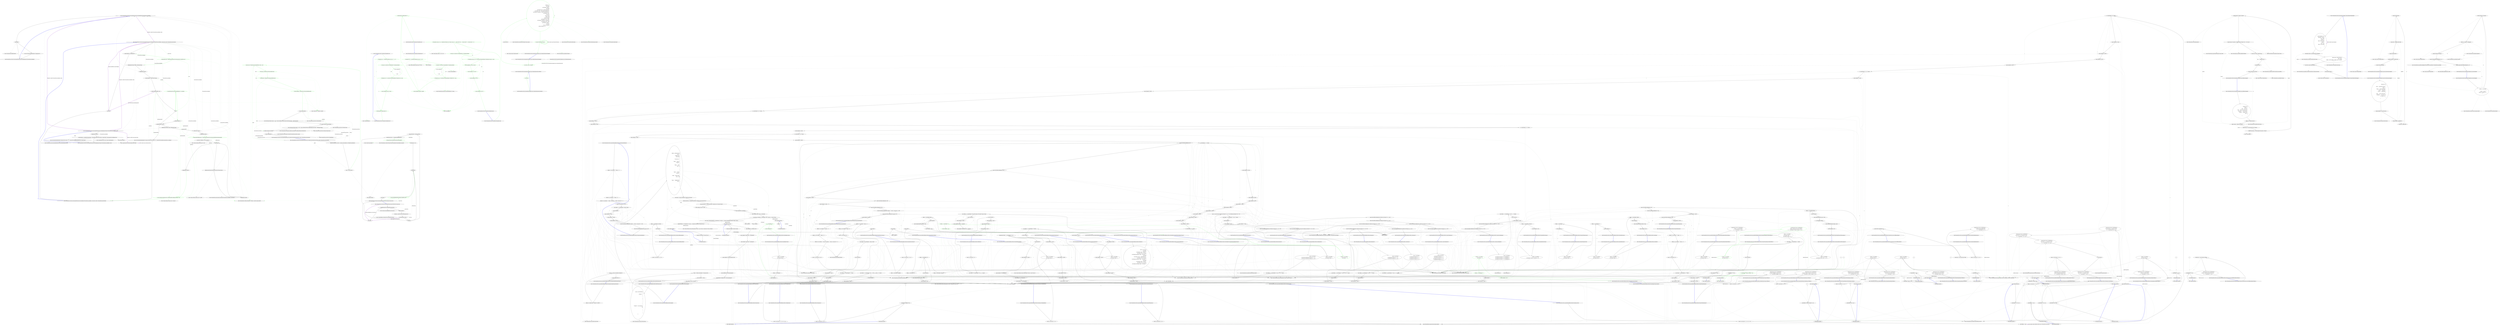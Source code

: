 digraph  {
m0_48 [cluster="Newtonsoft.Json.Converters.DiscriminatedUnionConverter.ReadAndAssert(Newtonsoft.Json.JsonReader)", file="DiscriminatedUnionConverter.cs", label="Entry Newtonsoft.Json.Converters.DiscriminatedUnionConverter.ReadAndAssert(Newtonsoft.Json.JsonReader)", span="175-175"];
m0_80 [cluster="Newtonsoft.Json.Converters.DiscriminatedUnionConverter.ReadAndAssert(Newtonsoft.Json.JsonReader)", file="DiscriminatedUnionConverter.cs", label="!reader.Read()", span="177-177"];
m0_81 [cluster="Newtonsoft.Json.Converters.DiscriminatedUnionConverter.ReadAndAssert(Newtonsoft.Json.JsonReader)", file="DiscriminatedUnionConverter.cs", label="throw new JsonSerializationException(''Unexpected end.'');", span="178-178"];
m0_82 [cluster="Newtonsoft.Json.Converters.DiscriminatedUnionConverter.ReadAndAssert(Newtonsoft.Json.JsonReader)", file="DiscriminatedUnionConverter.cs", label="Exit Newtonsoft.Json.Converters.DiscriminatedUnionConverter.ReadAndAssert(Newtonsoft.Json.JsonReader)", span="175-175"];
m0_55 [cluster="System.Collections.Generic.List<T>.ToArray()", file="DiscriminatedUnionConverter.cs", label="Entry System.Collections.Generic.List<T>.ToArray()", span="0-0"];
m0_23 [cluster="Newtonsoft.Json.Converters.DiscriminatedUnionConverter.ReadJson(Newtonsoft.Json.JsonReader, System.Type, object, Newtonsoft.Json.JsonSerializer)", file="DiscriminatedUnionConverter.cs", label="Entry Newtonsoft.Json.Converters.DiscriminatedUnionConverter.ReadJson(Newtonsoft.Json.JsonReader, System.Type, object, Newtonsoft.Json.JsonSerializer)", span="83-83"];
m0_26 [cluster="Newtonsoft.Json.Converters.DiscriminatedUnionConverter.ReadJson(Newtonsoft.Json.JsonReader, System.Type, object, Newtonsoft.Json.JsonSerializer)", color=green, community=0, file="DiscriminatedUnionConverter.cs", label="0: IEnumerable cases = (IEnumerable)FSharpUtils.GetUnionCases(null, objectType, null)", span="88-88"];
m0_24 [cluster="Newtonsoft.Json.Converters.DiscriminatedUnionConverter.ReadJson(Newtonsoft.Json.JsonReader, System.Type, object, Newtonsoft.Json.JsonSerializer)", file="DiscriminatedUnionConverter.cs", label="reader.TokenType == JsonToken.Null", span="85-85"];
m0_27 [cluster="Newtonsoft.Json.Converters.DiscriminatedUnionConverter.ReadJson(Newtonsoft.Json.JsonReader, System.Type, object, Newtonsoft.Json.JsonSerializer)", file="DiscriminatedUnionConverter.cs", label="ReadAndAssertProperty(reader, CasePropertyName)", span="90-90"];
m0_31 [cluster="Newtonsoft.Json.Converters.DiscriminatedUnionConverter.ReadJson(Newtonsoft.Json.JsonReader, System.Type, object, Newtonsoft.Json.JsonSerializer)", file="DiscriminatedUnionConverter.cs", label=cases, span="96-96"];
m0_32 [cluster="Newtonsoft.Json.Converters.DiscriminatedUnionConverter.ReadJson(Newtonsoft.Json.JsonReader, System.Type, object, Newtonsoft.Json.JsonSerializer)", color=green, community=0, file="DiscriminatedUnionConverter.cs", label="0: (string)FSharpUtils.GetUnionCaseInfoName(c) == caseName", span="98-98"];
m0_29 [cluster="Newtonsoft.Json.Converters.DiscriminatedUnionConverter.ReadJson(Newtonsoft.Json.JsonReader, System.Type, object, Newtonsoft.Json.JsonSerializer)", file="DiscriminatedUnionConverter.cs", label="string caseName = reader.Value.ToString()", span="93-93"];
m0_33 [cluster="Newtonsoft.Json.Converters.DiscriminatedUnionConverter.ReadJson(Newtonsoft.Json.JsonReader, System.Type, object, Newtonsoft.Json.JsonSerializer)", file="DiscriminatedUnionConverter.cs", label="matchingCaseInfo = c", span="100-100"];
m0_39 [cluster="Newtonsoft.Json.Converters.DiscriminatedUnionConverter.ReadJson(Newtonsoft.Json.JsonReader, System.Type, object, Newtonsoft.Json.JsonSerializer)", color=green, community=0, file="DiscriminatedUnionConverter.cs", label="0: PropertyInfo[] fieldProperties = (PropertyInfo[])FSharpUtils.GetUnionCaseInfoFields(matchingCaseInfo)", span="114-114"];
m0_38 [cluster="Newtonsoft.Json.Converters.DiscriminatedUnionConverter.ReadJson(Newtonsoft.Json.JsonReader, System.Type, object, Newtonsoft.Json.JsonSerializer)", file="DiscriminatedUnionConverter.cs", label="ReadAndAssert(reader)", span="112-112"];
m0_30 [cluster="Newtonsoft.Json.Converters.DiscriminatedUnionConverter.ReadJson(Newtonsoft.Json.JsonReader, System.Type, object, Newtonsoft.Json.JsonSerializer)", file="DiscriminatedUnionConverter.cs", label="object matchingCaseInfo = null", span="95-95"];
m0_40 [cluster="Newtonsoft.Json.Converters.DiscriminatedUnionConverter.ReadJson(Newtonsoft.Json.JsonReader, System.Type, object, Newtonsoft.Json.JsonSerializer)", file="DiscriminatedUnionConverter.cs", label="List<object> fieldValues = new List<object>()", span="115-115"];
m0_41 [cluster="Newtonsoft.Json.Converters.DiscriminatedUnionConverter.ReadJson(Newtonsoft.Json.JsonReader, System.Type, object, Newtonsoft.Json.JsonSerializer)", file="DiscriminatedUnionConverter.cs", label=fieldProperties, span="116-116"];
m0_45 [cluster="Newtonsoft.Json.Converters.DiscriminatedUnionConverter.ReadJson(Newtonsoft.Json.JsonReader, System.Type, object, Newtonsoft.Json.JsonSerializer)", color=green, community=0, file="DiscriminatedUnionConverter.cs", label="0: return FSharpUtils.MakeUnion(null, matchingCaseInfo, fieldValues.ToArray(), null);", span="125-125"];
m0_44 [cluster="Newtonsoft.Json.Converters.DiscriminatedUnionConverter.ReadJson(Newtonsoft.Json.JsonReader, System.Type, object, Newtonsoft.Json.JsonSerializer)", file="DiscriminatedUnionConverter.cs", label="ReadAndAssert(reader)", span="123-123"];
m0_28 [cluster="Newtonsoft.Json.Converters.DiscriminatedUnionConverter.ReadJson(Newtonsoft.Json.JsonReader, System.Type, object, Newtonsoft.Json.JsonSerializer)", file="DiscriminatedUnionConverter.cs", label="ReadAndAssert(reader)", span="91-91"];
m0_36 [cluster="Newtonsoft.Json.Converters.DiscriminatedUnionConverter.ReadJson(Newtonsoft.Json.JsonReader, System.Type, object, Newtonsoft.Json.JsonSerializer)", file="DiscriminatedUnionConverter.cs", label="ReadAndAssertProperty(reader, FieldsPropertyName)", span="108-108"];
m0_37 [cluster="Newtonsoft.Json.Converters.DiscriminatedUnionConverter.ReadJson(Newtonsoft.Json.JsonReader, System.Type, object, Newtonsoft.Json.JsonSerializer)", file="DiscriminatedUnionConverter.cs", label="ReadAndAssert(reader)", span="110-110"];
m0_42 [cluster="Newtonsoft.Json.Converters.DiscriminatedUnionConverter.ReadJson(Newtonsoft.Json.JsonReader, System.Type, object, Newtonsoft.Json.JsonSerializer)", file="DiscriminatedUnionConverter.cs", label="fieldValues.Add(serializer.Deserialize(reader, field.PropertyType))", span="118-118"];
m0_43 [cluster="Newtonsoft.Json.Converters.DiscriminatedUnionConverter.ReadJson(Newtonsoft.Json.JsonReader, System.Type, object, Newtonsoft.Json.JsonSerializer)", file="DiscriminatedUnionConverter.cs", label="ReadAndAssert(reader)", span="119-119"];
m0_25 [cluster="Newtonsoft.Json.Converters.DiscriminatedUnionConverter.ReadJson(Newtonsoft.Json.JsonReader, System.Type, object, Newtonsoft.Json.JsonSerializer)", file="DiscriminatedUnionConverter.cs", label="return null;", span="86-86"];
m0_34 [cluster="Newtonsoft.Json.Converters.DiscriminatedUnionConverter.ReadJson(Newtonsoft.Json.JsonReader, System.Type, object, Newtonsoft.Json.JsonSerializer)", file="DiscriminatedUnionConverter.cs", label="matchingCaseInfo == null", span="105-105"];
m0_35 [cluster="Newtonsoft.Json.Converters.DiscriminatedUnionConverter.ReadJson(Newtonsoft.Json.JsonReader, System.Type, object, Newtonsoft.Json.JsonSerializer)", file="DiscriminatedUnionConverter.cs", label="throw new JsonSerializationException(''No union type found with the name '{0}'.''.FormatWith(CultureInfo.InvariantCulture, caseName));", span="106-106"];
m0_46 [cluster="Newtonsoft.Json.Converters.DiscriminatedUnionConverter.ReadJson(Newtonsoft.Json.JsonReader, System.Type, object, Newtonsoft.Json.JsonSerializer)", file="DiscriminatedUnionConverter.cs", label="Exit Newtonsoft.Json.Converters.DiscriminatedUnionConverter.ReadJson(Newtonsoft.Json.JsonReader, System.Type, object, Newtonsoft.Json.JsonSerializer)", span="83-83"];
m0_72 [cluster="System.Reflection.MemberInfo.GetCustomAttributes(bool)", file="DiscriminatedUnionConverter.cs", label="Entry System.Reflection.MemberInfo.GetCustomAttributes(bool)", span="0-0"];
m0_14 [cluster="object.GetType()", file="DiscriminatedUnionConverter.cs", label="Entry object.GetType()", span="0-0"];
m0_83 [cluster="Newtonsoft.Json.JsonReader.Read()", file="DiscriminatedUnionConverter.cs", label="Entry Newtonsoft.Json.JsonReader.Read()", span="355-355"];
m0_73 [cluster="System.Type.Assembly()", file="DiscriminatedUnionConverter.cs", label="Entry System.Type.Assembly()", span="152-152"];
m0_74 [cluster="Newtonsoft.Json.Utilities.FSharpUtils.EnsureInitialized(System.Reflection.Assembly)", file="DiscriminatedUnionConverter.cs", label="Entry Newtonsoft.Json.Utilities.FSharpUtils.EnsureInitialized(System.Reflection.Assembly)", span="54-54"];
m0_19 [cluster="Newtonsoft.Json.JsonWriter.WritePropertyName(string)", file="DiscriminatedUnionConverter.cs", label="Entry Newtonsoft.Json.JsonWriter.WritePropertyName(string)", span="407-407"];
m0_15 [cluster="Newtonsoft.Json.Utilities.MethodCall<T, TResult>.Invoke(T, params object[])", file="DiscriminatedUnionConverter.cs", label="Entry Newtonsoft.Json.Utilities.MethodCall<T, TResult>.Invoke(T, params object[])", span="27-27"];
m0_52 [cluster="System.Collections.Generic.List<T>.List()", file="DiscriminatedUnionConverter.cs", label="Entry System.Collections.Generic.List<T>.List()", span="0-0"];
m0_51 [cluster="string.FormatWith(System.IFormatProvider, object)", file="DiscriminatedUnionConverter.cs", label="Entry string.FormatWith(System.IFormatProvider, object)", span="47-47"];
m0_0 [cluster="Newtonsoft.Json.Converters.DiscriminatedUnionConverter.WriteJson(Newtonsoft.Json.JsonWriter, object, Newtonsoft.Json.JsonSerializer)", file="DiscriminatedUnionConverter.cs", label="Entry Newtonsoft.Json.Converters.DiscriminatedUnionConverter.WriteJson(Newtonsoft.Json.JsonWriter, object, Newtonsoft.Json.JsonSerializer)", span="56-56"];
m0_3 [cluster="Newtonsoft.Json.Converters.DiscriminatedUnionConverter.WriteJson(Newtonsoft.Json.JsonWriter, object, Newtonsoft.Json.JsonSerializer)", color=green, community=0, file="DiscriminatedUnionConverter.cs", label="0: object result = FSharpUtils.GetUnionFields(null, value, t, null)", span="62-62"];
m0_2 [cluster="Newtonsoft.Json.Converters.DiscriminatedUnionConverter.WriteJson(Newtonsoft.Json.JsonWriter, object, Newtonsoft.Json.JsonSerializer)", file="DiscriminatedUnionConverter.cs", label="Type t = value.GetType()", span="60-60"];
m0_4 [cluster="Newtonsoft.Json.Converters.DiscriminatedUnionConverter.WriteJson(Newtonsoft.Json.JsonWriter, object, Newtonsoft.Json.JsonSerializer)", color=green, community=0, file="DiscriminatedUnionConverter.cs", label="0: object info = FSharpUtils.GetUnionCaseInfo(result)", span="63-63"];
m0_5 [cluster="Newtonsoft.Json.Converters.DiscriminatedUnionConverter.WriteJson(Newtonsoft.Json.JsonWriter, object, Newtonsoft.Json.JsonSerializer)", color=green, community=0, file="DiscriminatedUnionConverter.cs", label="0: object fields = FSharpUtils.GetUnionCaseFields(result)", span="64-64"];
m0_6 [cluster="Newtonsoft.Json.Converters.DiscriminatedUnionConverter.WriteJson(Newtonsoft.Json.JsonWriter, object, Newtonsoft.Json.JsonSerializer)", color=green, community=0, file="DiscriminatedUnionConverter.cs", label="0: object caseName = FSharpUtils.GetUnionCaseInfoName(info)", span="65-65"];
m0_11 [cluster="Newtonsoft.Json.Converters.DiscriminatedUnionConverter.WriteJson(Newtonsoft.Json.JsonWriter, object, Newtonsoft.Json.JsonSerializer)", file="DiscriminatedUnionConverter.cs", label="serializer.Serialize(writer, fields)", span="71-71"];
m0_7 [cluster="Newtonsoft.Json.Converters.DiscriminatedUnionConverter.WriteJson(Newtonsoft.Json.JsonWriter, object, Newtonsoft.Json.JsonSerializer)", file="DiscriminatedUnionConverter.cs", label="writer.WriteStartObject()", span="67-67"];
m0_9 [cluster="Newtonsoft.Json.Converters.DiscriminatedUnionConverter.WriteJson(Newtonsoft.Json.JsonWriter, object, Newtonsoft.Json.JsonSerializer)", file="DiscriminatedUnionConverter.cs", label="writer.WriteValue((string)caseName)", span="69-69"];
m0_1 [cluster="Newtonsoft.Json.Converters.DiscriminatedUnionConverter.WriteJson(Newtonsoft.Json.JsonWriter, object, Newtonsoft.Json.JsonSerializer)", file="DiscriminatedUnionConverter.cs", label="DefaultContractResolver resolver = serializer.ContractResolver as DefaultContractResolver", span="58-58"];
m0_8 [cluster="Newtonsoft.Json.Converters.DiscriminatedUnionConverter.WriteJson(Newtonsoft.Json.JsonWriter, object, Newtonsoft.Json.JsonSerializer)", file="DiscriminatedUnionConverter.cs", label="writer.WritePropertyName((resolver != null) ? resolver.GetResolvedPropertyName(CasePropertyName) : CasePropertyName)", span="68-68"];
m0_10 [cluster="Newtonsoft.Json.Converters.DiscriminatedUnionConverter.WriteJson(Newtonsoft.Json.JsonWriter, object, Newtonsoft.Json.JsonSerializer)", file="DiscriminatedUnionConverter.cs", label="writer.WritePropertyName((resolver != null) ? resolver.GetResolvedPropertyName(FieldsPropertyName) : FieldsPropertyName)", span="70-70"];
m0_12 [cluster="Newtonsoft.Json.Converters.DiscriminatedUnionConverter.WriteJson(Newtonsoft.Json.JsonWriter, object, Newtonsoft.Json.JsonSerializer)", file="DiscriminatedUnionConverter.cs", label="writer.WriteEndObject()", span="72-72"];
m0_13 [cluster="Newtonsoft.Json.Converters.DiscriminatedUnionConverter.WriteJson(Newtonsoft.Json.JsonWriter, object, Newtonsoft.Json.JsonSerializer)", file="DiscriminatedUnionConverter.cs", label="Exit Newtonsoft.Json.Converters.DiscriminatedUnionConverter.WriteJson(Newtonsoft.Json.JsonWriter, object, Newtonsoft.Json.JsonSerializer)", span="56-56"];
m0_21 [cluster="Newtonsoft.Json.JsonSerializer.Serialize(Newtonsoft.Json.JsonWriter, object)", file="DiscriminatedUnionConverter.cs", label="Entry Newtonsoft.Json.JsonSerializer.Serialize(Newtonsoft.Json.JsonWriter, object)", span="789-789"];
m0_47 [cluster="Newtonsoft.Json.Converters.DiscriminatedUnionConverter.ReadAndAssertProperty(Newtonsoft.Json.JsonReader, string)", file="DiscriminatedUnionConverter.cs", label="Entry Newtonsoft.Json.Converters.DiscriminatedUnionConverter.ReadAndAssertProperty(Newtonsoft.Json.JsonReader, string)", span="167-167"];
m0_75 [cluster="Newtonsoft.Json.Converters.DiscriminatedUnionConverter.ReadAndAssertProperty(Newtonsoft.Json.JsonReader, string)", file="DiscriminatedUnionConverter.cs", label="ReadAndAssert(reader)", span="169-169"];
m0_76 [cluster="Newtonsoft.Json.Converters.DiscriminatedUnionConverter.ReadAndAssertProperty(Newtonsoft.Json.JsonReader, string)", file="DiscriminatedUnionConverter.cs", label="reader.TokenType != JsonToken.PropertyName || !string.Equals(reader.Value.ToString(), propertyName, StringComparison.OrdinalIgnoreCase)", span="171-171"];
m0_77 [cluster="Newtonsoft.Json.Converters.DiscriminatedUnionConverter.ReadAndAssertProperty(Newtonsoft.Json.JsonReader, string)", file="DiscriminatedUnionConverter.cs", label="throw new JsonSerializationException(''Expected JSON property '{0}'.''.FormatWith(CultureInfo.InvariantCulture, propertyName));", span="172-172"];
m0_78 [cluster="Newtonsoft.Json.Converters.DiscriminatedUnionConverter.ReadAndAssertProperty(Newtonsoft.Json.JsonReader, string)", file="DiscriminatedUnionConverter.cs", label="Exit Newtonsoft.Json.Converters.DiscriminatedUnionConverter.ReadAndAssertProperty(Newtonsoft.Json.JsonReader, string)", span="167-167"];
m0_16 [cluster="System.Func<T, TResult>.Invoke(T)", file="DiscriminatedUnionConverter.cs", label="Entry System.Func<T, TResult>.Invoke(T)", span="0-0"];
m0_50 [cluster="Newtonsoft.Json.JsonSerializationException.JsonSerializationException(string)", file="DiscriminatedUnionConverter.cs", label="Entry Newtonsoft.Json.JsonSerializationException.JsonSerializationException(string)", span="52-52"];
m0_18 [cluster="Newtonsoft.Json.Serialization.DefaultContractResolver.GetResolvedPropertyName(string)", file="DiscriminatedUnionConverter.cs", label="Entry Newtonsoft.Json.Serialization.DefaultContractResolver.GetResolvedPropertyName(string)", span="1334-1334"];
m0_54 [cluster="System.Collections.Generic.List<T>.Add(T)", file="DiscriminatedUnionConverter.cs", label="Entry System.Collections.Generic.List<T>.Add(T)", span="0-0"];
m0_53 [cluster="Newtonsoft.Json.JsonSerializer.Deserialize(Newtonsoft.Json.JsonReader, System.Type)", file="DiscriminatedUnionConverter.cs", label="Entry Newtonsoft.Json.JsonSerializer.Deserialize(Newtonsoft.Json.JsonReader, System.Type)", span="670-670"];
m0_20 [cluster="Newtonsoft.Json.JsonWriter.WriteValue(string)", file="DiscriminatedUnionConverter.cs", label="Entry Newtonsoft.Json.JsonWriter.WriteValue(string)", span="810-810"];
m0_56 [cluster="Newtonsoft.Json.Converters.DiscriminatedUnionConverter.CanConvert(System.Type)", file="DiscriminatedUnionConverter.cs", label="Entry Newtonsoft.Json.Converters.DiscriminatedUnionConverter.CanConvert(System.Type)", span="135-135"];
m0_69 [cluster="Newtonsoft.Json.Converters.DiscriminatedUnionConverter.CanConvert(System.Type)", color=green, community=0, file="DiscriminatedUnionConverter.cs", label="0: return (bool)FSharpUtils.IsUnion(null, objectType, null);", span="164-164"];
m0_67 [cluster="Newtonsoft.Json.Converters.DiscriminatedUnionConverter.CanConvert(System.Type)", file="DiscriminatedUnionConverter.cs", label="!isFSharpType", span="161-161"];
m0_65 [cluster="Newtonsoft.Json.Converters.DiscriminatedUnionConverter.CanConvert(System.Type)", color=green, community=0, file="DiscriminatedUnionConverter.cs", label="0: FSharpUtils.EnsureInitialized(attributeType.Assembly())", span="154-154"];
m0_63 [cluster="Newtonsoft.Json.Converters.DiscriminatedUnionConverter.CanConvert(System.Type)", file="DiscriminatedUnionConverter.cs", label="Type attributeType = attribute.GetType()", span="151-151"];
m0_64 [cluster="Newtonsoft.Json.Converters.DiscriminatedUnionConverter.CanConvert(System.Type)", file="DiscriminatedUnionConverter.cs", label="attributeType.Name == ''CompilationMappingAttribute''", span="152-152"];
m0_66 [cluster="Newtonsoft.Json.Converters.DiscriminatedUnionConverter.CanConvert(System.Type)", file="DiscriminatedUnionConverter.cs", label="isFSharpType = true", span="156-156"];
m0_57 [cluster="Newtonsoft.Json.Converters.DiscriminatedUnionConverter.CanConvert(System.Type)", file="DiscriminatedUnionConverter.cs", label="typeof(IEnumerable).IsAssignableFrom(objectType)", span="137-137"];
m0_60 [cluster="Newtonsoft.Json.Converters.DiscriminatedUnionConverter.CanConvert(System.Type)", file="DiscriminatedUnionConverter.cs", label="attributes = objectType.GetCustomAttributes(true)", span="144-144"];
m0_58 [cluster="Newtonsoft.Json.Converters.DiscriminatedUnionConverter.CanConvert(System.Type)", file="DiscriminatedUnionConverter.cs", label="return false;", span="138-138"];
m0_61 [cluster="Newtonsoft.Json.Converters.DiscriminatedUnionConverter.CanConvert(System.Type)", file="DiscriminatedUnionConverter.cs", label="bool isFSharpType = false", span="148-148"];
m0_62 [cluster="Newtonsoft.Json.Converters.DiscriminatedUnionConverter.CanConvert(System.Type)", file="DiscriminatedUnionConverter.cs", label=attributes, span="149-149"];
m0_68 [cluster="Newtonsoft.Json.Converters.DiscriminatedUnionConverter.CanConvert(System.Type)", file="DiscriminatedUnionConverter.cs", label="return false;", span="162-162"];
m0_59 [cluster="Newtonsoft.Json.Converters.DiscriminatedUnionConverter.CanConvert(System.Type)", file="DiscriminatedUnionConverter.cs", label="object[] attributes", span="142-142"];
m0_70 [cluster="Newtonsoft.Json.Converters.DiscriminatedUnionConverter.CanConvert(System.Type)", file="DiscriminatedUnionConverter.cs", label="Exit Newtonsoft.Json.Converters.DiscriminatedUnionConverter.CanConvert(System.Type)", span="135-135"];
m0_22 [cluster="Newtonsoft.Json.JsonWriter.WriteEndObject()", file="DiscriminatedUnionConverter.cs", label="Entry Newtonsoft.Json.JsonWriter.WriteEndObject()", span="365-365"];
m0_49 [cluster="object.ToString()", file="DiscriminatedUnionConverter.cs", label="Entry object.ToString()", span="0-0"];
m0_71 [cluster="System.Type.IsAssignableFrom(System.Type)", file="DiscriminatedUnionConverter.cs", label="Entry System.Type.IsAssignableFrom(System.Type)", span="0-0"];
m0_17 [cluster="Newtonsoft.Json.JsonWriter.WriteStartObject()", file="DiscriminatedUnionConverter.cs", label="Entry Newtonsoft.Json.JsonWriter.WriteStartObject()", span="357-357"];
m0_79 [cluster="string.Equals(string, string, System.StringComparison)", file="DiscriminatedUnionConverter.cs", label="Entry string.Equals(string, string, System.StringComparison)", span="0-0"];
m2_14 [cluster="Newtonsoft.Json.Tests.Serialization.FSharpTests.Set()", file="FSharpTests.cs", label="Entry Newtonsoft.Json.Tests.Serialization.FSharpTests.Set()", span="59-59"];
m2_15 [cluster="Newtonsoft.Json.Tests.Serialization.FSharpTests.Set()", color=green, community=0, file="FSharpTests.cs", label="0: FSharpSet<int> l = SetModule.OfSeq(new List<int> { 1, 2, 3 })", span="61-61"];
m2_16 [cluster="Newtonsoft.Json.Tests.Serialization.FSharpTests.Set()", color=green, community=0, file="FSharpTests.cs", label="0: string json = JsonConvert.SerializeObject(l, Formatting.Indented)", span="63-63"];
m2_19 [cluster="Newtonsoft.Json.Tests.Serialization.FSharpTests.Set()", color=green, community=0, file="FSharpTests.cs", label="0: Assert.AreEqual(l.Count, l2.Count)", span="73-73"];
m2_20 [cluster="Newtonsoft.Json.Tests.Serialization.FSharpTests.Set()", color=green, community=0, file="FSharpTests.cs", label="0: CollectionAssert.AreEquivalent(l, l2)", span="74-74"];
m2_17 [cluster="Newtonsoft.Json.Tests.Serialization.FSharpTests.Set()", color=green, community=0, file="FSharpTests.cs", label="0: Assert.AreEqual(@''[\r\n  1,\r\n  2,\r\n  3\r\n]'', json)", span="65-69"];
m2_18 [cluster="Newtonsoft.Json.Tests.Serialization.FSharpTests.Set()", color=green, community=0, file="FSharpTests.cs", label="0: FSharpSet<int> l2 = JsonConvert.DeserializeObject<FSharpSet<int>>(json)", span="71-71"];
m2_21 [cluster="Newtonsoft.Json.Tests.Serialization.FSharpTests.Set()", file="FSharpTests.cs", label="Exit Newtonsoft.Json.Tests.Serialization.FSharpTests.Set()", span="59-59"];
m2_22 [cluster="Newtonsoft.Json.Tests.Serialization.FSharpTests.Map()", file="FSharpTests.cs", label="Entry Newtonsoft.Json.Tests.Serialization.FSharpTests.Map()", span="78-78"];
m2_23 [cluster="Newtonsoft.Json.Tests.Serialization.FSharpTests.Map()", color=green, community=0, file="FSharpTests.cs", label="0: FSharpMap<string, int> m1 = MapModule.OfSeq(new List<Tuple<string, int>> { Tuple.Create(''one'', 1), Tuple.Create(''II'', 2), Tuple.Create(''3'', 3) })", span="80-80"];
m2_24 [cluster="Newtonsoft.Json.Tests.Serialization.FSharpTests.Map()", color=green, community=0, file="FSharpTests.cs", label="0: string json = JsonConvert.SerializeObject(m1, Formatting.Indented)", span="82-82"];
m2_26 [cluster="Newtonsoft.Json.Tests.Serialization.FSharpTests.Map()", color=green, community=0, file="FSharpTests.cs", label="0: Assert.AreEqual(m1.Count, m2.Count)", span="86-86"];
m2_25 [cluster="Newtonsoft.Json.Tests.Serialization.FSharpTests.Map()", color=green, community=0, file="FSharpTests.cs", label="0: FSharpMap<string, int> m2 = JsonConvert.DeserializeObject<FSharpMap<string, int>>(json)", span="84-84"];
m2_27 [cluster="Newtonsoft.Json.Tests.Serialization.FSharpTests.Map()", color=green, community=0, file="FSharpTests.cs", label="0: Assert.AreEqual(1, m2[''one''])", span="87-87"];
m2_28 [cluster="Newtonsoft.Json.Tests.Serialization.FSharpTests.Map()", color=green, community=0, file="FSharpTests.cs", label="0: Assert.AreEqual(2, m2[''II''])", span="88-88"];
m2_29 [cluster="Newtonsoft.Json.Tests.Serialization.FSharpTests.Map()", color=green, community=0, file="FSharpTests.cs", label="0: Assert.AreEqual(3, m2[''3''])", span="89-89"];
m2_30 [cluster="Newtonsoft.Json.Tests.Serialization.FSharpTests.Map()", file="FSharpTests.cs", label="Exit Newtonsoft.Json.Tests.Serialization.FSharpTests.Map()", span="78-78"];
m2_11 [cluster="Unk.AreEqual", file="FSharpTests.cs", label="Entry Unk.AreEqual", span=""];
m2_8 [cluster="System.Collections.Generic.List<T>.List()", file="FSharpTests.cs", label="Entry System.Collections.Generic.List<T>.List()", span="0-0"];
m2_13 [cluster="Unk.AreEquivalent", file="FSharpTests.cs", label="Entry Unk.AreEquivalent", span=""];
m2_9 [cluster="Unk.OfSeq", file="FSharpTests.cs", label="Entry Unk.OfSeq", span=""];
m2_12 [cluster="Newtonsoft.Json.JsonConvert.DeserializeObject<T>(string)", file="FSharpTests.cs", label="Entry Newtonsoft.Json.JsonConvert.DeserializeObject<T>(string)", span="726-726"];
m2_0 [cluster="Newtonsoft.Json.Tests.Serialization.FSharpTests.List()", file="FSharpTests.cs", label="Entry Newtonsoft.Json.Tests.Serialization.FSharpTests.List()", span="40-40"];
m2_1 [cluster="Newtonsoft.Json.Tests.Serialization.FSharpTests.List()", color=green, community=0, file="FSharpTests.cs", label="0: FSharpList<int> l = ListModule.OfSeq(new List<int> {1,2,3})", span="42-42"];
m2_2 [cluster="Newtonsoft.Json.Tests.Serialization.FSharpTests.List()", color=green, community=0, file="FSharpTests.cs", label="0: string json = JsonConvert.SerializeObject(l, Formatting.Indented)", span="44-44"];
m2_5 [cluster="Newtonsoft.Json.Tests.Serialization.FSharpTests.List()", color=green, community=0, file="FSharpTests.cs", label="0: Assert.AreEqual(l.Length, l2.Length)", span="54-54"];
m2_6 [cluster="Newtonsoft.Json.Tests.Serialization.FSharpTests.List()", color=green, community=0, file="FSharpTests.cs", label="0: CollectionAssert.AreEquivalent(l, l2)", span="55-55"];
m2_3 [cluster="Newtonsoft.Json.Tests.Serialization.FSharpTests.List()", color=green, community=0, file="FSharpTests.cs", label="0: Assert.AreEqual(@''[\r\n  1,\r\n  2,\r\n  3\r\n]'', json)", span="46-50"];
m2_4 [cluster="Newtonsoft.Json.Tests.Serialization.FSharpTests.List()", color=green, community=0, file="FSharpTests.cs", label="0: FSharpList<int> l2 = JsonConvert.DeserializeObject<FSharpList<int>>(json)", span="52-52"];
m2_7 [cluster="Newtonsoft.Json.Tests.Serialization.FSharpTests.List()", file="FSharpTests.cs", label="Exit Newtonsoft.Json.Tests.Serialization.FSharpTests.List()", span="40-40"];
m2_10 [cluster="Unk.SerializeObject", file="FSharpTests.cs", label="Entry Unk.SerializeObject", span=""];
m2_31 [cluster="System.Tuple.Create<T1, T2>(T1, T2)", file="FSharpTests.cs", label="Entry System.Tuple.Create<T1, T2>(T1, T2)", span="0-0"];
m3_11 [cluster="JArray.cstr", file="FSharpUtils.cs", label="Entry JArray.cstr", span=""];
m3_14 [cluster="System.Console.WriteLine(string)", file="FSharpUtils.cs", label="Entry System.Console.WriteLine(string)", span="0-0"];
m3_9 [cluster="Newtonsoft.Json.Linq.JProperty.JProperty(string, object)", file="FSharpUtils.cs", label="Entry Newtonsoft.Json.Linq.JProperty.JProperty(string, object)", span="192-192"];
m3_3 [cluster="Newtonsoft.Json.Tests.Documentation.Examples.Linq.CreateJsonDeclaratively.Example()", file="FSharpUtils.cs", label="Entry Newtonsoft.Json.Tests.Documentation.Examples.Linq.CreateJsonDeclaratively.Example()", span="25-25"];
m3_4 [cluster="Newtonsoft.Json.Tests.Documentation.Examples.Linq.CreateJsonDeclaratively.Example()", color=green, community=0, file="FSharpUtils.cs", label="0: List<Post> posts = GetPosts()", span="28-28"];
m3_5 [cluster="Newtonsoft.Json.Tests.Documentation.Examples.Linq.CreateJsonDeclaratively.Example()", color=green, community=0, file="FSharpUtils.cs", label="0: JObject rss =\r\n        new JObject(\r\n          new JProperty(''channel'',\r\n            new JObject(\r\n              new JProperty(''title'', ''James Newton-King''),\r\n              new JProperty(''link'', ''http://james.newtonking.com''),\r\n              new JProperty(''description'', ''James Newton-King's blog.''),\r\n              new JProperty(''item'',\r\n                new JArray(\r\n                  from p in posts\r\n                  orderby p.Title\r\n                  select new JObject(\r\n                    new JProperty(''title'', p.Title),\r\n                    new JProperty(''description'', p.Description),\r\n                    new JProperty(''link'', p.Link),\r\n                    new JProperty(''category'',\r\n                      new JArray(\r\n                        from c in p.Categories\r\n                        select new JValue(c)))))))))", span="30-48"];
m3_6 [cluster="Newtonsoft.Json.Tests.Documentation.Examples.Linq.CreateJsonDeclaratively.Example()", color=green, community=0, file="FSharpUtils.cs", label="0: Console.WriteLine(rss.ToString())", span="50-50"];
m3_7 [cluster="Newtonsoft.Json.Tests.Documentation.Examples.Linq.CreateJsonDeclaratively.Example()", file="FSharpUtils.cs", label="Exit Newtonsoft.Json.Tests.Documentation.Examples.Linq.CreateJsonDeclaratively.Example()", span="25-25"];
m3_12 [cluster="Newtonsoft.Json.Linq.JValue.JValue(string)", file="FSharpUtils.cs", label="Entry Newtonsoft.Json.Linq.JValue.JValue(string)", span="127-127"];
m3_13 [cluster="Newtonsoft.Json.Linq.JToken.ToString()", file="FSharpUtils.cs", label="Entry Newtonsoft.Json.Linq.JToken.ToString()", span="389-389"];
m3_10 [cluster="Newtonsoft.Json.Linq.JObject.JObject(params object[])", file="FSharpUtils.cs", label="Entry Newtonsoft.Json.Linq.JObject.JObject(params object[])", span="104-104"];
m3_0 [cluster="Newtonsoft.Json.Tests.Documentation.Examples.Linq.CreateJsonDeclaratively.GetPosts()", file="FSharpUtils.cs", label="Entry Newtonsoft.Json.Tests.Documentation.Examples.Linq.CreateJsonDeclaratively.GetPosts()", span="20-20"];
m3_1 [cluster="Newtonsoft.Json.Tests.Documentation.Examples.Linq.CreateJsonDeclaratively.GetPosts()", color=green, community=0, file="FSharpUtils.cs", label="0: return null;", span="22-22"];
m3_2 [cluster="Newtonsoft.Json.Tests.Documentation.Examples.Linq.CreateJsonDeclaratively.GetPosts()", file="FSharpUtils.cs", label="Exit Newtonsoft.Json.Tests.Documentation.Examples.Linq.CreateJsonDeclaratively.GetPosts()", span="20-20"];
m3_8 [cluster="Newtonsoft.Json.Linq.JObject.JObject(object)", file="FSharpUtils.cs", label="Entry Newtonsoft.Json.Linq.JObject.JObject(object)", span="113-113"];
m3_15 [file="FSharpUtils.cs", label="Newtonsoft.Json.Tests.Documentation.Examples.Linq.CreateJsonDeclaratively", span=""];
m4_281 [cluster="Newtonsoft.Json.Tests.Linq.JsonPath.JPathExecuteTests.EvaluateScanNestResults()", file="JPathExecuteTests.cs", label="Entry Newtonsoft.Json.Tests.Linq.JsonPath.JPathExecuteTests.EvaluateScanNestResults()", span="456-456"];
m4_288 [cluster="Newtonsoft.Json.Tests.Linq.JsonPath.JPathExecuteTests.EvaluateScanNestResults()", file="JPathExecuteTests.cs", label="Assert.AreEqual(4, t.Count)", span="465-465"];
m4_289 [cluster="Newtonsoft.Json.Tests.Linq.JsonPath.JPathExecuteTests.EvaluateScanNestResults()", file="JPathExecuteTests.cs", label="Assert.AreEqual(1, (int)t[0])", span="466-466"];
m4_290 [cluster="Newtonsoft.Json.Tests.Linq.JsonPath.JPathExecuteTests.EvaluateScanNestResults()", file="JPathExecuteTests.cs", label="Assert.AreEqual(2, (int)t[1])", span="467-467"];
m4_286 [cluster="Newtonsoft.Json.Tests.Linq.JsonPath.JPathExecuteTests.EvaluateScanNestResults()", file="JPathExecuteTests.cs", label="IList<JToken> t = a.SelectTokens(''$..Name'').ToList()", span="463-463"];
m4_287 [cluster="Newtonsoft.Json.Tests.Linq.JsonPath.JPathExecuteTests.EvaluateScanNestResults()", file="JPathExecuteTests.cs", label="Assert.IsNotNull(t)", span="464-464"];
m4_291 [cluster="Newtonsoft.Json.Tests.Linq.JsonPath.JPathExecuteTests.EvaluateScanNestResults()", file="JPathExecuteTests.cs", label="Assert.IsTrue(JToken.DeepEquals(new JObject { { ''Name'', new JArray(3) } }, t[2]))", span="468-468"];
m4_285 [cluster="Newtonsoft.Json.Tests.Linq.JsonPath.JPathExecuteTests.EvaluateScanNestResults()", file="JPathExecuteTests.cs", label="JArray a = new JArray(o1, o2, o3)", span="461-461"];
m4_292 [cluster="Newtonsoft.Json.Tests.Linq.JsonPath.JPathExecuteTests.EvaluateScanNestResults()", file="JPathExecuteTests.cs", label="Assert.IsTrue(JToken.DeepEquals(new JArray(3), t[3]))", span="469-469"];
m4_284 [cluster="Newtonsoft.Json.Tests.Linq.JsonPath.JPathExecuteTests.EvaluateScanNestResults()", file="JPathExecuteTests.cs", label="JObject o3 = new JObject { { ''Name'', new JObject { { ''Name'', new JArray(3) } } } }", span="460-460"];
m4_282 [cluster="Newtonsoft.Json.Tests.Linq.JsonPath.JPathExecuteTests.EvaluateScanNestResults()", file="JPathExecuteTests.cs", label="JObject o1 = new JObject { { ''Name'', 1 } }", span="458-458"];
m4_283 [cluster="Newtonsoft.Json.Tests.Linq.JsonPath.JPathExecuteTests.EvaluateScanNestResults()", file="JPathExecuteTests.cs", label="JObject o2 = new JObject { { ''Name'', 2 } }", span="459-459"];
m4_293 [cluster="Newtonsoft.Json.Tests.Linq.JsonPath.JPathExecuteTests.EvaluateScanNestResults()", file="JPathExecuteTests.cs", label="Exit Newtonsoft.Json.Tests.Linq.JsonPath.JPathExecuteTests.EvaluateScanNestResults()", span="456-456"];
m4_182 [cluster="Newtonsoft.Json.Tests.Linq.JsonPath.JPathExecuteTests.EvaluateArrayOutOfBoundsIndxerWithError()", file="JPathExecuteTests.cs", label="Entry Newtonsoft.Json.Tests.Linq.JsonPath.JPathExecuteTests.EvaluateArrayOutOfBoundsIndxerWithError()", span="329-329"];
m4_184 [cluster="Newtonsoft.Json.Tests.Linq.JsonPath.JPathExecuteTests.EvaluateArrayOutOfBoundsIndxerWithError()", file="JPathExecuteTests.cs", label="ExceptionAssert.Throws<JsonException>(\r\n                ''Index 1000 outside the bounds of JArray.'',\r\n                () => { a.SelectToken(''[1000].Ha'', true); })", span="333-335"];
m4_183 [cluster="Newtonsoft.Json.Tests.Linq.JsonPath.JPathExecuteTests.EvaluateArrayOutOfBoundsIndxerWithError()", file="JPathExecuteTests.cs", label="JArray a = new JArray(1, 2, 3, 4, 5)", span="331-331"];
m4_185 [cluster="Newtonsoft.Json.Tests.Linq.JsonPath.JPathExecuteTests.EvaluateArrayOutOfBoundsIndxerWithError()", file="JPathExecuteTests.cs", label="Exit Newtonsoft.Json.Tests.Linq.JsonPath.JPathExecuteTests.EvaluateArrayOutOfBoundsIndxerWithError()", span="329-329"];
m4_135 [cluster="Newtonsoft.Json.Tests.Linq.JsonPath.JPathExecuteTests.EvaluateMissingPropertyWithError()", file="JPathExecuteTests.cs", label="Entry Newtonsoft.Json.Tests.Linq.JsonPath.JPathExecuteTests.EvaluateMissingPropertyWithError()", span="264-264"];
m4_136 [cluster="Newtonsoft.Json.Tests.Linq.JsonPath.JPathExecuteTests.EvaluateMissingPropertyWithError()", file="JPathExecuteTests.cs", label="JObject o = new JObject(\r\n                new JProperty(''Blah'', 1))", span="266-267"];
m4_137 [cluster="Newtonsoft.Json.Tests.Linq.JsonPath.JPathExecuteTests.EvaluateMissingPropertyWithError()", file="JPathExecuteTests.cs", label="ExceptionAssert.Throws<JsonException>(\r\n                ''Property 'Missing' does not exist on JObject.'',\r\n                () => { o.SelectToken(''Missing'', true); })", span="269-271"];
m4_138 [cluster="Newtonsoft.Json.Tests.Linq.JsonPath.JPathExecuteTests.EvaluateMissingPropertyWithError()", file="JPathExecuteTests.cs", label="Exit Newtonsoft.Json.Tests.Linq.JsonPath.JPathExecuteTests.EvaluateMissingPropertyWithError()", span="264-264"];
m4_342 [cluster="Newtonsoft.Json.Tests.Linq.JsonPath.JPathExecuteTests.NotEqualsQuery()", file="JPathExecuteTests.cs", label="Entry Newtonsoft.Json.Tests.Linq.JsonPath.JPathExecuteTests.NotEqualsQuery()", span="544-544"];
m4_343 [cluster="Newtonsoft.Json.Tests.Linq.JsonPath.JPathExecuteTests.NotEqualsQuery()", file="JPathExecuteTests.cs", label="JArray a = new JArray(\r\n                new JArray(new JObject(new JProperty(''hi'', ''ho''))),\r\n                new JArray(new JObject(new JProperty(''hi'', ''ha''))))", span="546-548"];
m4_347 [cluster="Newtonsoft.Json.Tests.Linq.JsonPath.JPathExecuteTests.NotEqualsQuery()", file="JPathExecuteTests.cs", label="Assert.IsTrue(JToken.DeepEquals(new JArray(new JObject(new JProperty(''hi'', ''ho''))), t[0]))", span="553-553"];
m4_346 [cluster="Newtonsoft.Json.Tests.Linq.JsonPath.JPathExecuteTests.NotEqualsQuery()", file="JPathExecuteTests.cs", label="Assert.AreEqual(1, t.Count)", span="552-552"];
m4_344 [cluster="Newtonsoft.Json.Tests.Linq.JsonPath.JPathExecuteTests.NotEqualsQuery()", file="JPathExecuteTests.cs", label="IList<JToken> t = a.SelectTokens(''[ ?( @..hi <> 'ha' ) ]'').ToList()", span="550-550"];
m4_345 [cluster="Newtonsoft.Json.Tests.Linq.JsonPath.JPathExecuteTests.NotEqualsQuery()", file="JPathExecuteTests.cs", label="Assert.IsNotNull(t)", span="551-551"];
m4_348 [cluster="Newtonsoft.Json.Tests.Linq.JsonPath.JPathExecuteTests.NotEqualsQuery()", file="JPathExecuteTests.cs", label="Exit Newtonsoft.Json.Tests.Linq.JsonPath.JPathExecuteTests.NotEqualsQuery()", span="544-544"];
m4_255 [cluster="Newtonsoft.Json.Tests.Linq.JsonPath.JPathExecuteTests.EvaluateScan()", file="JPathExecuteTests.cs", label="Entry Newtonsoft.Json.Tests.Linq.JsonPath.JPathExecuteTests.EvaluateScan()", span="425-425"];
m4_261 [cluster="Newtonsoft.Json.Tests.Linq.JsonPath.JPathExecuteTests.EvaluateScan()", file="JPathExecuteTests.cs", label="Assert.AreEqual(2, t.Count)", span="433-433"];
m4_262 [cluster="Newtonsoft.Json.Tests.Linq.JsonPath.JPathExecuteTests.EvaluateScan()", file="JPathExecuteTests.cs", label="Assert.AreEqual(1, (int)t[0])", span="434-434"];
m4_263 [cluster="Newtonsoft.Json.Tests.Linq.JsonPath.JPathExecuteTests.EvaluateScan()", file="JPathExecuteTests.cs", label="Assert.AreEqual(2, (int)t[1])", span="435-435"];
m4_259 [cluster="Newtonsoft.Json.Tests.Linq.JsonPath.JPathExecuteTests.EvaluateScan()", file="JPathExecuteTests.cs", label="IList<JToken> t = a.SelectTokens(''$..Name'').ToList()", span="431-431"];
m4_260 [cluster="Newtonsoft.Json.Tests.Linq.JsonPath.JPathExecuteTests.EvaluateScan()", file="JPathExecuteTests.cs", label="Assert.IsNotNull(t)", span="432-432"];
m4_258 [cluster="Newtonsoft.Json.Tests.Linq.JsonPath.JPathExecuteTests.EvaluateScan()", file="JPathExecuteTests.cs", label="JArray a = new JArray(o1, o2)", span="429-429"];
m4_256 [cluster="Newtonsoft.Json.Tests.Linq.JsonPath.JPathExecuteTests.EvaluateScan()", file="JPathExecuteTests.cs", label="JObject o1 = new JObject{ {''Name'', 1} }", span="427-427"];
m4_257 [cluster="Newtonsoft.Json.Tests.Linq.JsonPath.JPathExecuteTests.EvaluateScan()", file="JPathExecuteTests.cs", label="JObject o2 = new JObject{ {''Name'', 2} }", span="428-428"];
m4_264 [cluster="Newtonsoft.Json.Tests.Linq.JsonPath.JPathExecuteTests.EvaluateScan()", file="JPathExecuteTests.cs", label="Exit Newtonsoft.Json.Tests.Linq.JsonPath.JPathExecuteTests.EvaluateScan()", span="425-425"];
m4_177 [cluster="Newtonsoft.Json.Tests.Linq.JsonPath.JPathExecuteTests.EvaluateOutOfBoundsIndxer()", file="JPathExecuteTests.cs", label="Entry Newtonsoft.Json.Tests.Linq.JsonPath.JPathExecuteTests.EvaluateOutOfBoundsIndxer()", span="320-320"];
m4_179 [cluster="Newtonsoft.Json.Tests.Linq.JsonPath.JPathExecuteTests.EvaluateOutOfBoundsIndxer()", file="JPathExecuteTests.cs", label="JToken t = a.SelectToken(''[1000].Ha'')", span="324-324"];
m4_178 [cluster="Newtonsoft.Json.Tests.Linq.JsonPath.JPathExecuteTests.EvaluateOutOfBoundsIndxer()", file="JPathExecuteTests.cs", label="JArray a = new JArray(1, 2, 3, 4, 5)", span="322-322"];
m4_180 [cluster="Newtonsoft.Json.Tests.Linq.JsonPath.JPathExecuteTests.EvaluateOutOfBoundsIndxer()", file="JPathExecuteTests.cs", label="Assert.IsNull(t)", span="325-325"];
m4_181 [cluster="Newtonsoft.Json.Tests.Linq.JsonPath.JPathExecuteTests.EvaluateOutOfBoundsIndxer()", file="JPathExecuteTests.cs", label="Exit Newtonsoft.Json.Tests.Linq.JsonPath.JPathExecuteTests.EvaluateOutOfBoundsIndxer()", span="320-320"];
m4_6 [cluster="Newtonsoft.Json.Linq.JProperty.JProperty(string, object)", file="JPathExecuteTests.cs", label="Entry Newtonsoft.Json.Linq.JProperty.JProperty(string, object)", span="196-196"];
m4_379 [cluster="JProperty.cstr", file="JPathExecuteTests.cs", label="Entry JProperty.cstr", span=""];
m4_253 [cluster="System.Collections.Generic.IEnumerable<TSource>.Count<TSource>()", file="JPathExecuteTests.cs", label="Entry System.Collections.Generic.IEnumerable<TSource>.Count<TSource>()", span="0-0"];
m4_83 [cluster="Newtonsoft.Json.Tests.Linq.JsonPath.JPathExecuteTests.EvaluateWildcardIndexOnObjectWithError()", file="JPathExecuteTests.cs", label="Entry Newtonsoft.Json.Tests.Linq.JsonPath.JPathExecuteTests.EvaluateWildcardIndexOnObjectWithError()", span="185-185"];
m4_84 [cluster="Newtonsoft.Json.Tests.Linq.JsonPath.JPathExecuteTests.EvaluateWildcardIndexOnObjectWithError()", file="JPathExecuteTests.cs", label="JObject o = new JObject(\r\n                new JProperty(''Blah'', 1))", span="187-188"];
m4_85 [cluster="Newtonsoft.Json.Tests.Linq.JsonPath.JPathExecuteTests.EvaluateWildcardIndexOnObjectWithError()", file="JPathExecuteTests.cs", label="ExceptionAssert.Throws<JsonException>(\r\n                @''Index * not valid on JObject.'',\r\n                () => { o.SelectToken(''[*]'', true); })", span="190-192"];
m4_86 [cluster="Newtonsoft.Json.Tests.Linq.JsonPath.JPathExecuteTests.EvaluateWildcardIndexOnObjectWithError()", file="JPathExecuteTests.cs", label="Exit Newtonsoft.Json.Tests.Linq.JsonPath.JPathExecuteTests.EvaluateWildcardIndexOnObjectWithError()", span="185-185"];
m4_36 [cluster="Newtonsoft.Json.Linq.JArray.JArray(params object[])", file="JPathExecuteTests.cs", label="Entry Newtonsoft.Json.Linq.JArray.JArray(params object[])", span="81-81"];
m4_349 [cluster="Newtonsoft.Json.Tests.Linq.JsonPath.JPathExecuteTests.NoPathQuery()", file="JPathExecuteTests.cs", label="Entry Newtonsoft.Json.Tests.Linq.JsonPath.JPathExecuteTests.NoPathQuery()", span="557-557"];
m4_353 [cluster="Newtonsoft.Json.Tests.Linq.JsonPath.JPathExecuteTests.NoPathQuery()", file="JPathExecuteTests.cs", label="Assert.AreEqual(2, t.Count)", span="563-563"];
m4_354 [cluster="Newtonsoft.Json.Tests.Linq.JsonPath.JPathExecuteTests.NoPathQuery()", file="JPathExecuteTests.cs", label="Assert.AreEqual(2, (int)t[0])", span="564-564"];
m4_355 [cluster="Newtonsoft.Json.Tests.Linq.JsonPath.JPathExecuteTests.NoPathQuery()", file="JPathExecuteTests.cs", label="Assert.AreEqual(3, (int)t[1])", span="565-565"];
m4_351 [cluster="Newtonsoft.Json.Tests.Linq.JsonPath.JPathExecuteTests.NoPathQuery()", file="JPathExecuteTests.cs", label="IList<JToken> t = a.SelectTokens(''[ ?( @ > 1 ) ]'').ToList()", span="561-561"];
m4_352 [cluster="Newtonsoft.Json.Tests.Linq.JsonPath.JPathExecuteTests.NoPathQuery()", file="JPathExecuteTests.cs", label="Assert.IsNotNull(t)", span="562-562"];
m4_350 [cluster="Newtonsoft.Json.Tests.Linq.JsonPath.JPathExecuteTests.NoPathQuery()", file="JPathExecuteTests.cs", label="JArray a = new JArray(1, 2, 3)", span="559-559"];
m4_356 [cluster="Newtonsoft.Json.Tests.Linq.JsonPath.JPathExecuteTests.NoPathQuery()", file="JPathExecuteTests.cs", label="Exit Newtonsoft.Json.Tests.Linq.JsonPath.JPathExecuteTests.NoPathQuery()", span="557-557"];
m4_53 [cluster="Newtonsoft.Json.Linq.JObject.JObject(params object[])", file="JPathExecuteTests.cs", label="Entry Newtonsoft.Json.Linq.JObject.JObject(params object[])", span="105-105"];
m4_97 [cluster="Newtonsoft.Json.Tests.Linq.JsonPath.JPathExecuteTests.EvaluatePropertyOnArray()", file="JPathExecuteTests.cs", label="Entry Newtonsoft.Json.Tests.Linq.JsonPath.JPathExecuteTests.EvaluatePropertyOnArray()", span="207-207"];
m4_99 [cluster="Newtonsoft.Json.Tests.Linq.JsonPath.JPathExecuteTests.EvaluatePropertyOnArray()", file="JPathExecuteTests.cs", label="JToken t = a.SelectToken(''BlahBlah'')", span="211-211"];
m4_98 [cluster="Newtonsoft.Json.Tests.Linq.JsonPath.JPathExecuteTests.EvaluatePropertyOnArray()", file="JPathExecuteTests.cs", label="JArray a = new JArray(1, 2, 3, 4, 5)", span="209-209"];
m4_100 [cluster="Newtonsoft.Json.Tests.Linq.JsonPath.JPathExecuteTests.EvaluatePropertyOnArray()", file="JPathExecuteTests.cs", label="Assert.IsNull(t)", span="212-212"];
m4_101 [cluster="Newtonsoft.Json.Tests.Linq.JsonPath.JPathExecuteTests.EvaluatePropertyOnArray()", file="JPathExecuteTests.cs", label="Exit Newtonsoft.Json.Tests.Linq.JsonPath.JPathExecuteTests.EvaluatePropertyOnArray()", span="207-207"];
m4_68 [cluster="Unk.IsNull", file="JPathExecuteTests.cs", label="Entry Unk.IsNull", span=""];
m4_0 [cluster="Newtonsoft.Json.Tests.Linq.JsonPath.JPathExecuteTests.EvaluateEmptyPropertyIndexer()", file="JPathExecuteTests.cs", label="Entry Newtonsoft.Json.Tests.Linq.JsonPath.JPathExecuteTests.EvaluateEmptyPropertyIndexer()", span="53-53"];
m4_1 [cluster="Newtonsoft.Json.Tests.Linq.JsonPath.JPathExecuteTests.EvaluateEmptyPropertyIndexer()", color=green, community=1, file="JPathExecuteTests.cs", label="0: JObject o = new JObject(\r\n                new JProperty('''', 1))", span="55-56"];
m4_2 [cluster="Newtonsoft.Json.Tests.Linq.JsonPath.JPathExecuteTests.EvaluateEmptyPropertyIndexer()", color=green, community=0, file="JPathExecuteTests.cs", label="0: JToken t = o.SelectToken(''['']'')", span="58-58"];
m4_3 [cluster="Newtonsoft.Json.Tests.Linq.JsonPath.JPathExecuteTests.EvaluateEmptyPropertyIndexer()", color=green, community=0, file="JPathExecuteTests.cs", label="0: Assert.AreEqual(1, (int)t)", span="59-59"];
m4_4 [cluster="Newtonsoft.Json.Tests.Linq.JsonPath.JPathExecuteTests.EvaluateEmptyPropertyIndexer()", file="JPathExecuteTests.cs", label="Exit Newtonsoft.Json.Tests.Linq.JsonPath.JPathExecuteTests.EvaluateEmptyPropertyIndexer()", span="53-53"];
m4_7 [cluster="Newtonsoft.Json.Linq.JToken.SelectToken(string)", file="JPathExecuteTests.cs", label="Entry Newtonsoft.Json.Linq.JToken.SelectToken(string)", span="1922-1922"];
m4_328 [cluster="Newtonsoft.Json.Tests.Linq.JsonPath.JPathExecuteTests.ExistsQuery()", file="JPathExecuteTests.cs", label="Entry Newtonsoft.Json.Tests.Linq.JsonPath.JPathExecuteTests.ExistsQuery()", span="520-520"];
m4_329 [cluster="Newtonsoft.Json.Tests.Linq.JsonPath.JPathExecuteTests.ExistsQuery()", file="JPathExecuteTests.cs", label="JArray a = new JArray(new JObject(new JProperty(''hi'', ''ho'')), new JObject(new JProperty(''hi2'', ''ha'')))", span="522-522"];
m4_333 [cluster="Newtonsoft.Json.Tests.Linq.JsonPath.JPathExecuteTests.ExistsQuery()", file="JPathExecuteTests.cs", label="Assert.IsTrue(JToken.DeepEquals(new JObject(new JProperty(''hi'', ''ho'')), t[0]))", span="527-527"];
m4_332 [cluster="Newtonsoft.Json.Tests.Linq.JsonPath.JPathExecuteTests.ExistsQuery()", file="JPathExecuteTests.cs", label="Assert.AreEqual(1, t.Count)", span="526-526"];
m4_330 [cluster="Newtonsoft.Json.Tests.Linq.JsonPath.JPathExecuteTests.ExistsQuery()", file="JPathExecuteTests.cs", label="IList<JToken> t = a.SelectTokens(''[ ?( @.hi ) ]'').ToList()", span="524-524"];
m4_331 [cluster="Newtonsoft.Json.Tests.Linq.JsonPath.JPathExecuteTests.ExistsQuery()", file="JPathExecuteTests.cs", label="Assert.IsNotNull(t)", span="525-525"];
m4_334 [cluster="Newtonsoft.Json.Tests.Linq.JsonPath.JPathExecuteTests.ExistsQuery()", file="JPathExecuteTests.cs", label="Exit Newtonsoft.Json.Tests.Linq.JsonPath.JPathExecuteTests.ExistsQuery()", span="520-520"];
m4_109 [cluster="Newtonsoft.Json.Tests.Linq.JsonPath.JPathExecuteTests.EvaluatePropertyOnArrayWithError()", file="JPathExecuteTests.cs", label="Entry Newtonsoft.Json.Tests.Linq.JsonPath.JPathExecuteTests.EvaluatePropertyOnArrayWithError()", span="226-226"];
m4_111 [cluster="Newtonsoft.Json.Tests.Linq.JsonPath.JPathExecuteTests.EvaluatePropertyOnArrayWithError()", file="JPathExecuteTests.cs", label="ExceptionAssert.Throws<JsonException>(\r\n                @''Property 'BlahBlah' not valid on JArray.'',\r\n                () => { a.SelectToken(''BlahBlah'', true); })", span="230-232"];
m4_110 [cluster="Newtonsoft.Json.Tests.Linq.JsonPath.JPathExecuteTests.EvaluatePropertyOnArrayWithError()", file="JPathExecuteTests.cs", label="JArray a = new JArray(1, 2, 3, 4, 5)", span="228-228"];
m4_112 [cluster="Newtonsoft.Json.Tests.Linq.JsonPath.JPathExecuteTests.EvaluatePropertyOnArrayWithError()", file="JPathExecuteTests.cs", label="Exit Newtonsoft.Json.Tests.Linq.JsonPath.JPathExecuteTests.EvaluatePropertyOnArrayWithError()", span="226-226"];
m4_265 [cluster="Newtonsoft.Json.Linq.JObject.JObject()", file="JPathExecuteTests.cs", label="Entry Newtonsoft.Json.Linq.JObject.JObject()", span="88-88"];
m4_37 [cluster="Newtonsoft.Json.Tests.Linq.JsonPath.JPathExecuteTests.EvaluateSingleProperty()", file="JPathExecuteTests.cs", label="Entry Newtonsoft.Json.Tests.Linq.JsonPath.JPathExecuteTests.EvaluateSingleProperty()", span="116-116"];
m4_38 [cluster="Newtonsoft.Json.Tests.Linq.JsonPath.JPathExecuteTests.EvaluateSingleProperty()", file="JPathExecuteTests.cs", label="JObject o = new JObject(\r\n                new JProperty(''Blah'', 1))", span="118-119"];
m4_39 [cluster="Newtonsoft.Json.Tests.Linq.JsonPath.JPathExecuteTests.EvaluateSingleProperty()", file="JPathExecuteTests.cs", label="JToken t = o.SelectToken(''Blah'')", span="121-121"];
m4_41 [cluster="Newtonsoft.Json.Tests.Linq.JsonPath.JPathExecuteTests.EvaluateSingleProperty()", file="JPathExecuteTests.cs", label="Assert.AreEqual(JTokenType.Integer, t.Type)", span="123-123"];
m4_42 [cluster="Newtonsoft.Json.Tests.Linq.JsonPath.JPathExecuteTests.EvaluateSingleProperty()", file="JPathExecuteTests.cs", label="Assert.AreEqual(1, (int)t)", span="124-124"];
m4_40 [cluster="Newtonsoft.Json.Tests.Linq.JsonPath.JPathExecuteTests.EvaluateSingleProperty()", file="JPathExecuteTests.cs", label="Assert.IsNotNull(t)", span="122-122"];
m4_43 [cluster="Newtonsoft.Json.Tests.Linq.JsonPath.JPathExecuteTests.EvaluateSingleProperty()", file="JPathExecuteTests.cs", label="Exit Newtonsoft.Json.Tests.Linq.JsonPath.JPathExecuteTests.EvaluateSingleProperty()", span="116-116"];
m4_363 [cluster="Newtonsoft.Json.Tests.Linq.JsonPath.JPathExecuteTests.GreaterQuery()", file="JPathExecuteTests.cs", label="Entry Newtonsoft.Json.Tests.Linq.JsonPath.JPathExecuteTests.GreaterQuery()", span="582-582"];
m4_364 [cluster="Newtonsoft.Json.Tests.Linq.JsonPath.JPathExecuteTests.GreaterQuery()", file="JPathExecuteTests.cs", label="JArray a = new JArray(\r\n                new JObject(new JProperty(''hi'', 1)),\r\n                new JObject(new JProperty(''hi'', 2)),\r\n                new JObject(new JProperty(''hi'', 3)))", span="584-587"];
m4_368 [cluster="Newtonsoft.Json.Tests.Linq.JsonPath.JPathExecuteTests.GreaterQuery()", file="JPathExecuteTests.cs", label="Assert.IsTrue(JToken.DeepEquals(new JObject(new JProperty(''hi'', 2)), t[0]))", span="592-592"];
m4_369 [cluster="Newtonsoft.Json.Tests.Linq.JsonPath.JPathExecuteTests.GreaterQuery()", file="JPathExecuteTests.cs", label="Assert.IsTrue(JToken.DeepEquals(new JObject(new JProperty(''hi'', 3)), t[1]))", span="593-593"];
m4_367 [cluster="Newtonsoft.Json.Tests.Linq.JsonPath.JPathExecuteTests.GreaterQuery()", file="JPathExecuteTests.cs", label="Assert.AreEqual(2, t.Count)", span="591-591"];
m4_365 [cluster="Newtonsoft.Json.Tests.Linq.JsonPath.JPathExecuteTests.GreaterQuery()", file="JPathExecuteTests.cs", label="IList<JToken> t = a.SelectTokens(''[ ?( @.hi > 1 ) ]'').ToList()", span="589-589"];
m4_366 [cluster="Newtonsoft.Json.Tests.Linq.JsonPath.JPathExecuteTests.GreaterQuery()", file="JPathExecuteTests.cs", label="Assert.IsNotNull(t)", span="590-590"];
m4_370 [cluster="Newtonsoft.Json.Tests.Linq.JsonPath.JPathExecuteTests.GreaterQuery()", file="JPathExecuteTests.cs", label="Exit Newtonsoft.Json.Tests.Linq.JsonPath.JPathExecuteTests.GreaterQuery()", span="582-582"];
m4_322 [cluster="Newtonsoft.Json.Tests.Linq.JsonPath.JPathExecuteTests.EvaluateLastSingleCharacterProperty()", file="JPathExecuteTests.cs", label="Entry Newtonsoft.Json.Tests.Linq.JsonPath.JPathExecuteTests.EvaluateLastSingleCharacterProperty()", span="511-511"];
m4_324 [cluster="Newtonsoft.Json.Tests.Linq.JsonPath.JPathExecuteTests.EvaluateLastSingleCharacterProperty()", file="JPathExecuteTests.cs", label="string a2 = (string)o2.SelectToken(''People[0].N'')", span="514-514"];
m4_325 [cluster="Newtonsoft.Json.Tests.Linq.JsonPath.JPathExecuteTests.EvaluateLastSingleCharacterProperty()", file="JPathExecuteTests.cs", label="Assert.AreEqual(''Jeff'', a2)", span="516-516"];
m4_323 [cluster="Newtonsoft.Json.Tests.Linq.JsonPath.JPathExecuteTests.EvaluateLastSingleCharacterProperty()", file="JPathExecuteTests.cs", label="JObject o2 = JObject.Parse(''{'People':[{'N':'Jeff'}]}'')", span="513-513"];
m4_326 [cluster="Newtonsoft.Json.Tests.Linq.JsonPath.JPathExecuteTests.EvaluateLastSingleCharacterProperty()", file="JPathExecuteTests.cs", label="Exit Newtonsoft.Json.Tests.Linq.JsonPath.JPathExecuteTests.EvaluateLastSingleCharacterProperty()", span="511-511"];
m4_425 [cluster="Unk.ToList", file="JPathExecuteTests.cs", label="Entry Unk.ToList", span=""];
m4_8 [cluster="Unk.AreEqual", file="JPathExecuteTests.cs", label="Entry Unk.AreEqual", span=""];
m4_371 [cluster="Newtonsoft.Json.Tests.Linq.JsonPath.JPathExecuteTests.GreaterQueryBigInteger()", file="JPathExecuteTests.cs", label="Entry Newtonsoft.Json.Tests.Linq.JsonPath.JPathExecuteTests.GreaterQueryBigInteger()", span="598-598"];
m4_372 [cluster="Newtonsoft.Json.Tests.Linq.JsonPath.JPathExecuteTests.GreaterQueryBigInteger()", file="JPathExecuteTests.cs", label="JArray a = new JArray(\r\n                new JObject(new JProperty(''hi'', new BigInteger(1))),\r\n                new JObject(new JProperty(''hi'', new BigInteger(2))),\r\n                new JObject(new JProperty(''hi'', new BigInteger(3))))", span="600-603"];
m4_376 [cluster="Newtonsoft.Json.Tests.Linq.JsonPath.JPathExecuteTests.GreaterQueryBigInteger()", file="JPathExecuteTests.cs", label="Assert.IsTrue(JToken.DeepEquals(new JObject(new JProperty(''hi'', 2)), t[0]))", span="608-608"];
m4_377 [cluster="Newtonsoft.Json.Tests.Linq.JsonPath.JPathExecuteTests.GreaterQueryBigInteger()", file="JPathExecuteTests.cs", label="Assert.IsTrue(JToken.DeepEquals(new JObject(new JProperty(''hi'', 3)), t[1]))", span="609-609"];
m4_375 [cluster="Newtonsoft.Json.Tests.Linq.JsonPath.JPathExecuteTests.GreaterQueryBigInteger()", file="JPathExecuteTests.cs", label="Assert.AreEqual(2, t.Count)", span="607-607"];
m4_373 [cluster="Newtonsoft.Json.Tests.Linq.JsonPath.JPathExecuteTests.GreaterQueryBigInteger()", file="JPathExecuteTests.cs", label="IList<JToken> t = a.SelectTokens(''[ ?( @.hi > 1 ) ]'').ToList()", span="605-605"];
m4_374 [cluster="Newtonsoft.Json.Tests.Linq.JsonPath.JPathExecuteTests.GreaterQueryBigInteger()", file="JPathExecuteTests.cs", label="Assert.IsNotNull(t)", span="606-606"];
m4_378 [cluster="Newtonsoft.Json.Tests.Linq.JsonPath.JPathExecuteTests.GreaterQueryBigInteger()", file="JPathExecuteTests.cs", label="Exit Newtonsoft.Json.Tests.Linq.JsonPath.JPathExecuteTests.GreaterQueryBigInteger()", span="598-598"];
m4_56 [cluster="Newtonsoft.Json.Tests.Linq.JsonPath.JPathExecuteTests.QuoteName()", file="JPathExecuteTests.cs", label="Entry Newtonsoft.Json.Tests.Linq.JsonPath.JPathExecuteTests.QuoteName()", span="142-142"];
m4_57 [cluster="Newtonsoft.Json.Tests.Linq.JsonPath.JPathExecuteTests.QuoteName()", file="JPathExecuteTests.cs", label="JObject o = new JObject(\r\n                new JProperty(''Blah'', 1))", span="144-145"];
m4_58 [cluster="Newtonsoft.Json.Tests.Linq.JsonPath.JPathExecuteTests.QuoteName()", file="JPathExecuteTests.cs", label="JToken t = o.SelectToken(''['Blah']'')", span="147-147"];
m4_60 [cluster="Newtonsoft.Json.Tests.Linq.JsonPath.JPathExecuteTests.QuoteName()", file="JPathExecuteTests.cs", label="Assert.AreEqual(JTokenType.Integer, t.Type)", span="149-149"];
m4_61 [cluster="Newtonsoft.Json.Tests.Linq.JsonPath.JPathExecuteTests.QuoteName()", file="JPathExecuteTests.cs", label="Assert.AreEqual(1, (int)t)", span="150-150"];
m4_59 [cluster="Newtonsoft.Json.Tests.Linq.JsonPath.JPathExecuteTests.QuoteName()", file="JPathExecuteTests.cs", label="Assert.IsNotNull(t)", span="148-148"];
m4_62 [cluster="Newtonsoft.Json.Tests.Linq.JsonPath.JPathExecuteTests.QuoteName()", file="JPathExecuteTests.cs", label="Exit Newtonsoft.Json.Tests.Linq.JsonPath.JPathExecuteTests.QuoteName()", span="142-142"];
m4_234 [cluster="Newtonsoft.Json.Tests.Linq.JsonPath.JPathExecuteTests.EvaluateWildcardArray()", file="JPathExecuteTests.cs", label="Entry Newtonsoft.Json.Tests.Linq.JsonPath.JPathExecuteTests.EvaluateWildcardArray()", span="398-398"];
m4_238 [cluster="Newtonsoft.Json.Tests.Linq.JsonPath.JPathExecuteTests.EvaluateWildcardArray()", file="JPathExecuteTests.cs", label="Assert.AreEqual(4, t.Count)", span="404-404"];
m4_239 [cluster="Newtonsoft.Json.Tests.Linq.JsonPath.JPathExecuteTests.EvaluateWildcardArray()", file="JPathExecuteTests.cs", label="Assert.AreEqual(1, (int)t[0])", span="405-405"];
m4_240 [cluster="Newtonsoft.Json.Tests.Linq.JsonPath.JPathExecuteTests.EvaluateWildcardArray()", file="JPathExecuteTests.cs", label="Assert.AreEqual(2, (int)t[1])", span="406-406"];
m4_241 [cluster="Newtonsoft.Json.Tests.Linq.JsonPath.JPathExecuteTests.EvaluateWildcardArray()", file="JPathExecuteTests.cs", label="Assert.AreEqual(3, (int)t[2])", span="407-407"];
m4_242 [cluster="Newtonsoft.Json.Tests.Linq.JsonPath.JPathExecuteTests.EvaluateWildcardArray()", file="JPathExecuteTests.cs", label="Assert.AreEqual(4, (int)t[3])", span="408-408"];
m4_236 [cluster="Newtonsoft.Json.Tests.Linq.JsonPath.JPathExecuteTests.EvaluateWildcardArray()", file="JPathExecuteTests.cs", label="List<JToken> t = a.SelectTokens(''[*]'').ToList()", span="402-402"];
m4_237 [cluster="Newtonsoft.Json.Tests.Linq.JsonPath.JPathExecuteTests.EvaluateWildcardArray()", file="JPathExecuteTests.cs", label="Assert.IsNotNull(t)", span="403-403"];
m4_235 [cluster="Newtonsoft.Json.Tests.Linq.JsonPath.JPathExecuteTests.EvaluateWildcardArray()", file="JPathExecuteTests.cs", label="JArray a = new JArray(1, 2, 3, 4)", span="400-400"];
m4_243 [cluster="Newtonsoft.Json.Tests.Linq.JsonPath.JPathExecuteTests.EvaluateWildcardArray()", file="JPathExecuteTests.cs", label="Exit Newtonsoft.Json.Tests.Linq.JsonPath.JPathExecuteTests.EvaluateWildcardArray()", span="398-398"];
m4_295 [cluster="Newtonsoft.Json.Tests.Linq.JsonPath.JPathExecuteTests.EvaluateWildcardScanNestResults()", file="JPathExecuteTests.cs", label="Entry Newtonsoft.Json.Tests.Linq.JsonPath.JPathExecuteTests.EvaluateWildcardScanNestResults()", span="473-473"];
m4_302 [cluster="Newtonsoft.Json.Tests.Linq.JsonPath.JPathExecuteTests.EvaluateWildcardScanNestResults()", file="JPathExecuteTests.cs", label="Assert.AreEqual(9, t.Count)", span="482-482"];
m4_305 [cluster="Newtonsoft.Json.Tests.Linq.JsonPath.JPathExecuteTests.EvaluateWildcardScanNestResults()", file="JPathExecuteTests.cs", label="Assert.AreEqual(1, (int)t[2])", span="486-486"];
m4_307 [cluster="Newtonsoft.Json.Tests.Linq.JsonPath.JPathExecuteTests.EvaluateWildcardScanNestResults()", file="JPathExecuteTests.cs", label="Assert.AreEqual(2, (int)t[4])", span="488-488"];
m4_311 [cluster="Newtonsoft.Json.Tests.Linq.JsonPath.JPathExecuteTests.EvaluateWildcardScanNestResults()", file="JPathExecuteTests.cs", label="Assert.AreEqual(3, (int)t[8])", span="492-492"];
m4_300 [cluster="Newtonsoft.Json.Tests.Linq.JsonPath.JPathExecuteTests.EvaluateWildcardScanNestResults()", file="JPathExecuteTests.cs", label="IList<JToken> t = a.SelectTokens(''$..*'').ToList()", span="480-480"];
m4_301 [cluster="Newtonsoft.Json.Tests.Linq.JsonPath.JPathExecuteTests.EvaluateWildcardScanNestResults()", file="JPathExecuteTests.cs", label="Assert.IsNotNull(t)", span="481-481"];
m4_303 [cluster="Newtonsoft.Json.Tests.Linq.JsonPath.JPathExecuteTests.EvaluateWildcardScanNestResults()", file="JPathExecuteTests.cs", label="Assert.IsTrue(JToken.DeepEquals(a, t[0]))", span="484-484"];
m4_304 [cluster="Newtonsoft.Json.Tests.Linq.JsonPath.JPathExecuteTests.EvaluateWildcardScanNestResults()", file="JPathExecuteTests.cs", label="Assert.IsTrue(JToken.DeepEquals(o1, t[1]))", span="485-485"];
m4_306 [cluster="Newtonsoft.Json.Tests.Linq.JsonPath.JPathExecuteTests.EvaluateWildcardScanNestResults()", file="JPathExecuteTests.cs", label="Assert.IsTrue(JToken.DeepEquals(o2, t[3]))", span="487-487"];
m4_308 [cluster="Newtonsoft.Json.Tests.Linq.JsonPath.JPathExecuteTests.EvaluateWildcardScanNestResults()", file="JPathExecuteTests.cs", label="Assert.IsTrue(JToken.DeepEquals(o3, t[5]))", span="489-489"];
m4_310 [cluster="Newtonsoft.Json.Tests.Linq.JsonPath.JPathExecuteTests.EvaluateWildcardScanNestResults()", file="JPathExecuteTests.cs", label="Assert.IsTrue(JToken.DeepEquals(new JArray(3), t[7]))", span="491-491"];
m4_299 [cluster="Newtonsoft.Json.Tests.Linq.JsonPath.JPathExecuteTests.EvaluateWildcardScanNestResults()", file="JPathExecuteTests.cs", label="JArray a = new JArray(o1, o2, o3)", span="478-478"];
m4_309 [cluster="Newtonsoft.Json.Tests.Linq.JsonPath.JPathExecuteTests.EvaluateWildcardScanNestResults()", file="JPathExecuteTests.cs", label="Assert.IsTrue(JToken.DeepEquals(new JObject { { ''Name'', new JArray(3) } }, t[6]))", span="490-490"];
m4_298 [cluster="Newtonsoft.Json.Tests.Linq.JsonPath.JPathExecuteTests.EvaluateWildcardScanNestResults()", file="JPathExecuteTests.cs", label="JObject o3 = new JObject { { ''Name'', new JObject { { ''Name'', new JArray(3) } } } }", span="477-477"];
m4_296 [cluster="Newtonsoft.Json.Tests.Linq.JsonPath.JPathExecuteTests.EvaluateWildcardScanNestResults()", file="JPathExecuteTests.cs", label="JObject o1 = new JObject { { ''Name'', 1 } }", span="475-475"];
m4_297 [cluster="Newtonsoft.Json.Tests.Linq.JsonPath.JPathExecuteTests.EvaluateWildcardScanNestResults()", file="JPathExecuteTests.cs", label="JObject o2 = new JObject { { ''Name'', 2 } }", span="476-476"];
m4_312 [cluster="Newtonsoft.Json.Tests.Linq.JsonPath.JPathExecuteTests.EvaluateWildcardScanNestResults()", file="JPathExecuteTests.cs", label="Exit Newtonsoft.Json.Tests.Linq.JsonPath.JPathExecuteTests.EvaluateWildcardScanNestResults()", span="473-473"];
m4_357 [cluster="Newtonsoft.Json.Tests.Linq.JsonPath.JPathExecuteTests.MultipleQueries()", file="JPathExecuteTests.cs", label="Entry Newtonsoft.Json.Tests.Linq.JsonPath.JPathExecuteTests.MultipleQueries()", span="569-569"];
m4_361 [cluster="Newtonsoft.Json.Tests.Linq.JsonPath.JPathExecuteTests.MultipleQueries()", file="JPathExecuteTests.cs", label="Assert.AreEqual(0, t.Count)", span="578-578"];
m4_359 [cluster="Newtonsoft.Json.Tests.Linq.JsonPath.JPathExecuteTests.MultipleQueries()", file="JPathExecuteTests.cs", label="IList<JToken> t = a.SelectTokens(''[?(@ <> 1)][?(@ <> 4)][?(@ < 7)]'').ToList()", span="576-576"];
m4_360 [cluster="Newtonsoft.Json.Tests.Linq.JsonPath.JPathExecuteTests.MultipleQueries()", file="JPathExecuteTests.cs", label="Assert.IsNotNull(t)", span="577-577"];
m4_358 [cluster="Newtonsoft.Json.Tests.Linq.JsonPath.JPathExecuteTests.MultipleQueries()", file="JPathExecuteTests.cs", label="JArray a = new JArray(1, 2, 3, 4, 5, 6, 7, 8, 9)", span="571-571"];
m4_362 [cluster="Newtonsoft.Json.Tests.Linq.JsonPath.JPathExecuteTests.MultipleQueries()", file="JPathExecuteTests.cs", label="Exit Newtonsoft.Json.Tests.Linq.JsonPath.JPathExecuteTests.MultipleQueries()", span="569-569"];
m4_102 [cluster="Newtonsoft.Json.Tests.Linq.JsonPath.JPathExecuteTests.EvaluateMultipleResultsError()", file="JPathExecuteTests.cs", label="Entry Newtonsoft.Json.Tests.Linq.JsonPath.JPathExecuteTests.EvaluateMultipleResultsError()", span="216-216"];
m4_104 [cluster="Newtonsoft.Json.Tests.Linq.JsonPath.JPathExecuteTests.EvaluateMultipleResultsError()", file="JPathExecuteTests.cs", label="ExceptionAssert.Throws<JsonException>(\r\n                @''Path returned multiple tokens.'',\r\n                () => { a.SelectToken(''[0, 1]''); })", span="220-222"];
m4_103 [cluster="Newtonsoft.Json.Tests.Linq.JsonPath.JPathExecuteTests.EvaluateMultipleResultsError()", file="JPathExecuteTests.cs", label="JArray a = new JArray(1, 2, 3, 4, 5)", span="218-218"];
m4_105 [cluster="Newtonsoft.Json.Tests.Linq.JsonPath.JPathExecuteTests.EvaluateMultipleResultsError()", file="JPathExecuteTests.cs", label="Exit Newtonsoft.Json.Tests.Linq.JsonPath.JPathExecuteTests.EvaluateMultipleResultsError()", span="216-216"];
m4_189 [cluster="Newtonsoft.Json.Tests.Linq.JsonPath.JPathExecuteTests.EvaluateArray()", file="JPathExecuteTests.cs", label="Entry Newtonsoft.Json.Tests.Linq.JsonPath.JPathExecuteTests.EvaluateArray()", span="339-339"];
m4_191 [cluster="Newtonsoft.Json.Tests.Linq.JsonPath.JPathExecuteTests.EvaluateArray()", file="JPathExecuteTests.cs", label="JToken t = a.SelectToken(''[1]'')", span="343-343"];
m4_193 [cluster="Newtonsoft.Json.Tests.Linq.JsonPath.JPathExecuteTests.EvaluateArray()", file="JPathExecuteTests.cs", label="Assert.AreEqual(JTokenType.Integer, t.Type)", span="345-345"];
m4_194 [cluster="Newtonsoft.Json.Tests.Linq.JsonPath.JPathExecuteTests.EvaluateArray()", file="JPathExecuteTests.cs", label="Assert.AreEqual(2, (int)t)", span="346-346"];
m4_190 [cluster="Newtonsoft.Json.Tests.Linq.JsonPath.JPathExecuteTests.EvaluateArray()", file="JPathExecuteTests.cs", label="JArray a = new JArray(1, 2, 3, 4)", span="341-341"];
m4_192 [cluster="Newtonsoft.Json.Tests.Linq.JsonPath.JPathExecuteTests.EvaluateArray()", file="JPathExecuteTests.cs", label="Assert.IsNotNull(t)", span="344-344"];
m4_195 [cluster="Newtonsoft.Json.Tests.Linq.JsonPath.JPathExecuteTests.EvaluateArray()", file="JPathExecuteTests.cs", label="Exit Newtonsoft.Json.Tests.Linq.JsonPath.JPathExecuteTests.EvaluateArray()", span="339-339"];
m4_380 [cluster="BigInteger.cstr", file="JPathExecuteTests.cs", label="Entry BigInteger.cstr", span=""];
m4_44 [cluster="Unk.IsNotNull", file="JPathExecuteTests.cs", label="Entry Unk.IsNotNull", span=""];
m4_404 [cluster="Newtonsoft.Json.Linq.JArray.Parse(string)", file="JPathExecuteTests.cs", label="Entry Newtonsoft.Json.Linq.JArray.Parse(string)", span="143-143"];
m4_186 [cluster="lambda expression", file="JPathExecuteTests.cs", label="Entry lambda expression", span="335-335"];
m4_147 [cluster="lambda expression", color=green, community=0, file="JPathExecuteTests.cs", label="0: o.SelectToken(''['Missing','Missing2']'', true)", span="282-282"];
m4_146 [cluster="lambda expression", file="JPathExecuteTests.cs", label="Entry lambda expression", span="282-282"];
m4_148 [cluster="lambda expression", file="JPathExecuteTests.cs", label="Exit lambda expression", span="282-282"];
m4_107 [cluster="lambda expression", file="JPathExecuteTests.cs", label="a.SelectToken(''[0, 1]'')", span="222-222"];
m4_431 [cluster="lambda expression", file="JPathExecuteTests.cs", label="(string)m.SelectToken(''Products[1].Name'')", span="736-736"];
m4_434 [cluster="lambda expression", file="JPathExecuteTests.cs", label="(decimal)m.SelectToken(''Products[0].Price'')", span="740-740"];
m4_80 [cluster="lambda expression", file="JPathExecuteTests.cs", label="o.SelectToken(''[1]'', true)", span="181-181"];
m4_88 [cluster="lambda expression", file="JPathExecuteTests.cs", label="o.SelectToken(''[*]'', true)", span="192-192"];
m4_95 [cluster="lambda expression", file="JPathExecuteTests.cs", label="o.SelectToken(''[:]'', true)", span="203-203"];
m4_114 [cluster="lambda expression", file="JPathExecuteTests.cs", label="a.SelectToken(''BlahBlah'', true)", span="232-232"];
m4_121 [cluster="lambda expression", file="JPathExecuteTests.cs", label="a.SelectToken(''[9,10]'', true)", span="242-242"];
m4_129 [cluster="lambda expression", file="JPathExecuteTests.cs", label="c.SelectToken(''[1]'', true)", span="252-252"];
m4_140 [cluster="lambda expression", file="JPathExecuteTests.cs", label="o.SelectToken(''Missing'', true)", span="271-271"];
m4_154 [cluster="lambda expression", file="JPathExecuteTests.cs", label="a.SelectToken(''['Missing','Missing2']'', true)", span="292-292"];
m4_166 [cluster="lambda expression", file="JPathExecuteTests.cs", label="a.SelectToken(''[99:]'', true)", span="302-302"];
m4_169 [cluster="lambda expression", file="JPathExecuteTests.cs", label="a.SelectToken(''[1:-19]'', true)", span="306-306"];
m4_172 [cluster="lambda expression", file="JPathExecuteTests.cs", label="a.SelectToken(''[:-19]'', true)", span="310-310"];
m4_175 [cluster="lambda expression", file="JPathExecuteTests.cs", label="a.SelectToken(''[:]'', true)", span="316-316"];
m4_187 [cluster="lambda expression", file="JPathExecuteTests.cs", label="a.SelectToken(''[1000].Ha'', true)", span="335-335"];
m4_106 [cluster="lambda expression", file="JPathExecuteTests.cs", label="Entry lambda expression", span="222-222"];
m4_108 [cluster="lambda expression", file="JPathExecuteTests.cs", label="Exit lambda expression", span="222-222"];
m4_427 [cluster="lambda expression", file="JPathExecuteTests.cs", label="Entry lambda expression", span="732-732"];
m4_430 [cluster="lambda expression", file="JPathExecuteTests.cs", label="Entry lambda expression", span="736-736"];
m4_432 [cluster="lambda expression", file="JPathExecuteTests.cs", label="Exit lambda expression", span="736-736"];
m4_433 [cluster="lambda expression", file="JPathExecuteTests.cs", label="Entry lambda expression", span="740-740"];
m4_435 [cluster="lambda expression", file="JPathExecuteTests.cs", label="Exit lambda expression", span="740-740"];
m4_79 [cluster="lambda expression", file="JPathExecuteTests.cs", label="Entry lambda expression", span="181-181"];
m4_87 [cluster="lambda expression", file="JPathExecuteTests.cs", label="Entry lambda expression", span="192-192"];
m4_94 [cluster="lambda expression", file="JPathExecuteTests.cs", label="Entry lambda expression", span="203-203"];
m4_113 [cluster="lambda expression", file="JPathExecuteTests.cs", label="Entry lambda expression", span="232-232"];
m4_120 [cluster="lambda expression", file="JPathExecuteTests.cs", label="Entry lambda expression", span="242-242"];
m4_128 [cluster="lambda expression", file="JPathExecuteTests.cs", label="Entry lambda expression", span="252-252"];
m4_139 [cluster="lambda expression", file="JPathExecuteTests.cs", label="Entry lambda expression", span="271-271"];
m4_153 [cluster="lambda expression", file="JPathExecuteTests.cs", label="Entry lambda expression", span="292-292"];
m4_165 [cluster="lambda expression", file="JPathExecuteTests.cs", label="Entry lambda expression", span="302-302"];
m4_168 [cluster="lambda expression", file="JPathExecuteTests.cs", label="Entry lambda expression", span="306-306"];
m4_171 [cluster="lambda expression", file="JPathExecuteTests.cs", label="Entry lambda expression", span="310-310"];
m4_174 [cluster="lambda expression", file="JPathExecuteTests.cs", label="Entry lambda expression", span="316-316"];
m4_81 [cluster="lambda expression", file="JPathExecuteTests.cs", label="Exit lambda expression", span="181-181"];
m4_89 [cluster="lambda expression", file="JPathExecuteTests.cs", label="Exit lambda expression", span="192-192"];
m4_96 [cluster="lambda expression", file="JPathExecuteTests.cs", label="Exit lambda expression", span="203-203"];
m4_115 [cluster="lambda expression", file="JPathExecuteTests.cs", label="Exit lambda expression", span="232-232"];
m4_122 [cluster="lambda expression", file="JPathExecuteTests.cs", label="Exit lambda expression", span="242-242"];
m4_130 [cluster="lambda expression", file="JPathExecuteTests.cs", label="Exit lambda expression", span="252-252"];
m4_141 [cluster="lambda expression", file="JPathExecuteTests.cs", label="Exit lambda expression", span="271-271"];
m4_155 [cluster="lambda expression", file="JPathExecuteTests.cs", label="Exit lambda expression", span="292-292"];
m4_167 [cluster="lambda expression", file="JPathExecuteTests.cs", label="Exit lambda expression", span="302-302"];
m4_170 [cluster="lambda expression", file="JPathExecuteTests.cs", label="Exit lambda expression", span="306-306"];
m4_173 [cluster="lambda expression", file="JPathExecuteTests.cs", label="Exit lambda expression", span="310-310"];
m4_176 [cluster="lambda expression", file="JPathExecuteTests.cs", label="Exit lambda expression", span="316-316"];
m4_188 [cluster="lambda expression", file="JPathExecuteTests.cs", label="Exit lambda expression", span="335-335"];
m4_428 [cluster="lambda expression", file="JPathExecuteTests.cs", label="(string)s", span="732-732"];
m4_429 [cluster="lambda expression", file="JPathExecuteTests.cs", label="Exit lambda expression", span="732-732"];
m4_294 [cluster="Newtonsoft.Json.Linq.JArray.JArray(object)", file="JPathExecuteTests.cs", label="Entry Newtonsoft.Json.Linq.JArray.JArray(object)", span="90-90"];
m4_16 [cluster="Newtonsoft.Json.Tests.Linq.JsonPath.JPathExecuteTests.EvaluateEmptyStringWithMatchingEmptyProperty()", file="JPathExecuteTests.cs", label="Entry Newtonsoft.Json.Tests.Linq.JsonPath.JPathExecuteTests.EvaluateEmptyStringWithMatchingEmptyProperty()", span="76-76"];
m4_17 [cluster="Newtonsoft.Json.Tests.Linq.JsonPath.JPathExecuteTests.EvaluateEmptyStringWithMatchingEmptyProperty()", color=green, community=1, file="JPathExecuteTests.cs", label="0: JObject o = new JObject(\r\n                new JProperty('' '', 1))", span="78-79"];
m4_18 [cluster="Newtonsoft.Json.Tests.Linq.JsonPath.JPathExecuteTests.EvaluateEmptyStringWithMatchingEmptyProperty()", color=green, community=0, file="JPathExecuteTests.cs", label="0: JToken t = o.SelectToken(''[' ']'')", span="81-81"];
m4_19 [cluster="Newtonsoft.Json.Tests.Linq.JsonPath.JPathExecuteTests.EvaluateEmptyStringWithMatchingEmptyProperty()", color=green, community=0, file="JPathExecuteTests.cs", label="0: Assert.AreEqual(1, (int)t)", span="82-82"];
m4_20 [cluster="Newtonsoft.Json.Tests.Linq.JsonPath.JPathExecuteTests.EvaluateEmptyStringWithMatchingEmptyProperty()", file="JPathExecuteTests.cs", label="Exit Newtonsoft.Json.Tests.Linq.JsonPath.JPathExecuteTests.EvaluateEmptyStringWithMatchingEmptyProperty()", span="76-76"];
m4_313 [cluster="Newtonsoft.Json.Tests.Linq.JsonPath.JPathExecuteTests.EvaluateSinglePropertyReturningArray()", file="JPathExecuteTests.cs", label="Entry Newtonsoft.Json.Tests.Linq.JsonPath.JPathExecuteTests.EvaluateSinglePropertyReturningArray()", span="496-496"];
m4_314 [cluster="Newtonsoft.Json.Tests.Linq.JsonPath.JPathExecuteTests.EvaluateSinglePropertyReturningArray()", file="JPathExecuteTests.cs", label="JObject o = new JObject(\r\n                new JProperty(''Blah'', new[] { 1, 2, 3 }))", span="498-499"];
m4_315 [cluster="Newtonsoft.Json.Tests.Linq.JsonPath.JPathExecuteTests.EvaluateSinglePropertyReturningArray()", file="JPathExecuteTests.cs", label="JToken t = o.SelectToken(''Blah'')", span="501-501"];
m4_318 [cluster="Newtonsoft.Json.Tests.Linq.JsonPath.JPathExecuteTests.EvaluateSinglePropertyReturningArray()", file="JPathExecuteTests.cs", label="t = o.SelectToken(''Blah[2]'')", span="505-505"];
m4_317 [cluster="Newtonsoft.Json.Tests.Linq.JsonPath.JPathExecuteTests.EvaluateSinglePropertyReturningArray()", file="JPathExecuteTests.cs", label="Assert.AreEqual(JTokenType.Array, t.Type)", span="503-503"];
m4_319 [cluster="Newtonsoft.Json.Tests.Linq.JsonPath.JPathExecuteTests.EvaluateSinglePropertyReturningArray()", file="JPathExecuteTests.cs", label="Assert.AreEqual(JTokenType.Integer, t.Type)", span="506-506"];
m4_320 [cluster="Newtonsoft.Json.Tests.Linq.JsonPath.JPathExecuteTests.EvaluateSinglePropertyReturningArray()", file="JPathExecuteTests.cs", label="Assert.AreEqual(3, (int)t)", span="507-507"];
m4_316 [cluster="Newtonsoft.Json.Tests.Linq.JsonPath.JPathExecuteTests.EvaluateSinglePropertyReturningArray()", file="JPathExecuteTests.cs", label="Assert.IsNotNull(t)", span="502-502"];
m4_321 [cluster="Newtonsoft.Json.Tests.Linq.JsonPath.JPathExecuteTests.EvaluateSinglePropertyReturningArray()", file="JPathExecuteTests.cs", label="Exit Newtonsoft.Json.Tests.Linq.JsonPath.JPathExecuteTests.EvaluateSinglePropertyReturningArray()", span="496-496"];
m4_149 [cluster="Newtonsoft.Json.Tests.Linq.JsonPath.JPathExecuteTests.EvaluateMultiPropertyIndexOnArrayWithError()", file="JPathExecuteTests.cs", label="Entry Newtonsoft.Json.Tests.Linq.JsonPath.JPathExecuteTests.EvaluateMultiPropertyIndexOnArrayWithError()", span="286-286"];
m4_151 [cluster="Newtonsoft.Json.Tests.Linq.JsonPath.JPathExecuteTests.EvaluateMultiPropertyIndexOnArrayWithError()", file="JPathExecuteTests.cs", label="ExceptionAssert.Throws<JsonException>(\r\n                ''Properties 'Missing', 'Missing2' not valid on JArray.'',\r\n                () => { a.SelectToken(''['Missing','Missing2']'', true); })", span="290-292"];
m4_150 [cluster="Newtonsoft.Json.Tests.Linq.JsonPath.JPathExecuteTests.EvaluateMultiPropertyIndexOnArrayWithError()", file="JPathExecuteTests.cs", label="JArray a = new JArray(1, 2, 3, 4, 5)", span="288-288"];
m4_152 [cluster="Newtonsoft.Json.Tests.Linq.JsonPath.JPathExecuteTests.EvaluateMultiPropertyIndexOnArrayWithError()", file="JPathExecuteTests.cs", label="Exit Newtonsoft.Json.Tests.Linq.JsonPath.JPathExecuteTests.EvaluateMultiPropertyIndexOnArrayWithError()", span="286-286"];
m4_90 [cluster="Newtonsoft.Json.Tests.Linq.JsonPath.JPathExecuteTests.EvaluateSliceOnObjectWithError()", file="JPathExecuteTests.cs", label="Entry Newtonsoft.Json.Tests.Linq.JsonPath.JPathExecuteTests.EvaluateSliceOnObjectWithError()", span="196-196"];
m4_91 [cluster="Newtonsoft.Json.Tests.Linq.JsonPath.JPathExecuteTests.EvaluateSliceOnObjectWithError()", file="JPathExecuteTests.cs", label="JObject o = new JObject(\r\n                new JProperty(''Blah'', 1))", span="198-199"];
m4_92 [cluster="Newtonsoft.Json.Tests.Linq.JsonPath.JPathExecuteTests.EvaluateSliceOnObjectWithError()", file="JPathExecuteTests.cs", label="ExceptionAssert.Throws<JsonException>(\r\n                @''Array slice is not valid on JObject.'',\r\n                () => { o.SelectToken(''[:]'', true); })", span="201-203"];
m4_93 [cluster="Newtonsoft.Json.Tests.Linq.JsonPath.JPathExecuteTests.EvaluateSliceOnObjectWithError()", file="JPathExecuteTests.cs", label="Exit Newtonsoft.Json.Tests.Linq.JsonPath.JPathExecuteTests.EvaluateSliceOnObjectWithError()", span="196-196"];
m4_21 [cluster="Newtonsoft.Json.Tests.Linq.JsonPath.JPathExecuteTests.EvaluateWhitespaceString()", file="JPathExecuteTests.cs", label="Entry Newtonsoft.Json.Tests.Linq.JsonPath.JPathExecuteTests.EvaluateWhitespaceString()", span="86-86"];
m4_22 [cluster="Newtonsoft.Json.Tests.Linq.JsonPath.JPathExecuteTests.EvaluateWhitespaceString()", file="JPathExecuteTests.cs", label="JObject o = new JObject(\r\n                new JProperty(''Blah'', 1))", span="88-89"];
m4_23 [cluster="Newtonsoft.Json.Tests.Linq.JsonPath.JPathExecuteTests.EvaluateWhitespaceString()", file="JPathExecuteTests.cs", label="JToken t = o.SelectToken('' '')", span="91-91"];
m4_24 [cluster="Newtonsoft.Json.Tests.Linq.JsonPath.JPathExecuteTests.EvaluateWhitespaceString()", file="JPathExecuteTests.cs", label="Assert.AreEqual(o, t)", span="92-92"];
m4_25 [cluster="Newtonsoft.Json.Tests.Linq.JsonPath.JPathExecuteTests.EvaluateWhitespaceString()", file="JPathExecuteTests.cs", label="Exit Newtonsoft.Json.Tests.Linq.JsonPath.JPathExecuteTests.EvaluateWhitespaceString()", span="86-86"];
m4_399 [cluster="Newtonsoft.Json.Tests.Linq.JsonPath.JPathExecuteTests.PathWithConstructor()", file="JPathExecuteTests.cs", label="Entry Newtonsoft.Json.Tests.Linq.JsonPath.JPathExecuteTests.PathWithConstructor()", span="657-657"];
m4_401 [cluster="Newtonsoft.Json.Tests.Linq.JsonPath.JPathExecuteTests.PathWithConstructor()", file="JPathExecuteTests.cs", label="JValue v = (JValue)a.SelectToken(''[1].Property2[1][0]'')", span="680-680"];
m4_402 [cluster="Newtonsoft.Json.Tests.Linq.JsonPath.JPathExecuteTests.PathWithConstructor()", file="JPathExecuteTests.cs", label="Assert.AreEqual(1L, v.Value)", span="681-681"];
m4_400 [cluster="Newtonsoft.Json.Tests.Linq.JsonPath.JPathExecuteTests.PathWithConstructor()", file="JPathExecuteTests.cs", label="JArray a = JArray.Parse(@''[\r\n  {\r\n    ''''Property1'''': [\r\n      1,\r\n      [\r\n        [\r\n          []\r\n        ]\r\n      ]\r\n    ]\r\n  },\r\n  {\r\n    ''''Property2'''': new Constructor1(\r\n      null,\r\n      [\r\n        1\r\n      ]\r\n    )\r\n  }\r\n]'')", span="659-678"];
m4_403 [cluster="Newtonsoft.Json.Tests.Linq.JsonPath.JPathExecuteTests.PathWithConstructor()", file="JPathExecuteTests.cs", label="Exit Newtonsoft.Json.Tests.Linq.JsonPath.JPathExecuteTests.PathWithConstructor()", span="657-657"];
m4_381 [cluster="Newtonsoft.Json.Tests.Linq.JsonPath.JPathExecuteTests.GreaterOrEqualQuery()", file="JPathExecuteTests.cs", label="Entry Newtonsoft.Json.Tests.Linq.JsonPath.JPathExecuteTests.GreaterOrEqualQuery()", span="614-614"];
m4_382 [cluster="Newtonsoft.Json.Tests.Linq.JsonPath.JPathExecuteTests.GreaterOrEqualQuery()", file="JPathExecuteTests.cs", label="JArray a = new JArray(\r\n                new JObject(new JProperty(''hi'', 1)),\r\n                new JObject(new JProperty(''hi'', 2)),\r\n                new JObject(new JProperty(''hi'', 2.0)),\r\n                new JObject(new JProperty(''hi'', 3)))", span="616-620"];
m4_386 [cluster="Newtonsoft.Json.Tests.Linq.JsonPath.JPathExecuteTests.GreaterOrEqualQuery()", file="JPathExecuteTests.cs", label="Assert.IsTrue(JToken.DeepEquals(new JObject(new JProperty(''hi'', 1)), t[0]))", span="625-625"];
m4_387 [cluster="Newtonsoft.Json.Tests.Linq.JsonPath.JPathExecuteTests.GreaterOrEqualQuery()", file="JPathExecuteTests.cs", label="Assert.IsTrue(JToken.DeepEquals(new JObject(new JProperty(''hi'', 2)), t[1]))", span="626-626"];
m4_388 [cluster="Newtonsoft.Json.Tests.Linq.JsonPath.JPathExecuteTests.GreaterOrEqualQuery()", file="JPathExecuteTests.cs", label="Assert.IsTrue(JToken.DeepEquals(new JObject(new JProperty(''hi'', 2.0)), t[2]))", span="627-627"];
m4_389 [cluster="Newtonsoft.Json.Tests.Linq.JsonPath.JPathExecuteTests.GreaterOrEqualQuery()", file="JPathExecuteTests.cs", label="Assert.IsTrue(JToken.DeepEquals(new JObject(new JProperty(''hi'', 3)), t[3]))", span="628-628"];
m4_385 [cluster="Newtonsoft.Json.Tests.Linq.JsonPath.JPathExecuteTests.GreaterOrEqualQuery()", file="JPathExecuteTests.cs", label="Assert.AreEqual(4, t.Count)", span="624-624"];
m4_383 [cluster="Newtonsoft.Json.Tests.Linq.JsonPath.JPathExecuteTests.GreaterOrEqualQuery()", file="JPathExecuteTests.cs", label="IList<JToken> t = a.SelectTokens(''[ ?( @.hi >= 1 ) ]'').ToList()", span="622-622"];
m4_384 [cluster="Newtonsoft.Json.Tests.Linq.JsonPath.JPathExecuteTests.GreaterOrEqualQuery()", file="JPathExecuteTests.cs", label="Assert.IsNotNull(t)", span="623-623"];
m4_390 [cluster="Newtonsoft.Json.Tests.Linq.JsonPath.JPathExecuteTests.GreaterOrEqualQuery()", file="JPathExecuteTests.cs", label="Exit Newtonsoft.Json.Tests.Linq.JsonPath.JPathExecuteTests.GreaterOrEqualQuery()", span="614-614"];
m4_391 [cluster="Newtonsoft.Json.Tests.Linq.JsonPath.JPathExecuteTests.NestedQuery()", file="JPathExecuteTests.cs", label="Entry Newtonsoft.Json.Tests.Linq.JsonPath.JPathExecuteTests.NestedQuery()", span="632-632"];
m4_392 [cluster="Newtonsoft.Json.Tests.Linq.JsonPath.JPathExecuteTests.NestedQuery()", file="JPathExecuteTests.cs", label="JArray a = new JArray(\r\n                new JObject(\r\n                    new JProperty(''name'', ''Bad Boys''),\r\n                    new JProperty(''cast'', new JArray(\r\n                        new JObject(new JProperty(''name'', ''Will Smith''))))),\r\n                new JObject(\r\n                    new JProperty(''name'', ''Independence Day''),\r\n                    new JProperty(''cast'', new JArray(\r\n                        new JObject(new JProperty(''name'', ''Will Smith''))))),\r\n                new JObject(\r\n                    new JProperty(''name'', ''The Rock''),\r\n                    new JProperty(''cast'', new JArray(\r\n                        new JObject(new JProperty(''name'', ''Nick Cage'')))))\r\n                        )", span="634-647"];
m4_395 [cluster="Newtonsoft.Json.Tests.Linq.JsonPath.JPathExecuteTests.NestedQuery()", file="JPathExecuteTests.cs", label="Assert.AreEqual(2, t.Count)", span="651-651"];
m4_396 [cluster="Newtonsoft.Json.Tests.Linq.JsonPath.JPathExecuteTests.NestedQuery()", file="JPathExecuteTests.cs", label="Assert.AreEqual(''Bad Boys'', (string)t[0])", span="652-652"];
m4_397 [cluster="Newtonsoft.Json.Tests.Linq.JsonPath.JPathExecuteTests.NestedQuery()", file="JPathExecuteTests.cs", label="Assert.AreEqual(''Independence Day'', (string)t[1])", span="653-653"];
m4_393 [cluster="Newtonsoft.Json.Tests.Linq.JsonPath.JPathExecuteTests.NestedQuery()", file="JPathExecuteTests.cs", label="IList<JToken> t = a.SelectTokens(''[?(@.cast[?(@.name=='Will Smith')])].name'').ToList()", span="649-649"];
m4_394 [cluster="Newtonsoft.Json.Tests.Linq.JsonPath.JPathExecuteTests.NestedQuery()", file="JPathExecuteTests.cs", label="Assert.IsNotNull(t)", span="650-650"];
m4_398 [cluster="Newtonsoft.Json.Tests.Linq.JsonPath.JPathExecuteTests.NestedQuery()", file="JPathExecuteTests.cs", label="Exit Newtonsoft.Json.Tests.Linq.JsonPath.JPathExecuteTests.NestedQuery()", span="632-632"];
m4_9 [cluster="Newtonsoft.Json.Tests.Linq.JsonPath.JPathExecuteTests.EvaluateEmptyString()", file="JPathExecuteTests.cs", label="Entry Newtonsoft.Json.Tests.Linq.JsonPath.JPathExecuteTests.EvaluateEmptyString()", span="63-63"];
m4_13 [cluster="Newtonsoft.Json.Tests.Linq.JsonPath.JPathExecuteTests.EvaluateEmptyString()", color=green, community=0, file="JPathExecuteTests.cs", label="0: t = o.SelectToken(''['']'')", span="71-71"];
m4_10 [cluster="Newtonsoft.Json.Tests.Linq.JsonPath.JPathExecuteTests.EvaluateEmptyString()", file="JPathExecuteTests.cs", label="JObject o = new JObject(\r\n                new JProperty(''Blah'', 1))", span="65-66"];
m4_12 [cluster="Newtonsoft.Json.Tests.Linq.JsonPath.JPathExecuteTests.EvaluateEmptyString()", file="JPathExecuteTests.cs", label="Assert.AreEqual(o, t)", span="69-69"];
m4_14 [cluster="Newtonsoft.Json.Tests.Linq.JsonPath.JPathExecuteTests.EvaluateEmptyString()", color=green, community=0, file="JPathExecuteTests.cs", label="0: Assert.AreEqual(null, t)", span="72-72"];
m4_11 [cluster="Newtonsoft.Json.Tests.Linq.JsonPath.JPathExecuteTests.EvaluateEmptyString()", file="JPathExecuteTests.cs", label="JToken t = o.SelectToken('''')", span="68-68"];
m4_15 [cluster="Newtonsoft.Json.Tests.Linq.JsonPath.JPathExecuteTests.EvaluateEmptyString()", file="JPathExecuteTests.cs", label="Exit Newtonsoft.Json.Tests.Linq.JsonPath.JPathExecuteTests.EvaluateEmptyString()", span="63-63"];
m4_156 [cluster="Newtonsoft.Json.Tests.Linq.JsonPath.JPathExecuteTests.EvaluateArraySliceWithError()", file="JPathExecuteTests.cs", label="Entry Newtonsoft.Json.Tests.Linq.JsonPath.JPathExecuteTests.EvaluateArraySliceWithError()", span="296-296"];
m4_158 [cluster="Newtonsoft.Json.Tests.Linq.JsonPath.JPathExecuteTests.EvaluateArraySliceWithError()", file="JPathExecuteTests.cs", label="ExceptionAssert.Throws<JsonException>(\r\n                ''Array slice of 99 to * returned no results.'',\r\n                () => { a.SelectToken(''[99:]'', true); })", span="300-302"];
m4_159 [cluster="Newtonsoft.Json.Tests.Linq.JsonPath.JPathExecuteTests.EvaluateArraySliceWithError()", file="JPathExecuteTests.cs", label="ExceptionAssert.Throws<JsonException>(\r\n                ''Array slice of 1 to -19 returned no results.'',\r\n                () => { a.SelectToken(''[1:-19]'', true); })", span="304-306"];
m4_160 [cluster="Newtonsoft.Json.Tests.Linq.JsonPath.JPathExecuteTests.EvaluateArraySliceWithError()", file="JPathExecuteTests.cs", label="ExceptionAssert.Throws<JsonException>(\r\n                ''Array slice of * to -19 returned no results.'',\r\n                () => { a.SelectToken(''[:-19]'', true); })", span="308-310"];
m4_162 [cluster="Newtonsoft.Json.Tests.Linq.JsonPath.JPathExecuteTests.EvaluateArraySliceWithError()", file="JPathExecuteTests.cs", label="ExceptionAssert.Throws<JsonException>(\r\n                ''Array slice of * to * returned no results.'',\r\n                () => { a.SelectToken(''[:]'', true); })", span="314-316"];
m4_157 [cluster="Newtonsoft.Json.Tests.Linq.JsonPath.JPathExecuteTests.EvaluateArraySliceWithError()", file="JPathExecuteTests.cs", label="JArray a = new JArray(1, 2, 3, 4, 5)", span="298-298"];
m4_161 [cluster="Newtonsoft.Json.Tests.Linq.JsonPath.JPathExecuteTests.EvaluateArraySliceWithError()", file="JPathExecuteTests.cs", label="a = new JArray()", span="312-312"];
m4_163 [cluster="Newtonsoft.Json.Tests.Linq.JsonPath.JPathExecuteTests.EvaluateArraySliceWithError()", file="JPathExecuteTests.cs", label="Exit Newtonsoft.Json.Tests.Linq.JsonPath.JPathExecuteTests.EvaluateArraySliceWithError()", span="296-296"];
m4_426 [cluster="System.Collections.Generic.IEnumerable<TSource>.Sum<TSource>(System.Func<TSource, decimal>)", file="JPathExecuteTests.cs", label="Entry System.Collections.Generic.IEnumerable<TSource>.Sum<TSource>(System.Func<TSource, decimal>)", span="0-0"];
m4_123 [cluster="Newtonsoft.Json.Tests.Linq.JsonPath.JPathExecuteTests.EvaluateConstructorOutOfBoundsIndxerWithError()", file="JPathExecuteTests.cs", label="Entry Newtonsoft.Json.Tests.Linq.JsonPath.JPathExecuteTests.EvaluateConstructorOutOfBoundsIndxerWithError()", span="246-246"];
m4_125 [cluster="Newtonsoft.Json.Tests.Linq.JsonPath.JPathExecuteTests.EvaluateConstructorOutOfBoundsIndxerWithError()", file="JPathExecuteTests.cs", label="ExceptionAssert.Throws<JsonException>(\r\n                @''Index 1 outside the bounds of JConstructor.'',\r\n                () => { c.SelectToken(''[1]'', true); })", span="250-252"];
m4_124 [cluster="Newtonsoft.Json.Tests.Linq.JsonPath.JPathExecuteTests.EvaluateConstructorOutOfBoundsIndxerWithError()", file="JPathExecuteTests.cs", label="JConstructor c = new JConstructor(''Blah'')", span="248-248"];
m4_126 [cluster="Newtonsoft.Json.Tests.Linq.JsonPath.JPathExecuteTests.EvaluateConstructorOutOfBoundsIndxerWithError()", file="JPathExecuteTests.cs", label="Exit Newtonsoft.Json.Tests.Linq.JsonPath.JPathExecuteTests.EvaluateConstructorOutOfBoundsIndxerWithError()", span="246-246"];
m4_31 [cluster="Newtonsoft.Json.Tests.Linq.JsonPath.JPathExecuteTests.EvaluateDollarTypeString()", file="JPathExecuteTests.cs", label="Entry Newtonsoft.Json.Tests.Linq.JsonPath.JPathExecuteTests.EvaluateDollarTypeString()", span="106-106"];
m4_32 [cluster="Newtonsoft.Json.Tests.Linq.JsonPath.JPathExecuteTests.EvaluateDollarTypeString()", file="JPathExecuteTests.cs", label="JObject o = new JObject(\r\n                new JProperty(''$values'', new JArray(1, 2, 3)))", span="108-109"];
m4_33 [cluster="Newtonsoft.Json.Tests.Linq.JsonPath.JPathExecuteTests.EvaluateDollarTypeString()", file="JPathExecuteTests.cs", label="JToken t = o.SelectToken(''$values[1]'')", span="111-111"];
m4_34 [cluster="Newtonsoft.Json.Tests.Linq.JsonPath.JPathExecuteTests.EvaluateDollarTypeString()", file="JPathExecuteTests.cs", label="Assert.AreEqual(2, (int)t)", span="112-112"];
m4_35 [cluster="Newtonsoft.Json.Tests.Linq.JsonPath.JPathExecuteTests.EvaluateDollarTypeString()", file="JPathExecuteTests.cs", label="Exit Newtonsoft.Json.Tests.Linq.JsonPath.JPathExecuteTests.EvaluateDollarTypeString()", span="106-106"];
m4_142 [cluster="Newtonsoft.Json.Tests.Linq.JsonPath.JPathExecuteTests.EvaluateMissingPropertyIndexWithError()", file="JPathExecuteTests.cs", label="Entry Newtonsoft.Json.Tests.Linq.JsonPath.JPathExecuteTests.EvaluateMissingPropertyIndexWithError()", span="275-275"];
m4_143 [cluster="Newtonsoft.Json.Tests.Linq.JsonPath.JPathExecuteTests.EvaluateMissingPropertyIndexWithError()", color=green, community=1, file="JPathExecuteTests.cs", label="0: JObject o = new JObject(\r\n                new JProperty(''Blah'', 1))", span="277-278"];
m4_144 [cluster="Newtonsoft.Json.Tests.Linq.JsonPath.JPathExecuteTests.EvaluateMissingPropertyIndexWithError()", color=green, community=0, file="JPathExecuteTests.cs", label="0: ExceptionAssert.Throws<JsonException>(\r\n                ''Property 'Missing' does not exist on JObject.'',\r\n                () => { o.SelectToken(''['Missing','Missing2']'', true); })", span="280-282"];
m4_145 [cluster="Newtonsoft.Json.Tests.Linq.JsonPath.JPathExecuteTests.EvaluateMissingPropertyIndexWithError()", file="JPathExecuteTests.cs", label="Exit Newtonsoft.Json.Tests.Linq.JsonPath.JPathExecuteTests.EvaluateMissingPropertyIndexWithError()", span="275-275"];
m4_54 [cluster="Newtonsoft.Json.Linq.JToken.SelectTokens(string)", file="JPathExecuteTests.cs", label="Entry Newtonsoft.Json.Linq.JToken.SelectTokens(string)", span="1958-1958"];
m4_254 [cluster="System.Collections.Generic.IEnumerable<TSource>.ElementAt<TSource>(int)", file="JPathExecuteTests.cs", label="Entry System.Collections.Generic.IEnumerable<TSource>.ElementAt<TSource>(int)", span="0-0"];
m4_279 [cluster="Newtonsoft.Json.Linq.JToken.DeepEquals(Newtonsoft.Json.Linq.JToken, Newtonsoft.Json.Linq.JToken)", file="JPathExecuteTests.cs", label="Entry Newtonsoft.Json.Linq.JToken.DeepEquals(Newtonsoft.Json.Linq.JToken, Newtonsoft.Json.Linq.JToken)", span="150-150"];
m4_266 [cluster="Newtonsoft.Json.Tests.Linq.JsonPath.JPathExecuteTests.EvaluateWildcardScan()", file="JPathExecuteTests.cs", label="Entry Newtonsoft.Json.Tests.Linq.JsonPath.JPathExecuteTests.EvaluateWildcardScan()", span="439-439"];
m4_272 [cluster="Newtonsoft.Json.Tests.Linq.JsonPath.JPathExecuteTests.EvaluateWildcardScan()", file="JPathExecuteTests.cs", label="Assert.AreEqual(5, t.Count)", span="447-447"];
m4_275 [cluster="Newtonsoft.Json.Tests.Linq.JsonPath.JPathExecuteTests.EvaluateWildcardScan()", file="JPathExecuteTests.cs", label="Assert.AreEqual(1, (int)t[2])", span="450-450"];
m4_277 [cluster="Newtonsoft.Json.Tests.Linq.JsonPath.JPathExecuteTests.EvaluateWildcardScan()", file="JPathExecuteTests.cs", label="Assert.AreEqual(2, (int)t[4])", span="452-452"];
m4_270 [cluster="Newtonsoft.Json.Tests.Linq.JsonPath.JPathExecuteTests.EvaluateWildcardScan()", file="JPathExecuteTests.cs", label="IList<JToken> t = a.SelectTokens(''$..*'').ToList()", span="445-445"];
m4_271 [cluster="Newtonsoft.Json.Tests.Linq.JsonPath.JPathExecuteTests.EvaluateWildcardScan()", file="JPathExecuteTests.cs", label="Assert.IsNotNull(t)", span="446-446"];
m4_273 [cluster="Newtonsoft.Json.Tests.Linq.JsonPath.JPathExecuteTests.EvaluateWildcardScan()", file="JPathExecuteTests.cs", label="Assert.IsTrue(JToken.DeepEquals(a, t[0]))", span="448-448"];
m4_274 [cluster="Newtonsoft.Json.Tests.Linq.JsonPath.JPathExecuteTests.EvaluateWildcardScan()", file="JPathExecuteTests.cs", label="Assert.IsTrue(JToken.DeepEquals(o1, t[1]))", span="449-449"];
m4_276 [cluster="Newtonsoft.Json.Tests.Linq.JsonPath.JPathExecuteTests.EvaluateWildcardScan()", file="JPathExecuteTests.cs", label="Assert.IsTrue(JToken.DeepEquals(o2, t[3]))", span="451-451"];
m4_269 [cluster="Newtonsoft.Json.Tests.Linq.JsonPath.JPathExecuteTests.EvaluateWildcardScan()", file="JPathExecuteTests.cs", label="JArray a = new JArray(o1, o2)", span="443-443"];
m4_267 [cluster="Newtonsoft.Json.Tests.Linq.JsonPath.JPathExecuteTests.EvaluateWildcardScan()", file="JPathExecuteTests.cs", label="JObject o1 = new JObject { { ''Name'', 1 } }", span="441-441"];
m4_268 [cluster="Newtonsoft.Json.Tests.Linq.JsonPath.JPathExecuteTests.EvaluateWildcardScan()", file="JPathExecuteTests.cs", label="JObject o2 = new JObject { { ''Name'', 2 } }", span="442-442"];
m4_278 [cluster="Newtonsoft.Json.Tests.Linq.JsonPath.JPathExecuteTests.EvaluateWildcardScan()", file="JPathExecuteTests.cs", label="Exit Newtonsoft.Json.Tests.Linq.JsonPath.JPathExecuteTests.EvaluateWildcardScan()", span="439-439"];
m4_26 [cluster="Newtonsoft.Json.Tests.Linq.JsonPath.JPathExecuteTests.EvaluateDollarString()", file="JPathExecuteTests.cs", label="Entry Newtonsoft.Json.Tests.Linq.JsonPath.JPathExecuteTests.EvaluateDollarString()", span="96-96"];
m4_27 [cluster="Newtonsoft.Json.Tests.Linq.JsonPath.JPathExecuteTests.EvaluateDollarString()", file="JPathExecuteTests.cs", label="JObject o = new JObject(\r\n                new JProperty(''Blah'', 1))", span="98-99"];
m4_28 [cluster="Newtonsoft.Json.Tests.Linq.JsonPath.JPathExecuteTests.EvaluateDollarString()", file="JPathExecuteTests.cs", label="JToken t = o.SelectToken(''$'')", span="101-101"];
m4_29 [cluster="Newtonsoft.Json.Tests.Linq.JsonPath.JPathExecuteTests.EvaluateDollarString()", file="JPathExecuteTests.cs", label="Assert.AreEqual(o, t)", span="102-102"];
m4_30 [cluster="Newtonsoft.Json.Tests.Linq.JsonPath.JPathExecuteTests.EvaluateDollarString()", file="JPathExecuteTests.cs", label="Exit Newtonsoft.Json.Tests.Linq.JsonPath.JPathExecuteTests.EvaluateDollarString()", span="96-96"];
m4_63 [cluster="Newtonsoft.Json.Tests.Linq.JsonPath.JPathExecuteTests.EvaluateMissingProperty()", file="JPathExecuteTests.cs", label="Entry Newtonsoft.Json.Tests.Linq.JsonPath.JPathExecuteTests.EvaluateMissingProperty()", span="154-154"];
m4_64 [cluster="Newtonsoft.Json.Tests.Linq.JsonPath.JPathExecuteTests.EvaluateMissingProperty()", file="JPathExecuteTests.cs", label="JObject o = new JObject(\r\n                new JProperty(''Blah'', 1))", span="156-157"];
m4_65 [cluster="Newtonsoft.Json.Tests.Linq.JsonPath.JPathExecuteTests.EvaluateMissingProperty()", file="JPathExecuteTests.cs", label="JToken t = o.SelectToken(''Missing[1]'')", span="159-159"];
m4_66 [cluster="Newtonsoft.Json.Tests.Linq.JsonPath.JPathExecuteTests.EvaluateMissingProperty()", file="JPathExecuteTests.cs", label="Assert.IsNull(t)", span="160-160"];
m4_67 [cluster="Newtonsoft.Json.Tests.Linq.JsonPath.JPathExecuteTests.EvaluateMissingProperty()", file="JPathExecuteTests.cs", label="Exit Newtonsoft.Json.Tests.Linq.JsonPath.JPathExecuteTests.EvaluateMissingProperty()", span="154-154"];
m4_405 [cluster="Newtonsoft.Json.Tests.Linq.JsonPath.JPathExecuteTests.Example()", file="JPathExecuteTests.cs", label="Entry Newtonsoft.Json.Tests.Linq.JsonPath.JPathExecuteTests.Example()", span="686-686"];
m4_407 [cluster="Newtonsoft.Json.Tests.Linq.JsonPath.JPathExecuteTests.Example()", file="JPathExecuteTests.cs", label="string name = (string)o.SelectToken(''Manufacturers[0].Name'')", span="719-719"];
m4_408 [cluster="Newtonsoft.Json.Tests.Linq.JsonPath.JPathExecuteTests.Example()", file="JPathExecuteTests.cs", label="decimal productPrice = (decimal)o.SelectToken(''Manufacturers[0].Products[0].Price'')", span="722-722"];
m4_409 [cluster="Newtonsoft.Json.Tests.Linq.JsonPath.JPathExecuteTests.Example()", file="JPathExecuteTests.cs", label="string productName = (string)o.SelectToken(''Manufacturers[1].Products[0].Name'')", span="725-725"];
m4_413 [cluster="Newtonsoft.Json.Tests.Linq.JsonPath.JPathExecuteTests.Example()", file="JPathExecuteTests.cs", label="IList<string> storeNames = o.SelectToken(''Stores'').Select(s => (string)s).ToList()", span="732-732"];
m4_410 [cluster="Newtonsoft.Json.Tests.Linq.JsonPath.JPathExecuteTests.Example()", file="JPathExecuteTests.cs", label="Assert.AreEqual(''Acme Co'', name)", span="728-728"];
m4_411 [cluster="Newtonsoft.Json.Tests.Linq.JsonPath.JPathExecuteTests.Example()", file="JPathExecuteTests.cs", label="Assert.AreEqual(50m, productPrice)", span="729-729"];
m4_412 [cluster="Newtonsoft.Json.Tests.Linq.JsonPath.JPathExecuteTests.Example()", file="JPathExecuteTests.cs", label="Assert.AreEqual(''Elbow Grease'', productName)", span="730-730"];
m4_416 [cluster="Newtonsoft.Json.Tests.Linq.JsonPath.JPathExecuteTests.Example()", file="JPathExecuteTests.cs", label="Assert.AreEqual(2, storeNames.Count)", span="743-743"];
m4_417 [cluster="Newtonsoft.Json.Tests.Linq.JsonPath.JPathExecuteTests.Example()", file="JPathExecuteTests.cs", label="Assert.AreEqual(''Lambton Quay'', storeNames[0])", span="744-744"];
m4_418 [cluster="Newtonsoft.Json.Tests.Linq.JsonPath.JPathExecuteTests.Example()", file="JPathExecuteTests.cs", label="Assert.AreEqual(''Willis Street'', storeNames[1])", span="745-745"];
m4_419 [cluster="Newtonsoft.Json.Tests.Linq.JsonPath.JPathExecuteTests.Example()", file="JPathExecuteTests.cs", label="Assert.AreEqual(2, firstProductNames.Count)", span="746-746"];
m4_420 [cluster="Newtonsoft.Json.Tests.Linq.JsonPath.JPathExecuteTests.Example()", file="JPathExecuteTests.cs", label="Assert.AreEqual(null, firstProductNames[0])", span="747-747"];
m4_421 [cluster="Newtonsoft.Json.Tests.Linq.JsonPath.JPathExecuteTests.Example()", file="JPathExecuteTests.cs", label="Assert.AreEqual(''Headlight Fluid'', firstProductNames[1])", span="748-748"];
m4_422 [cluster="Newtonsoft.Json.Tests.Linq.JsonPath.JPathExecuteTests.Example()", file="JPathExecuteTests.cs", label="Assert.AreEqual(149.95m, totalPrice)", span="749-749"];
m4_406 [cluster="Newtonsoft.Json.Tests.Linq.JsonPath.JPathExecuteTests.Example()", file="JPathExecuteTests.cs", label="JObject o = JObject.Parse(@''{\r\n        ''''Stores'''': [\r\n          ''''Lambton Quay'''',\r\n          ''''Willis Street''''\r\n        ],\r\n        ''''Manufacturers'''': [\r\n          {\r\n            ''''Name'''': ''''Acme Co'''',\r\n            ''''Products'''': [\r\n              {\r\n                ''''Name'''': ''''Anvil'''',\r\n                ''''Price'''': 50\r\n              }\r\n            ]\r\n          },\r\n          {\r\n            ''''Name'''': ''''Contoso'''',\r\n            ''''Products'''': [\r\n              {\r\n                ''''Name'''': ''''Elbow Grease'''',\r\n                ''''Price'''': 99.95\r\n              },\r\n              {\r\n                ''''Name'''': ''''Headlight Fluid'''',\r\n                ''''Price'''': 4\r\n              }\r\n            ]\r\n          }\r\n        ]\r\n      }'')", span="688-717"];
m4_414 [cluster="Newtonsoft.Json.Tests.Linq.JsonPath.JPathExecuteTests.Example()", file="JPathExecuteTests.cs", label="IList<string> firstProductNames = o[''Manufacturers''].Select(m => (string)m.SelectToken(''Products[1].Name'')).ToList()", span="736-736"];
m4_415 [cluster="Newtonsoft.Json.Tests.Linq.JsonPath.JPathExecuteTests.Example()", file="JPathExecuteTests.cs", label="decimal totalPrice = o[''Manufacturers''].Sum(m => (decimal)m.SelectToken(''Products[0].Price''))", span="740-740"];
m4_423 [cluster="Newtonsoft.Json.Tests.Linq.JsonPath.JPathExecuteTests.Example()", file="JPathExecuteTests.cs", label="Exit Newtonsoft.Json.Tests.Linq.JsonPath.JPathExecuteTests.Example()", span="686-686"];
m4_244 [cluster="Newtonsoft.Json.Tests.Linq.JsonPath.JPathExecuteTests.EvaluateArrayMultipleIndexes()", file="JPathExecuteTests.cs", label="Entry Newtonsoft.Json.Tests.Linq.JsonPath.JPathExecuteTests.EvaluateArrayMultipleIndexes()", span="412-412"];
m4_248 [cluster="Newtonsoft.Json.Tests.Linq.JsonPath.JPathExecuteTests.EvaluateArrayMultipleIndexes()", file="JPathExecuteTests.cs", label="Assert.AreEqual(3, t.Count())", span="418-418"];
m4_249 [cluster="Newtonsoft.Json.Tests.Linq.JsonPath.JPathExecuteTests.EvaluateArrayMultipleIndexes()", file="JPathExecuteTests.cs", label="Assert.AreEqual(2, (int)t.ElementAt(0))", span="419-419"];
m4_250 [cluster="Newtonsoft.Json.Tests.Linq.JsonPath.JPathExecuteTests.EvaluateArrayMultipleIndexes()", file="JPathExecuteTests.cs", label="Assert.AreEqual(3, (int)t.ElementAt(1))", span="420-420"];
m4_251 [cluster="Newtonsoft.Json.Tests.Linq.JsonPath.JPathExecuteTests.EvaluateArrayMultipleIndexes()", file="JPathExecuteTests.cs", label="Assert.AreEqual(1, (int)t.ElementAt(2))", span="421-421"];
m4_246 [cluster="Newtonsoft.Json.Tests.Linq.JsonPath.JPathExecuteTests.EvaluateArrayMultipleIndexes()", file="JPathExecuteTests.cs", label="IEnumerable<JToken> t = a.SelectTokens(''[1,2,0]'')", span="416-416"];
m4_247 [cluster="Newtonsoft.Json.Tests.Linq.JsonPath.JPathExecuteTests.EvaluateArrayMultipleIndexes()", file="JPathExecuteTests.cs", label="Assert.IsNotNull(t)", span="417-417"];
m4_245 [cluster="Newtonsoft.Json.Tests.Linq.JsonPath.JPathExecuteTests.EvaluateArrayMultipleIndexes()", file="JPathExecuteTests.cs", label="JArray a = new JArray(1, 2, 3, 4)", span="414-414"];
m4_252 [cluster="Newtonsoft.Json.Tests.Linq.JsonPath.JPathExecuteTests.EvaluateArrayMultipleIndexes()", file="JPathExecuteTests.cs", label="Exit Newtonsoft.Json.Tests.Linq.JsonPath.JPathExecuteTests.EvaluateArrayMultipleIndexes()", span="412-412"];
m4_127 [cluster="Newtonsoft.Json.Linq.JConstructor.JConstructor(string)", file="JPathExecuteTests.cs", label="Entry Newtonsoft.Json.Linq.JConstructor.JConstructor(string)", span="110-110"];
m4_69 [cluster="Newtonsoft.Json.Tests.Linq.JsonPath.JPathExecuteTests.EvaluateIndexerOnObject()", file="JPathExecuteTests.cs", label="Entry Newtonsoft.Json.Tests.Linq.JsonPath.JPathExecuteTests.EvaluateIndexerOnObject()", span="164-164"];
m4_70 [cluster="Newtonsoft.Json.Tests.Linq.JsonPath.JPathExecuteTests.EvaluateIndexerOnObject()", file="JPathExecuteTests.cs", label="JObject o = new JObject(\r\n                new JProperty(''Blah'', 1))", span="166-167"];
m4_71 [cluster="Newtonsoft.Json.Tests.Linq.JsonPath.JPathExecuteTests.EvaluateIndexerOnObject()", file="JPathExecuteTests.cs", label="JToken t = o.SelectToken(''[1]'')", span="169-169"];
m4_72 [cluster="Newtonsoft.Json.Tests.Linq.JsonPath.JPathExecuteTests.EvaluateIndexerOnObject()", file="JPathExecuteTests.cs", label="Assert.IsNull(t)", span="170-170"];
m4_73 [cluster="Newtonsoft.Json.Tests.Linq.JsonPath.JPathExecuteTests.EvaluateIndexerOnObject()", file="JPathExecuteTests.cs", label="Exit Newtonsoft.Json.Tests.Linq.JsonPath.JPathExecuteTests.EvaluateIndexerOnObject()", span="164-164"];
m4_116 [cluster="Newtonsoft.Json.Tests.Linq.JsonPath.JPathExecuteTests.EvaluateNoResultsWithMultipleArrayIndexes()", file="JPathExecuteTests.cs", label="Entry Newtonsoft.Json.Tests.Linq.JsonPath.JPathExecuteTests.EvaluateNoResultsWithMultipleArrayIndexes()", span="236-236"];
m4_118 [cluster="Newtonsoft.Json.Tests.Linq.JsonPath.JPathExecuteTests.EvaluateNoResultsWithMultipleArrayIndexes()", file="JPathExecuteTests.cs", label="ExceptionAssert.Throws<JsonException>(\r\n                @''Index 9 outside the bounds of JArray.'',\r\n                () => { a.SelectToken(''[9,10]'', true); })", span="240-242"];
m4_117 [cluster="Newtonsoft.Json.Tests.Linq.JsonPath.JPathExecuteTests.EvaluateNoResultsWithMultipleArrayIndexes()", file="JPathExecuteTests.cs", label="JArray a = new JArray(1, 2, 3, 4, 5)", span="238-238"];
m4_119 [cluster="Newtonsoft.Json.Tests.Linq.JsonPath.JPathExecuteTests.EvaluateNoResultsWithMultipleArrayIndexes()", file="JPathExecuteTests.cs", label="Exit Newtonsoft.Json.Tests.Linq.JsonPath.JPathExecuteTests.EvaluateNoResultsWithMultipleArrayIndexes()", span="236-236"];
m4_424 [cluster="Unk.Select", file="JPathExecuteTests.cs", label="Entry Unk.Select", span=""];
m4_335 [cluster="Newtonsoft.Json.Tests.Linq.JsonPath.JPathExecuteTests.EqualsQuery()", file="JPathExecuteTests.cs", label="Entry Newtonsoft.Json.Tests.Linq.JsonPath.JPathExecuteTests.EqualsQuery()", span="531-531"];
m4_336 [cluster="Newtonsoft.Json.Tests.Linq.JsonPath.JPathExecuteTests.EqualsQuery()", file="JPathExecuteTests.cs", label="JArray a = new JArray(\r\n                new JObject(new JProperty(''hi'', ''ho'')),\r\n                new JObject(new JProperty(''hi'', ''ha'')))", span="533-535"];
m4_340 [cluster="Newtonsoft.Json.Tests.Linq.JsonPath.JPathExecuteTests.EqualsQuery()", file="JPathExecuteTests.cs", label="Assert.IsTrue(JToken.DeepEquals(new JObject(new JProperty(''hi'', ''ha'')), t[0]))", span="540-540"];
m4_339 [cluster="Newtonsoft.Json.Tests.Linq.JsonPath.JPathExecuteTests.EqualsQuery()", file="JPathExecuteTests.cs", label="Assert.AreEqual(1, t.Count)", span="539-539"];
m4_337 [cluster="Newtonsoft.Json.Tests.Linq.JsonPath.JPathExecuteTests.EqualsQuery()", file="JPathExecuteTests.cs", label="IList<JToken> t = a.SelectTokens(''[ ?( @.['hi'] == 'ha' ) ]'').ToList()", span="537-537"];
m4_338 [cluster="Newtonsoft.Json.Tests.Linq.JsonPath.JPathExecuteTests.EqualsQuery()", file="JPathExecuteTests.cs", label="Assert.IsNotNull(t)", span="538-538"];
m4_341 [cluster="Newtonsoft.Json.Tests.Linq.JsonPath.JPathExecuteTests.EqualsQuery()", file="JPathExecuteTests.cs", label="Exit Newtonsoft.Json.Tests.Linq.JsonPath.JPathExecuteTests.EqualsQuery()", span="531-531"];
m4_45 [cluster="Newtonsoft.Json.Tests.Linq.JsonPath.JPathExecuteTests.EvaluateWildcardProperty()", file="JPathExecuteTests.cs", label="Entry Newtonsoft.Json.Tests.Linq.JsonPath.JPathExecuteTests.EvaluateWildcardProperty()", span="128-128"];
m4_46 [cluster="Newtonsoft.Json.Tests.Linq.JsonPath.JPathExecuteTests.EvaluateWildcardProperty()", file="JPathExecuteTests.cs", label="JObject o = new JObject(\r\n                new JProperty(''Blah'', 1),\r\n                new JProperty(''Blah2'', 2))", span="130-132"];
m4_49 [cluster="Newtonsoft.Json.Tests.Linq.JsonPath.JPathExecuteTests.EvaluateWildcardProperty()", file="JPathExecuteTests.cs", label="Assert.AreEqual(2, t.Count)", span="136-136"];
m4_50 [cluster="Newtonsoft.Json.Tests.Linq.JsonPath.JPathExecuteTests.EvaluateWildcardProperty()", file="JPathExecuteTests.cs", label="Assert.AreEqual(1, (int)t[0])", span="137-137"];
m4_51 [cluster="Newtonsoft.Json.Tests.Linq.JsonPath.JPathExecuteTests.EvaluateWildcardProperty()", file="JPathExecuteTests.cs", label="Assert.AreEqual(2, (int)t[1])", span="138-138"];
m4_47 [cluster="Newtonsoft.Json.Tests.Linq.JsonPath.JPathExecuteTests.EvaluateWildcardProperty()", file="JPathExecuteTests.cs", label="IList<JToken> t = o.SelectTokens(''$.*'').ToList()", span="134-134"];
m4_48 [cluster="Newtonsoft.Json.Tests.Linq.JsonPath.JPathExecuteTests.EvaluateWildcardProperty()", file="JPathExecuteTests.cs", label="Assert.IsNotNull(t)", span="135-135"];
m4_52 [cluster="Newtonsoft.Json.Tests.Linq.JsonPath.JPathExecuteTests.EvaluateWildcardProperty()", file="JPathExecuteTests.cs", label="Exit Newtonsoft.Json.Tests.Linq.JsonPath.JPathExecuteTests.EvaluateWildcardProperty()", span="128-128"];
m4_196 [cluster="Newtonsoft.Json.Tests.Linq.JsonPath.JPathExecuteTests.EvaluateArraySlice()", file="JPathExecuteTests.cs", label="Entry Newtonsoft.Json.Tests.Linq.JsonPath.JPathExecuteTests.EvaluateArraySlice()", span="350-350"];
m4_200 [cluster="Newtonsoft.Json.Tests.Linq.JsonPath.JPathExecuteTests.EvaluateArraySlice()", file="JPathExecuteTests.cs", label="Assert.AreEqual(3, t.Count)", span="356-356"];
m4_201 [cluster="Newtonsoft.Json.Tests.Linq.JsonPath.JPathExecuteTests.EvaluateArraySlice()", file="JPathExecuteTests.cs", label="Assert.AreEqual(7, (int)t[0])", span="357-357"];
m4_202 [cluster="Newtonsoft.Json.Tests.Linq.JsonPath.JPathExecuteTests.EvaluateArraySlice()", file="JPathExecuteTests.cs", label="Assert.AreEqual(8, (int)t[1])", span="358-358"];
m4_203 [cluster="Newtonsoft.Json.Tests.Linq.JsonPath.JPathExecuteTests.EvaluateArraySlice()", file="JPathExecuteTests.cs", label="Assert.AreEqual(9, (int)t[2])", span="359-359"];
m4_205 [cluster="Newtonsoft.Json.Tests.Linq.JsonPath.JPathExecuteTests.EvaluateArraySlice()", file="JPathExecuteTests.cs", label="Assert.AreEqual(1, t.Count)", span="362-362"];
m4_206 [cluster="Newtonsoft.Json.Tests.Linq.JsonPath.JPathExecuteTests.EvaluateArraySlice()", file="JPathExecuteTests.cs", label="Assert.AreEqual(9, (int)t[0])", span="363-363"];
m4_208 [cluster="Newtonsoft.Json.Tests.Linq.JsonPath.JPathExecuteTests.EvaluateArraySlice()", file="JPathExecuteTests.cs", label="Assert.AreEqual(1, t.Count)", span="366-366"];
m4_209 [cluster="Newtonsoft.Json.Tests.Linq.JsonPath.JPathExecuteTests.EvaluateArraySlice()", file="JPathExecuteTests.cs", label="Assert.AreEqual(8, (int)t[0])", span="367-367"];
m4_211 [cluster="Newtonsoft.Json.Tests.Linq.JsonPath.JPathExecuteTests.EvaluateArraySlice()", file="JPathExecuteTests.cs", label="Assert.AreEqual(0, t.Count)", span="370-370"];
m4_213 [cluster="Newtonsoft.Json.Tests.Linq.JsonPath.JPathExecuteTests.EvaluateArraySlice()", file="JPathExecuteTests.cs", label="Assert.AreEqual(1, t.Count)", span="373-373"];
m4_214 [cluster="Newtonsoft.Json.Tests.Linq.JsonPath.JPathExecuteTests.EvaluateArraySlice()", file="JPathExecuteTests.cs", label="Assert.AreEqual(2, (int)t[0])", span="374-374"];
m4_216 [cluster="Newtonsoft.Json.Tests.Linq.JsonPath.JPathExecuteTests.EvaluateArraySlice()", file="JPathExecuteTests.cs", label="Assert.AreEqual(9, t.Count)", span="377-377"];
m4_217 [cluster="Newtonsoft.Json.Tests.Linq.JsonPath.JPathExecuteTests.EvaluateArraySlice()", file="JPathExecuteTests.cs", label="Assert.AreEqual(9, (int)t[0])", span="378-378"];
m4_218 [cluster="Newtonsoft.Json.Tests.Linq.JsonPath.JPathExecuteTests.EvaluateArraySlice()", file="JPathExecuteTests.cs", label="Assert.AreEqual(8, (int)t[1])", span="379-379"];
m4_219 [cluster="Newtonsoft.Json.Tests.Linq.JsonPath.JPathExecuteTests.EvaluateArraySlice()", file="JPathExecuteTests.cs", label="Assert.AreEqual(7, (int)t[2])", span="380-380"];
m4_220 [cluster="Newtonsoft.Json.Tests.Linq.JsonPath.JPathExecuteTests.EvaluateArraySlice()", file="JPathExecuteTests.cs", label="Assert.AreEqual(6, (int)t[3])", span="381-381"];
m4_221 [cluster="Newtonsoft.Json.Tests.Linq.JsonPath.JPathExecuteTests.EvaluateArraySlice()", file="JPathExecuteTests.cs", label="Assert.AreEqual(5, (int)t[4])", span="382-382"];
m4_222 [cluster="Newtonsoft.Json.Tests.Linq.JsonPath.JPathExecuteTests.EvaluateArraySlice()", file="JPathExecuteTests.cs", label="Assert.AreEqual(4, (int)t[5])", span="383-383"];
m4_223 [cluster="Newtonsoft.Json.Tests.Linq.JsonPath.JPathExecuteTests.EvaluateArraySlice()", file="JPathExecuteTests.cs", label="Assert.AreEqual(3, (int)t[6])", span="384-384"];
m4_224 [cluster="Newtonsoft.Json.Tests.Linq.JsonPath.JPathExecuteTests.EvaluateArraySlice()", file="JPathExecuteTests.cs", label="Assert.AreEqual(2, (int)t[7])", span="385-385"];
m4_225 [cluster="Newtonsoft.Json.Tests.Linq.JsonPath.JPathExecuteTests.EvaluateArraySlice()", file="JPathExecuteTests.cs", label="Assert.AreEqual(1, (int)t[8])", span="386-386"];
m4_227 [cluster="Newtonsoft.Json.Tests.Linq.JsonPath.JPathExecuteTests.EvaluateArraySlice()", file="JPathExecuteTests.cs", label="Assert.AreEqual(5, t.Count)", span="389-389"];
m4_228 [cluster="Newtonsoft.Json.Tests.Linq.JsonPath.JPathExecuteTests.EvaluateArraySlice()", file="JPathExecuteTests.cs", label="Assert.AreEqual(9, (int)t[0])", span="390-390"];
m4_229 [cluster="Newtonsoft.Json.Tests.Linq.JsonPath.JPathExecuteTests.EvaluateArraySlice()", file="JPathExecuteTests.cs", label="Assert.AreEqual(7, (int)t[1])", span="391-391"];
m4_230 [cluster="Newtonsoft.Json.Tests.Linq.JsonPath.JPathExecuteTests.EvaluateArraySlice()", file="JPathExecuteTests.cs", label="Assert.AreEqual(5, (int)t[2])", span="392-392"];
m4_231 [cluster="Newtonsoft.Json.Tests.Linq.JsonPath.JPathExecuteTests.EvaluateArraySlice()", file="JPathExecuteTests.cs", label="Assert.AreEqual(3, (int)t[3])", span="393-393"];
m4_232 [cluster="Newtonsoft.Json.Tests.Linq.JsonPath.JPathExecuteTests.EvaluateArraySlice()", file="JPathExecuteTests.cs", label="Assert.AreEqual(1, (int)t[4])", span="394-394"];
m4_199 [cluster="Newtonsoft.Json.Tests.Linq.JsonPath.JPathExecuteTests.EvaluateArraySlice()", file="JPathExecuteTests.cs", label="t = a.SelectTokens(''[-3:]'').ToList()", span="355-355"];
m4_204 [cluster="Newtonsoft.Json.Tests.Linq.JsonPath.JPathExecuteTests.EvaluateArraySlice()", file="JPathExecuteTests.cs", label="t = a.SelectTokens(''[-1:-2:-1]'').ToList()", span="361-361"];
m4_207 [cluster="Newtonsoft.Json.Tests.Linq.JsonPath.JPathExecuteTests.EvaluateArraySlice()", file="JPathExecuteTests.cs", label="t = a.SelectTokens(''[-2:-1]'').ToList()", span="365-365"];
m4_210 [cluster="Newtonsoft.Json.Tests.Linq.JsonPath.JPathExecuteTests.EvaluateArraySlice()", file="JPathExecuteTests.cs", label="t = a.SelectTokens(''[1:1]'').ToList()", span="369-369"];
m4_212 [cluster="Newtonsoft.Json.Tests.Linq.JsonPath.JPathExecuteTests.EvaluateArraySlice()", file="JPathExecuteTests.cs", label="t = a.SelectTokens(''[1:2]'').ToList()", span="372-372"];
m4_215 [cluster="Newtonsoft.Json.Tests.Linq.JsonPath.JPathExecuteTests.EvaluateArraySlice()", file="JPathExecuteTests.cs", label="t = a.SelectTokens(''[::-1]'').ToList()", span="376-376"];
m4_226 [cluster="Newtonsoft.Json.Tests.Linq.JsonPath.JPathExecuteTests.EvaluateArraySlice()", file="JPathExecuteTests.cs", label="t = a.SelectTokens(''[::-2]'').ToList()", span="388-388"];
m4_197 [cluster="Newtonsoft.Json.Tests.Linq.JsonPath.JPathExecuteTests.EvaluateArraySlice()", file="JPathExecuteTests.cs", label="JArray a = new JArray(1, 2, 3, 4, 5, 6, 7, 8, 9)", span="352-352"];
m4_198 [cluster="Newtonsoft.Json.Tests.Linq.JsonPath.JPathExecuteTests.EvaluateArraySlice()", file="JPathExecuteTests.cs", label="IList<JToken> t = null", span="353-353"];
m4_233 [cluster="Newtonsoft.Json.Tests.Linq.JsonPath.JPathExecuteTests.EvaluateArraySlice()", file="JPathExecuteTests.cs", label="Exit Newtonsoft.Json.Tests.Linq.JsonPath.JPathExecuteTests.EvaluateArraySlice()", span="350-350"];
m4_280 [cluster="Unk.IsTrue", file="JPathExecuteTests.cs", label="Entry Unk.IsTrue", span=""];
m4_82 [cluster="Newtonsoft.Json.Linq.JToken.SelectToken(string, bool)", file="JPathExecuteTests.cs", label="Entry Newtonsoft.Json.Linq.JToken.SelectToken(string, bool)", span="1935-1935"];
m4_74 [cluster="Newtonsoft.Json.Tests.Linq.JsonPath.JPathExecuteTests.EvaluateIndexerOnObjectWithError()", file="JPathExecuteTests.cs", label="Entry Newtonsoft.Json.Tests.Linq.JsonPath.JPathExecuteTests.EvaluateIndexerOnObjectWithError()", span="174-174"];
m4_75 [cluster="Newtonsoft.Json.Tests.Linq.JsonPath.JPathExecuteTests.EvaluateIndexerOnObjectWithError()", file="JPathExecuteTests.cs", label="JObject o = new JObject(\r\n                new JProperty(''Blah'', 1))", span="176-177"];
m4_76 [cluster="Newtonsoft.Json.Tests.Linq.JsonPath.JPathExecuteTests.EvaluateIndexerOnObjectWithError()", file="JPathExecuteTests.cs", label="ExceptionAssert.Throws<JsonException>(\r\n                @''Index 1 not valid on JObject.'',\r\n                () => { o.SelectToken(''[1]'', true); })", span="179-181"];
m4_77 [cluster="Newtonsoft.Json.Tests.Linq.JsonPath.JPathExecuteTests.EvaluateIndexerOnObjectWithError()", file="JPathExecuteTests.cs", label="Exit Newtonsoft.Json.Tests.Linq.JsonPath.JPathExecuteTests.EvaluateIndexerOnObjectWithError()", span="174-174"];
m4_327 [cluster="Newtonsoft.Json.Linq.JObject.Parse(string)", file="JPathExecuteTests.cs", label="Entry Newtonsoft.Json.Linq.JObject.Parse(string)", span="326-326"];
m4_131 [cluster="Newtonsoft.Json.Tests.Linq.JsonPath.JPathExecuteTests.EvaluateConstructorOutOfBoundsIndxer()", file="JPathExecuteTests.cs", label="Entry Newtonsoft.Json.Tests.Linq.JsonPath.JPathExecuteTests.EvaluateConstructorOutOfBoundsIndxer()", span="256-256"];
m4_133 [cluster="Newtonsoft.Json.Tests.Linq.JsonPath.JPathExecuteTests.EvaluateConstructorOutOfBoundsIndxer()", file="JPathExecuteTests.cs", label="Assert.IsNull(c.SelectToken(''[1]''))", span="260-260"];
m4_132 [cluster="Newtonsoft.Json.Tests.Linq.JsonPath.JPathExecuteTests.EvaluateConstructorOutOfBoundsIndxer()", file="JPathExecuteTests.cs", label="JConstructor c = new JConstructor(''Blah'')", span="258-258"];
m4_134 [cluster="Newtonsoft.Json.Tests.Linq.JsonPath.JPathExecuteTests.EvaluateConstructorOutOfBoundsIndxer()", file="JPathExecuteTests.cs", label="Exit Newtonsoft.Json.Tests.Linq.JsonPath.JPathExecuteTests.EvaluateConstructorOutOfBoundsIndxer()", span="256-256"];
m4_55 [cluster="System.Collections.Generic.IEnumerable<TSource>.ToList<TSource>()", file="JPathExecuteTests.cs", label="Entry System.Collections.Generic.IEnumerable<TSource>.ToList<TSource>()", span="0-0"];
m4_78 [cluster="Newtonsoft.Json.Tests.ExceptionAssert.Throws<TException>(string, System.Action)", file="JPathExecuteTests.cs", label="Entry Newtonsoft.Json.Tests.ExceptionAssert.Throws<TException>(string, System.Action)", span="175-175"];
m4_164 [cluster="Newtonsoft.Json.Linq.JArray.JArray()", file="JPathExecuteTests.cs", label="Entry Newtonsoft.Json.Linq.JArray.JArray()", span="64-64"];
m4_5 [cluster="Newtonsoft.Json.Linq.JObject.JObject(object)", file="JPathExecuteTests.cs", label="Entry Newtonsoft.Json.Linq.JObject.JObject(object)", span="114-114"];
m4_444 [file="JPathExecuteTests.cs", label=o, span=""];
m4_439 [file="JPathExecuteTests.cs", label=a, span=""];
m4_436 [file="JPathExecuteTests.cs", label=o, span=""];
m4_437 [file="JPathExecuteTests.cs", label=o, span=""];
m4_438 [file="JPathExecuteTests.cs", label=o, span=""];
m4_440 [file="JPathExecuteTests.cs", label=a, span=""];
m4_441 [file="JPathExecuteTests.cs", label=a, span=""];
m4_442 [file="JPathExecuteTests.cs", label=c, span=""];
m4_443 [file="JPathExecuteTests.cs", label=o, span=""];
m4_445 [file="JPathExecuteTests.cs", label=a, span=""];
m4_446 [file="JPathExecuteTests.cs", label=a, span=""];
m4_447 [file="JPathExecuteTests.cs", label=a, span=""];
m5_16 [cluster="Newtonsoft.Json.Linq.JToken.Remove()", file="JsonArrayContract.cs", label="Entry Newtonsoft.Json.Linq.JToken.Remove()", span="356-356"];
m5_14 [cluster="string.ToUpper()", file="JsonArrayContract.cs", label="Entry string.ToUpper()", span="0-0"];
m5_18 [cluster="Newtonsoft.Json.Linq.JToken.AddAfterSelf(object)", file="JsonArrayContract.cs", label="Entry Newtonsoft.Json.Linq.JToken.AddAfterSelf(object)", span="222-222"];
m5_19 [cluster="Newtonsoft.Json.Linq.JArray.Add(Newtonsoft.Json.Linq.JToken)", file="JsonArrayContract.cs", label="Entry Newtonsoft.Json.Linq.JArray.Add(Newtonsoft.Json.Linq.JToken)", span="282-282"];
m5_21 [cluster="System.Console.WriteLine(string)", file="JsonArrayContract.cs", label="Entry System.Console.WriteLine(string)", span="0-0"];
m5_17 [cluster="Newtonsoft.Json.Linq.JProperty.JProperty(string, object)", file="JsonArrayContract.cs", label="Entry Newtonsoft.Json.Linq.JProperty.JProperty(string, object)", span="192-192"];
m5_15 [cluster="Newtonsoft.Json.Linq.JObject.Property(string)", file="JsonArrayContract.cs", label="Entry Newtonsoft.Json.Linq.JObject.Property(string)", span="205-205"];
m5_0 [cluster="Newtonsoft.Json.Tests.Documentation.Examples.Linq.ModifyJson.Example()", file="JsonArrayContract.cs", label="Entry Newtonsoft.Json.Tests.Documentation.Examples.Linq.ModifyJson.Example()", span="10-10"];
m5_1 [cluster="Newtonsoft.Json.Tests.Documentation.Examples.Linq.ModifyJson.Example()", file="JsonArrayContract.cs", label="string json = @''{\r\n        ''''channel'''': {\r\n          ''''title'''': ''''Star Wars'''',\r\n          ''''link'''': ''''http://www.starwars.com'''',\r\n          ''''description'''': ''''Star Wars blog.'''',\r\n          ''''obsolete'''': ''''Obsolete value'''',\r\n          ''''item'''': []\r\n        }\r\n      }''", span="13-21"];
m5_2 [cluster="Newtonsoft.Json.Tests.Documentation.Examples.Linq.ModifyJson.Example()", file="JsonArrayContract.cs", label="JObject rss = JObject.Parse(json)", span="23-23"];
m5_3 [cluster="Newtonsoft.Json.Tests.Documentation.Examples.Linq.ModifyJson.Example()", file="JsonArrayContract.cs", label="JObject channel = (JObject)rss[''channel'']", span="25-25"];
m5_11 [cluster="Newtonsoft.Json.Tests.Documentation.Examples.Linq.ModifyJson.Example()", file="JsonArrayContract.cs", label="Console.WriteLine(rss.ToString())", span="38-38"];
m5_4 [cluster="Newtonsoft.Json.Tests.Documentation.Examples.Linq.ModifyJson.Example()", file="JsonArrayContract.cs", label="channel[''title''] = ((string)channel[''title'']).ToUpper()", span="27-27"];
m5_5 [cluster="Newtonsoft.Json.Tests.Documentation.Examples.Linq.ModifyJson.Example()", file="JsonArrayContract.cs", label="channel[''description''] = ((string)channel[''description'']).ToUpper()", span="28-28"];
m5_6 [cluster="Newtonsoft.Json.Tests.Documentation.Examples.Linq.ModifyJson.Example()", file="JsonArrayContract.cs", label="channel.Property(''obsolete'').Remove()", span="30-30"];
m5_7 [cluster="Newtonsoft.Json.Tests.Documentation.Examples.Linq.ModifyJson.Example()", file="JsonArrayContract.cs", label="channel.Property(''description'').AddAfterSelf(new JProperty(''new'', ''New value''))", span="32-32"];
m5_8 [cluster="Newtonsoft.Json.Tests.Documentation.Examples.Linq.ModifyJson.Example()", file="JsonArrayContract.cs", label="JArray item = (JArray) channel[''item'']", span="34-34"];
m5_9 [cluster="Newtonsoft.Json.Tests.Documentation.Examples.Linq.ModifyJson.Example()", file="JsonArrayContract.cs", label="item.Add(''Item 1'')", span="35-35"];
m5_10 [cluster="Newtonsoft.Json.Tests.Documentation.Examples.Linq.ModifyJson.Example()", file="JsonArrayContract.cs", label="item.Add(''Item 2'')", span="36-36"];
m5_12 [cluster="Newtonsoft.Json.Tests.Documentation.Examples.Linq.ModifyJson.Example()", file="JsonArrayContract.cs", label="Exit Newtonsoft.Json.Tests.Documentation.Examples.Linq.ModifyJson.Example()", span="10-10"];
m5_20 [cluster="Newtonsoft.Json.Linq.JToken.ToString()", file="JsonArrayContract.cs", label="Entry Newtonsoft.Json.Linq.JToken.ToString()", span="389-389"];
m5_13 [cluster="Newtonsoft.Json.Linq.JObject.Parse(string)", file="JsonArrayContract.cs", label="Entry Newtonsoft.Json.Linq.JObject.Parse(string)", span="325-325"];
m6_0 [cluster="Newtonsoft.Json.Tests.Documentation.Examples.Schema.JTokenIsValid.Example()", file="JsonDictionaryContract.cs", label="Entry Newtonsoft.Json.Tests.Documentation.Examples.Schema.JTokenIsValid.Example()", span="11-11"];
m6_1 [cluster="Newtonsoft.Json.Tests.Documentation.Examples.Schema.JTokenIsValid.Example()", file="JsonDictionaryContract.cs", label="string schemaJson = @''{\r\n        'description': 'A person',\r\n        'type': 'object',\r\n        'properties': {\r\n          'name': {'type':'string'},\r\n          'hobbies': {\r\n            'type': 'array',\r\n            'items': {'type':'string'}\r\n          }\r\n        }\r\n      }''", span="14-24"];
m6_2 [cluster="Newtonsoft.Json.Tests.Documentation.Examples.Schema.JTokenIsValid.Example()", file="JsonDictionaryContract.cs", label="JsonSchema schema = JsonSchema.Parse(schemaJson)", span="26-26"];
m6_3 [cluster="Newtonsoft.Json.Tests.Documentation.Examples.Schema.JTokenIsValid.Example()", file="JsonDictionaryContract.cs", label="JObject person = JObject.Parse(@''{\r\n        'name': 'James',\r\n        'hobbies': ['.NET', 'Blogging', 'Reading', 'Xbox', 'LOLCATS']\r\n      }'')", span="28-31"];
m6_4 [cluster="Newtonsoft.Json.Tests.Documentation.Examples.Schema.JTokenIsValid.Example()", file="JsonDictionaryContract.cs", label="bool valid = person.IsValid(schema)", span="33-33"];
m6_5 [cluster="Newtonsoft.Json.Tests.Documentation.Examples.Schema.JTokenIsValid.Example()", file="JsonDictionaryContract.cs", label="Console.WriteLine(valid)", span="35-35"];
m6_6 [cluster="Newtonsoft.Json.Tests.Documentation.Examples.Schema.JTokenIsValid.Example()", file="JsonDictionaryContract.cs", label="Exit Newtonsoft.Json.Tests.Documentation.Examples.Schema.JTokenIsValid.Example()", span="11-11"];
m6_9 [cluster="Newtonsoft.Json.Linq.JToken.IsValid(Newtonsoft.Json.Schema.JsonSchema)", file="JsonDictionaryContract.cs", label="Entry Newtonsoft.Json.Linq.JToken.IsValid(Newtonsoft.Json.Schema.JsonSchema)", span="44-44"];
m6_8 [cluster="Newtonsoft.Json.Linq.JObject.Parse(string)", file="JsonDictionaryContract.cs", label="Entry Newtonsoft.Json.Linq.JObject.Parse(string)", span="325-325"];
m6_7 [cluster="Newtonsoft.Json.Schema.JsonSchema.Parse(string)", file="JsonDictionaryContract.cs", label="Entry Newtonsoft.Json.Schema.JsonSchema.Parse(string)", span="256-256"];
m6_10 [cluster="System.Console.WriteLine(bool)", file="JsonDictionaryContract.cs", label="Entry System.Console.WriteLine(bool)", span="0-0"];
m8_12 [cluster="System.Console.WriteLine(string)", file="JsonTextReader.cs", label="Entry System.Console.WriteLine(string)", span="0-0"];
m8_13 [cluster="System.Console.WriteLine(object)", file="JsonTextReader.cs", label="Entry System.Console.WriteLine(object)", span="0-0"];
m8_0 [cluster="Newtonsoft.Json.Tests.Documentation.Examples.Linq.QueryJsonDynamic.Example()", file="JsonTextReader.cs", label="Entry Newtonsoft.Json.Tests.Documentation.Examples.Linq.QueryJsonDynamic.Example()", span="11-11"];
m8_1 [cluster="Newtonsoft.Json.Tests.Documentation.Examples.Linq.QueryJsonDynamic.Example()", file="JsonTextReader.cs", label="string json = @''[\r\n        {\r\n          ''''Title'''': ''''Json.NET is awesome!'''',\r\n          ''''Author'''': {\r\n            ''''Name'''': ''''James Newton-King'''',\r\n            ''''Twitter'''': ''''@JamesNK'''',\r\n            ''''Picture'''': ''''/jamesnk.png''''\r\n          },\r\n          ''''Date'''': ''''2013-01-23T19:30:00'''',\r\n          ''''BodyHtml'''': ''''&lt;h3&gt;Title!&lt;/h3&gt;\r\n&lt;p&gt;Content!&lt;/p&gt;''''\r\n        }\r\n      ]''", span="13-24"];
m8_2 [cluster="Newtonsoft.Json.Tests.Documentation.Examples.Linq.QueryJsonDynamic.Example()", file="JsonTextReader.cs", label="dynamic blogPosts = JArray.Parse(json)", span="26-26"];
m8_3 [cluster="Newtonsoft.Json.Tests.Documentation.Examples.Linq.QueryJsonDynamic.Example()", file="JsonTextReader.cs", label="dynamic blogPost = blogPosts[0]", span="28-28"];
m8_4 [cluster="Newtonsoft.Json.Tests.Documentation.Examples.Linq.QueryJsonDynamic.Example()", file="JsonTextReader.cs", label="string title = blogPost.Title", span="30-30"];
m8_6 [cluster="Newtonsoft.Json.Tests.Documentation.Examples.Linq.QueryJsonDynamic.Example()", file="JsonTextReader.cs", label="string author = blogPost.Author.Name", span="34-34"];
m8_8 [cluster="Newtonsoft.Json.Tests.Documentation.Examples.Linq.QueryJsonDynamic.Example()", file="JsonTextReader.cs", label="DateTime postDate = blogPost.Date", span="38-38"];
m8_5 [cluster="Newtonsoft.Json.Tests.Documentation.Examples.Linq.QueryJsonDynamic.Example()", file="JsonTextReader.cs", label="Console.WriteLine(title)", span="31-31"];
m8_7 [cluster="Newtonsoft.Json.Tests.Documentation.Examples.Linq.QueryJsonDynamic.Example()", file="JsonTextReader.cs", label="Console.WriteLine(author)", span="35-35"];
m8_9 [cluster="Newtonsoft.Json.Tests.Documentation.Examples.Linq.QueryJsonDynamic.Example()", file="JsonTextReader.cs", label="Console.WriteLine(postDate)", span="39-39"];
m8_10 [cluster="Newtonsoft.Json.Tests.Documentation.Examples.Linq.QueryJsonDynamic.Example()", file="JsonTextReader.cs", label="Exit Newtonsoft.Json.Tests.Documentation.Examples.Linq.QueryJsonDynamic.Example()", span="11-11"];
m8_11 [cluster="Newtonsoft.Json.Linq.JArray.Parse(string)", file="JsonTextReader.cs", label="Entry Newtonsoft.Json.Linq.JArray.Parse(string)", span="143-143"];
m10_11 [cluster="System.Console.WriteLine(string)", file="ReflectionUtils.cs", label="Entry System.Console.WriteLine(string)", span="0-0"];
m10_12 [cluster="Newtonsoft.Json.Linq.JToken.DeepClone()", file="ReflectionUtils.cs", label="Entry Newtonsoft.Json.Linq.JToken.DeepClone()", span="1743-1743"];
m10_15 [cluster="object.ReferenceEquals(object, object)", file="ReflectionUtils.cs", label="Entry object.ReferenceEquals(object, object)", span="0-0"];
m10_9 [cluster="Newtonsoft.Json.Linq.JArray.JArray(params object[])", file="ReflectionUtils.cs", label="Entry Newtonsoft.Json.Linq.JArray.JArray(params object[])", span="81-81"];
m10_10 [cluster="Newtonsoft.Json.Linq.JToken.ToString()", file="ReflectionUtils.cs", label="Entry Newtonsoft.Json.Linq.JToken.ToString()", span="389-389"];
m10_8 [cluster="Newtonsoft.Json.Linq.JObject.JObject()", file="ReflectionUtils.cs", label="Entry Newtonsoft.Json.Linq.JObject.JObject()", span="87-87"];
m10_0 [cluster="Newtonsoft.Json.Tests.Documentation.Examples.Linq.Clone.Example()", file="ReflectionUtils.cs", label="Entry Newtonsoft.Json.Tests.Documentation.Examples.Linq.Clone.Example()", span="10-10"];
m10_1 [cluster="Newtonsoft.Json.Tests.Documentation.Examples.Linq.Clone.Example()", file="ReflectionUtils.cs", label="JObject o1 = new JObject\r\n        {\r\n          {''String'', ''A string!''},\r\n          {''Items'', new JArray(1, 2)}\r\n        }", span="12-16"];
m10_2 [cluster="Newtonsoft.Json.Tests.Documentation.Examples.Linq.Clone.Example()", file="ReflectionUtils.cs", label="Console.WriteLine(o1.ToString())", span="18-18"];
m10_3 [cluster="Newtonsoft.Json.Tests.Documentation.Examples.Linq.Clone.Example()", file="ReflectionUtils.cs", label="JObject o2 = (JObject) o1.DeepClone()", span="27-27"];
m10_5 [cluster="Newtonsoft.Json.Tests.Documentation.Examples.Linq.Clone.Example()", file="ReflectionUtils.cs", label="Console.WriteLine(JToken.DeepEquals(o1, o2))", span="38-38"];
m10_6 [cluster="Newtonsoft.Json.Tests.Documentation.Examples.Linq.Clone.Example()", file="ReflectionUtils.cs", label="Console.WriteLine(Object.ReferenceEquals(o1, o2))", span="41-41"];
m10_4 [cluster="Newtonsoft.Json.Tests.Documentation.Examples.Linq.Clone.Example()", file="ReflectionUtils.cs", label="Console.WriteLine(o2.ToString())", span="29-29"];
m10_7 [cluster="Newtonsoft.Json.Tests.Documentation.Examples.Linq.Clone.Example()", file="ReflectionUtils.cs", label="Exit Newtonsoft.Json.Tests.Documentation.Examples.Linq.Clone.Example()", span="10-10"];
m10_13 [cluster="Newtonsoft.Json.Linq.JToken.DeepEquals(Newtonsoft.Json.Linq.JToken, Newtonsoft.Json.Linq.JToken)", file="ReflectionUtils.cs", label="Entry Newtonsoft.Json.Linq.JToken.DeepEquals(Newtonsoft.Json.Linq.JToken, Newtonsoft.Json.Linq.JToken)", span="144-144"];
m10_14 [cluster="System.Console.WriteLine(bool)", file="ReflectionUtils.cs", label="Entry System.Console.WriteLine(bool)", span="0-0"];
m0_48 -> m0_23  [color=darkorchid, key=3, label="Parameter variable Newtonsoft.Json.JsonReader reader", style=bold];
m0_48 -> m0_47  [color=darkorchid, key=3, label="Parameter variable Newtonsoft.Json.JsonReader reader", style=bold];
m0_48 -> m0_80  [key=0, style=solid];
m0_80 -> m0_82  [key=0, style=solid];
m0_80 -> m0_81  [key=0, style=solid];
m0_80 -> m0_83  [key=2, style=dotted];
m0_81 -> m0_82  [key=0, style=solid];
m0_81 -> m0_50  [key=2, style=dotted];
m0_82 -> m0_48  [color=blue, key=0, style=bold];
m0_23 -> m0_26  [color=green, key=1, label="System.Type", style=dashed];
m0_23 -> m0_24  [key=0, style=solid];
m0_23 -> m0_27  [color=darkseagreen4, key=1, label="Newtonsoft.Json.JsonReader", style=dashed];
m0_23 -> m0_28  [color=darkseagreen4, key=1, label="Newtonsoft.Json.JsonReader", style=dashed];
m0_23 -> m0_29  [color=darkseagreen4, key=1, label="Newtonsoft.Json.JsonReader", style=dashed];
m0_23 -> m0_36  [color=darkseagreen4, key=1, label="Newtonsoft.Json.JsonReader", style=dashed];
m0_23 -> m0_37  [color=darkseagreen4, key=1, label="Newtonsoft.Json.JsonReader", style=dashed];
m0_23 -> m0_38  [color=darkseagreen4, key=1, label="Newtonsoft.Json.JsonReader", style=dashed];
m0_23 -> m0_42  [color=darkseagreen4, key=1, label="Newtonsoft.Json.JsonReader", style=dashed];
m0_23 -> m0_43  [color=darkseagreen4, key=1, label="Newtonsoft.Json.JsonReader", style=dashed];
m0_23 -> m0_44  [color=darkseagreen4, key=1, label="Newtonsoft.Json.JsonReader", style=dashed];
m0_23 -> m0_25  [color=darkorchid, key=3, label="method methodReturn object ReadJson", style=bold];
m0_26 -> m0_27  [color=green, key=0, style=solid];
m0_26 -> m0_15  [color=green, key=2, style=dotted];
m0_26 -> m0_31  [color=green, key=1, label=cases, style=dashed];
m0_24 -> m0_26  [color=green, key=0, style=solid];
m0_24 -> m0_25  [key=0, style=solid];
m0_27 -> m0_28  [key=0, style=solid];
m0_27 -> m0_47  [key=2, style=dotted];
m0_31 -> m0_32  [color=green, key=0, style=solid];
m0_31 -> m0_34  [key=0, style=solid];
m0_31 -> m0_33  [color=darkseagreen4, key=1, label=c, style=dashed];
m0_32 -> m0_33  [color=green, key=0, style=solid];
m0_32 -> m0_31  [color=green, key=0, style=solid];
m0_32 -> m0_16  [color=green, key=2, style=dotted];
m0_29 -> m0_32  [color=green, key=1, label=caseName, style=dashed];
m0_29 -> m0_30  [key=0, style=solid];
m0_29 -> m0_49  [key=2, style=dotted];
m0_29 -> m0_35  [color=darkseagreen4, key=1, label=caseName, style=dashed];
m0_33 -> m0_39  [color=green, key=1, label=matchingCaseInfo, style=dashed];
m0_33 -> m0_45  [color=green, key=1, label=matchingCaseInfo, style=dashed];
m0_33 -> m0_34  [key=0, style=solid];
m0_39 -> m0_40  [color=green, key=0, style=solid];
m0_39 -> m0_15  [color=green, key=2, style=dotted];
m0_39 -> m0_41  [color=green, key=1, label=fieldProperties, style=dashed];
m0_38 -> m0_39  [color=green, key=0, style=solid];
m0_38 -> m0_48  [key=2, style=dotted];
m0_30 -> m0_39  [color=green, key=1, label=matchingCaseInfo, style=dashed];
m0_30 -> m0_45  [color=green, key=1, label=matchingCaseInfo, style=dashed];
m0_30 -> m0_31  [key=0, style=solid];
m0_30 -> m0_34  [color=darkseagreen4, key=1, label=matchingCaseInfo, style=dashed];
m0_30 -> m0_25  [color=darkorchid, key=3, label="Local variable object matchingCaseInfo", style=bold];
m0_40 -> m0_45  [color=green, key=1, label=fieldValues, style=dashed];
m0_40 -> m0_41  [key=0, style=solid];
m0_40 -> m0_52  [key=2, style=dotted];
m0_40 -> m0_42  [color=darkseagreen4, key=1, label=fieldValues, style=dashed];
m0_41 -> m0_42  [key=0, style=solid];
m0_41 -> m0_44  [key=0, style=solid];
m0_45 -> m0_46  [color=green, key=0, style=solid];
m0_45 -> m0_55  [color=green, key=2, style=dotted];
m0_45 -> m0_15  [color=green, key=2, style=dotted];
m0_44 -> m0_45  [color=green, key=0, style=solid];
m0_44 -> m0_48  [key=2, style=dotted];
m0_28 -> m0_29  [key=0, style=solid];
m0_28 -> m0_48  [key=2, style=dotted];
m0_36 -> m0_47  [key=2, style=dotted];
m0_36 -> m0_37  [key=0, style=solid];
m0_37 -> m0_38  [key=0, style=solid];
m0_37 -> m0_48  [key=2, style=dotted];
m0_42 -> m0_43  [key=0, style=solid];
m0_42 -> m0_53  [key=2, style=dotted];
m0_42 -> m0_54  [key=2, style=dotted];
m0_43 -> m0_41  [key=0, style=solid];
m0_43 -> m0_48  [key=2, style=dotted];
m0_25 -> m0_46  [key=0, style=solid];
m0_34 -> m0_36  [key=0, style=solid];
m0_34 -> m0_35  [key=0, style=solid];
m0_35 -> m0_46  [key=0, style=solid];
m0_35 -> m0_50  [key=2, style=dotted];
m0_35 -> m0_51  [key=2, style=dotted];
m0_46 -> m0_23  [color=blue, key=0, style=bold];
m0_51 -> m0_51  [color=darkorchid, key=3, label="Field variable string CasePropertyName", style=bold];
m0_0 -> m0_3  [color=green, key=1, label=object, style=dashed];
m0_0 -> m0_1  [key=0, style=solid];
m0_0 -> m0_2  [color=darkseagreen4, key=1, label=object, style=dashed];
m0_0 -> m0_7  [color=darkseagreen4, key=1, label="Newtonsoft.Json.JsonWriter", style=dashed];
m0_0 -> m0_8  [color=darkseagreen4, key=1, label="Newtonsoft.Json.JsonWriter", style=dashed];
m0_0 -> m0_9  [color=darkseagreen4, key=1, label="Newtonsoft.Json.JsonWriter", style=dashed];
m0_0 -> m0_10  [color=darkseagreen4, key=1, label="Newtonsoft.Json.JsonWriter", style=dashed];
m0_0 -> m0_11  [color=darkseagreen4, key=1, label="Newtonsoft.Json.JsonWriter", style=dashed];
m0_0 -> m0_12  [color=darkseagreen4, key=1, label="Newtonsoft.Json.JsonWriter", style=dashed];
m0_3 -> m0_4  [color=green, key=0, style=solid];
m0_3 -> m0_15  [color=green, key=2, style=dotted];
m0_3 -> m0_5  [color=green, key=1, label=result, style=dashed];
m0_2 -> m0_3  [color=green, key=0, style=solid];
m0_2 -> m0_14  [key=2, style=dotted];
m0_4 -> m0_5  [color=green, key=0, style=solid];
m0_4 -> m0_16  [color=green, key=2, style=dotted];
m0_4 -> m0_6  [color=green, key=1, label=info, style=dashed];
m0_5 -> m0_6  [color=green, key=0, style=solid];
m0_5 -> m0_16  [color=green, key=2, style=dotted];
m0_5 -> m0_11  [color=green, key=1, label=fields, style=dashed];
m0_6 -> m0_7  [color=green, key=0, style=solid];
m0_6 -> m0_16  [color=green, key=2, style=dotted];
m0_6 -> m0_9  [color=green, key=1, label=caseName, style=dashed];
m0_11 -> m0_12  [key=0, style=solid];
m0_11 -> m0_21  [key=2, style=dotted];
m0_7 -> m0_8  [key=0, style=solid];
m0_7 -> m0_17  [key=2, style=dotted];
m0_9 -> m0_10  [key=0, style=solid];
m0_9 -> m0_20  [key=2, style=dotted];
m0_1 -> m0_2  [key=0, style=solid];
m0_1 -> m0_8  [color=darkseagreen4, key=1, label=resolver, style=dashed];
m0_1 -> m0_10  [color=darkseagreen4, key=1, label=resolver, style=dashed];
m0_8 -> m0_9  [key=0, style=solid];
m0_8 -> m0_18  [key=2, style=dotted];
m0_8 -> m0_19  [key=2, style=dotted];
m0_10 -> m0_11  [key=0, style=solid];
m0_10 -> m0_18  [key=2, style=dotted];
m0_10 -> m0_19  [key=2, style=dotted];
m0_12 -> m0_13  [key=0, style=solid];
m0_12 -> m0_22  [key=2, style=dotted];
m0_13 -> m0_0  [color=blue, key=0, style=bold];
m0_47 -> m0_23  [color=darkorchid, key=3, label="Parameter variable Newtonsoft.Json.JsonReader reader", style=bold];
m0_47 -> m0_75  [key=0, style=solid];
m0_47 -> m0_76  [color=darkseagreen4, key=1, label="Newtonsoft.Json.JsonReader", style=dashed];
m0_47 -> m0_77  [color=darkseagreen4, key=1, label=string, style=dashed];
m0_47 -> m0_51  [color=darkorchid, key=3, label="Parameter variable string propertyName", style=bold];
m0_75 -> m0_48  [key=2, style=dotted];
m0_75 -> m0_76  [key=0, style=solid];
m0_76 -> m0_49  [key=2, style=dotted];
m0_76 -> m0_78  [key=0, style=solid];
m0_76 -> m0_77  [key=0, style=solid];
m0_76 -> m0_79  [key=2, style=dotted];
m0_77 -> m0_78  [key=0, style=solid];
m0_77 -> m0_50  [key=2, style=dotted];
m0_77 -> m0_51  [key=2, style=dotted];
m0_78 -> m0_47  [color=blue, key=0, style=bold];
m0_56 -> m0_69  [color=green, key=1, label="System.Type", style=dashed];
m0_56 -> m0_57  [key=0, style=solid];
m0_56 -> m0_60  [color=darkseagreen4, key=1, label="System.Type", style=dashed];
m0_56 -> m0_58  [color=darkorchid, key=3, label="method methodReturn bool CanConvert", style=bold];
m0_69 -> m0_70  [color=green, key=0, style=solid];
m0_69 -> m0_15  [color=green, key=2, style=dotted];
m0_67 -> m0_69  [color=green, key=0, style=solid];
m0_67 -> m0_68  [key=0, style=solid];
m0_65 -> m0_66  [color=green, key=0, style=solid];
m0_65 -> m0_73  [color=green, key=2, style=dotted];
m0_65 -> m0_74  [color=green, key=2, style=dotted];
m0_63 -> m0_65  [color=green, key=1, label=attributeType, style=dashed];
m0_63 -> m0_64  [key=0, style=solid];
m0_63 -> m0_14  [key=2, style=dotted];
m0_64 -> m0_65  [color=green, key=0, style=solid];
m0_64 -> m0_62  [key=0, style=solid];
m0_66 -> m0_67  [key=0, style=solid];
m0_57 -> m0_58  [key=0, style=solid];
m0_57 -> m0_59  [key=0, style=solid];
m0_57 -> m0_71  [key=2, style=dotted];
m0_60 -> m0_61  [key=0, style=solid];
m0_60 -> m0_72  [key=2, style=dotted];
m0_60 -> m0_62  [color=darkseagreen4, key=1, label=attributes, style=dashed];
m0_58 -> m0_70  [key=0, style=solid];
m0_61 -> m0_67  [color=darkseagreen4, key=1, label=isFSharpType, style=dashed];
m0_61 -> m0_58  [color=darkorchid, key=3, label="Local variable bool isFSharpType", style=bold];
m0_61 -> m0_62  [key=0, style=solid];
m0_62 -> m0_67  [key=0, style=solid];
m0_62 -> m0_63  [key=0, style=solid];
m0_68 -> m0_70  [key=0, style=solid];
m0_59 -> m0_60  [key=0, style=solid];
m0_70 -> m0_56  [color=blue, key=0, style=bold];
m2_14 -> m2_15  [color=green, key=0, style=solid];
m2_15 -> m2_16  [color=green, key=0, style=solid];
m2_15 -> m2_8  [color=green, key=2, style=dotted];
m2_15 -> m2_9  [color=green, key=2, style=dotted];
m2_15 -> m2_19  [color=green, key=1, label=l, style=dashed];
m2_15 -> m2_20  [color=green, key=1, label=l, style=dashed];
m2_16 -> m2_17  [color=green, key=0, style=solid];
m2_16 -> m2_10  [color=green, key=2, style=dotted];
m2_16 -> m2_18  [color=green, key=1, label=json, style=dashed];
m2_19 -> m2_20  [color=green, key=0, style=solid];
m2_19 -> m2_11  [color=green, key=2, style=dotted];
m2_20 -> m2_21  [color=green, key=0, style=solid];
m2_20 -> m2_13  [color=green, key=2, style=dotted];
m2_17 -> m2_18  [color=green, key=0, style=solid];
m2_17 -> m2_11  [color=green, key=2, style=dotted];
m2_18 -> m2_19  [color=green, key=0, style=solid];
m2_18 -> m2_20  [color=green, key=1, label=l2, style=dashed];
m2_18 -> m2_12  [color=green, key=2, style=dotted];
m2_21 -> m2_14  [color=blue, key=0, style=bold];
m2_22 -> m2_23  [color=green, key=0, style=solid];
m2_23 -> m2_24  [color=green, key=0, style=solid];
m2_23 -> m2_8  [color=green, key=2, style=dotted];
m2_23 -> m2_31  [color=green, key=2, style=dotted];
m2_23 -> m2_9  [color=green, key=2, style=dotted];
m2_23 -> m2_26  [color=green, key=1, label=m1, style=dashed];
m2_24 -> m2_25  [color=green, key=0, style=solid];
m2_24 -> m2_10  [color=green, key=2, style=dotted];
m2_26 -> m2_27  [color=green, key=0, style=solid];
m2_26 -> m2_11  [color=green, key=2, style=dotted];
m2_25 -> m2_26  [color=green, key=0, style=solid];
m2_25 -> m2_12  [color=green, key=2, style=dotted];
m2_25 -> m2_27  [color=green, key=1, label=m2, style=dashed];
m2_25 -> m2_28  [color=green, key=1, label=m2, style=dashed];
m2_25 -> m2_29  [color=green, key=1, label=m2, style=dashed];
m2_27 -> m2_28  [color=green, key=0, style=solid];
m2_27 -> m2_11  [color=green, key=2, style=dotted];
m2_28 -> m2_29  [color=green, key=0, style=solid];
m2_28 -> m2_11  [color=green, key=2, style=dotted];
m2_29 -> m2_30  [color=green, key=0, style=solid];
m2_29 -> m2_11  [color=green, key=2, style=dotted];
m2_30 -> m2_22  [color=blue, key=0, style=bold];
m2_0 -> m2_1  [color=green, key=0, style=solid];
m2_1 -> m2_2  [color=green, key=0, style=solid];
m2_1 -> m2_8  [color=green, key=2, style=dotted];
m2_1 -> m2_9  [color=green, key=2, style=dotted];
m2_1 -> m2_5  [color=green, key=1, label=l, style=dashed];
m2_1 -> m2_6  [color=green, key=1, label=l, style=dashed];
m2_2 -> m2_3  [color=green, key=0, style=solid];
m2_2 -> m2_10  [color=green, key=2, style=dotted];
m2_2 -> m2_4  [color=green, key=1, label=json, style=dashed];
m2_5 -> m2_6  [color=green, key=0, style=solid];
m2_5 -> m2_11  [color=green, key=2, style=dotted];
m2_6 -> m2_7  [color=green, key=0, style=solid];
m2_6 -> m2_13  [color=green, key=2, style=dotted];
m2_3 -> m2_4  [color=green, key=0, style=solid];
m2_3 -> m2_11  [color=green, key=2, style=dotted];
m2_4 -> m2_5  [color=green, key=0, style=solid];
m2_4 -> m2_6  [color=green, key=1, label=l2, style=dashed];
m2_4 -> m2_12  [color=green, key=2, style=dotted];
m2_7 -> m2_0  [color=blue, key=0, style=bold];
m3_3 -> m3_4  [color=green, key=0, style=solid];
m3_4 -> m3_5  [color=green, key=0, style=solid];
m3_4 -> m3_0  [color=green, key=2, style=dotted];
m3_5 -> m3_5  [color=green, key=1, label=p, style=dashed];
m3_5 -> m3_6  [color=green, key=0, style=solid];
m3_5 -> m3_8  [color=green, key=2, style=dotted];
m3_5 -> m3_9  [color=green, key=2, style=dotted];
m3_5 -> m3_10  [color=green, key=2, style=dotted];
m3_5 -> m3_11  [color=green, key=2, style=dotted];
m3_5 -> m3_12  [color=green, key=2, style=dotted];
m3_6 -> m3_6  [color=green, key=3, label="Field variable string FSharpSetTypeName", style=bold];
m3_6 -> m3_7  [color=green, key=0, style=solid];
m3_6 -> m3_13  [color=green, key=2, style=dotted];
m3_6 -> m3_14  [color=green, key=2, style=dotted];
m3_7 -> m3_3  [color=blue, key=0, style=bold];
m3_0 -> m3_1  [color=green, key=0, style=solid];
m3_1 -> m3_2  [color=green, key=0, style=solid];
m3_2 -> m3_0  [color=blue, key=0, style=bold];
m3_15 -> m3_4  [color=green, key=1, label="Newtonsoft.Json.Tests.Documentation.Examples.Linq.CreateJsonDeclaratively", style=dashed];
m4_281 -> m4_282  [key=0, style=solid];
m4_288 -> m4_8  [key=2, style=dotted];
m4_288 -> m4_289  [key=0, style=solid];
m4_289 -> m4_8  [key=2, style=dotted];
m4_289 -> m4_290  [key=0, style=solid];
m4_290 -> m4_8  [key=2, style=dotted];
m4_290 -> m4_291  [key=0, style=solid];
m4_286 -> m4_288  [color=darkseagreen4, key=1, label=t, style=dashed];
m4_286 -> m4_289  [color=darkseagreen4, key=1, label=t, style=dashed];
m4_286 -> m4_290  [color=darkseagreen4, key=1, label=t, style=dashed];
m4_286 -> m4_287  [key=0, style=solid];
m4_286 -> m4_54  [key=2, style=dotted];
m4_286 -> m4_55  [key=2, style=dotted];
m4_286 -> m4_291  [color=darkseagreen4, key=1, label=t, style=dashed];
m4_286 -> m4_292  [color=darkseagreen4, key=1, label=t, style=dashed];
m4_287 -> m4_288  [key=0, style=solid];
m4_287 -> m4_44  [key=2, style=dotted];
m4_291 -> m4_279  [key=2, style=dotted];
m4_291 -> m4_280  [key=2, style=dotted];
m4_291 -> m4_294  [key=2, style=dotted];
m4_291 -> m4_292  [key=0, style=solid];
m4_291 -> m4_265  [key=2, style=dotted];
m4_285 -> m4_36  [key=2, style=dotted];
m4_285 -> m4_286  [key=0, style=solid];
m4_292 -> m4_279  [key=2, style=dotted];
m4_292 -> m4_280  [key=2, style=dotted];
m4_292 -> m4_294  [key=2, style=dotted];
m4_292 -> m4_293  [key=0, style=solid];
m4_284 -> m4_294  [key=2, style=dotted];
m4_284 -> m4_285  [key=0, style=solid];
m4_284 -> m4_265  [key=2, style=dotted];
m4_282 -> m4_285  [color=darkseagreen4, key=1, label=o1, style=dashed];
m4_282 -> m4_265  [key=2, style=dotted];
m4_282 -> m4_283  [key=0, style=solid];
m4_283 -> m4_285  [color=darkseagreen4, key=1, label=o2, style=dashed];
m4_283 -> m4_284  [key=0, style=solid];
m4_283 -> m4_265  [key=2, style=dotted];
m4_293 -> m4_281  [color=blue, key=0, style=bold];
m4_182 -> m4_183  [key=0, style=solid];
m4_184 -> m4_78  [key=2, style=dotted];
m4_184 -> m4_185  [key=0, style=solid];
m4_184 -> m4_186  [color=darkseagreen4, key=1, label="lambda expression", style=dashed];
m4_183 -> m4_184  [key=0, style=solid];
m4_183 -> m4_187  [color=darkseagreen4, key=1, label=a, style=dashed];
m4_183 -> m4_36  [key=2, style=dotted];
m4_185 -> m4_182  [color=blue, key=0, style=bold];
m4_135 -> m4_136  [key=0, style=solid];
m4_136 -> m4_5  [key=2, style=dotted];
m4_136 -> m4_6  [key=2, style=dotted];
m4_136 -> m4_137  [key=0, style=solid];
m4_136 -> m4_140  [color=darkseagreen4, key=1, label=o, style=dashed];
m4_137 -> m4_78  [key=2, style=dotted];
m4_137 -> m4_138  [key=0, style=solid];
m4_137 -> m4_139  [color=darkseagreen4, key=1, label="lambda expression", style=dashed];
m4_138 -> m4_135  [color=blue, key=0, style=bold];
m4_342 -> m4_343  [key=0, style=solid];
m4_343 -> m4_5  [key=2, style=dotted];
m4_343 -> m4_6  [key=2, style=dotted];
m4_343 -> m4_344  [key=0, style=solid];
m4_343 -> m4_36  [key=2, style=dotted];
m4_343 -> m4_294  [key=2, style=dotted];
m4_347 -> m4_5  [key=2, style=dotted];
m4_347 -> m4_6  [key=2, style=dotted];
m4_347 -> m4_348  [key=0, style=solid];
m4_347 -> m4_294  [key=2, style=dotted];
m4_347 -> m4_279  [key=2, style=dotted];
m4_347 -> m4_280  [key=2, style=dotted];
m4_346 -> m4_8  [key=2, style=dotted];
m4_346 -> m4_347  [key=0, style=solid];
m4_344 -> m4_347  [color=darkseagreen4, key=1, label=t, style=dashed];
m4_344 -> m4_346  [color=darkseagreen4, key=1, label=t, style=dashed];
m4_344 -> m4_345  [key=0, style=solid];
m4_344 -> m4_54  [key=2, style=dotted];
m4_344 -> m4_55  [key=2, style=dotted];
m4_345 -> m4_346  [key=0, style=solid];
m4_345 -> m4_44  [key=2, style=dotted];
m4_348 -> m4_342  [color=blue, key=0, style=bold];
m4_255 -> m4_256  [key=0, style=solid];
m4_261 -> m4_8  [key=2, style=dotted];
m4_261 -> m4_262  [key=0, style=solid];
m4_262 -> m4_8  [key=2, style=dotted];
m4_262 -> m4_263  [key=0, style=solid];
m4_263 -> m4_8  [key=2, style=dotted];
m4_263 -> m4_264  [key=0, style=solid];
m4_259 -> m4_261  [color=darkseagreen4, key=1, label=t, style=dashed];
m4_259 -> m4_262  [color=darkseagreen4, key=1, label=t, style=dashed];
m4_259 -> m4_263  [color=darkseagreen4, key=1, label=t, style=dashed];
m4_259 -> m4_260  [key=0, style=solid];
m4_259 -> m4_54  [key=2, style=dotted];
m4_259 -> m4_55  [key=2, style=dotted];
m4_260 -> m4_261  [key=0, style=solid];
m4_260 -> m4_44  [key=2, style=dotted];
m4_258 -> m4_36  [key=2, style=dotted];
m4_258 -> m4_259  [key=0, style=solid];
m4_256 -> m4_258  [color=darkseagreen4, key=1, label=o1, style=dashed];
m4_256 -> m4_265  [key=2, style=dotted];
m4_256 -> m4_257  [key=0, style=solid];
m4_257 -> m4_258  [key=0, style=solid];
m4_257 -> m4_265  [key=2, style=dotted];
m4_264 -> m4_255  [color=blue, key=0, style=bold];
m4_177 -> m4_178  [key=0, style=solid];
m4_179 -> m4_7  [key=2, style=dotted];
m4_179 -> m4_180  [key=0, style=solid];
m4_178 -> m4_179  [key=0, style=solid];
m4_178 -> m4_36  [key=2, style=dotted];
m4_180 -> m4_68  [key=2, style=dotted];
m4_180 -> m4_181  [key=0, style=solid];
m4_181 -> m4_177  [color=blue, key=0, style=bold];
m4_83 -> m4_84  [key=0, style=solid];
m4_84 -> m4_5  [key=2, style=dotted];
m4_84 -> m4_6  [key=2, style=dotted];
m4_84 -> m4_85  [key=0, style=solid];
m4_84 -> m4_88  [color=darkseagreen4, key=1, label=o, style=dashed];
m4_85 -> m4_78  [key=2, style=dotted];
m4_85 -> m4_86  [key=0, style=solid];
m4_85 -> m4_87  [color=darkseagreen4, key=1, label="lambda expression", style=dashed];
m4_86 -> m4_83  [color=blue, key=0, style=bold];
m4_349 -> m4_350  [key=0, style=solid];
m4_353 -> m4_8  [key=2, style=dotted];
m4_353 -> m4_354  [key=0, style=solid];
m4_354 -> m4_8  [key=2, style=dotted];
m4_354 -> m4_355  [key=0, style=solid];
m4_355 -> m4_8  [key=2, style=dotted];
m4_355 -> m4_356  [key=0, style=solid];
m4_351 -> m4_353  [color=darkseagreen4, key=1, label=t, style=dashed];
m4_351 -> m4_354  [color=darkseagreen4, key=1, label=t, style=dashed];
m4_351 -> m4_355  [color=darkseagreen4, key=1, label=t, style=dashed];
m4_351 -> m4_352  [key=0, style=solid];
m4_351 -> m4_54  [key=2, style=dotted];
m4_351 -> m4_55  [key=2, style=dotted];
m4_352 -> m4_353  [key=0, style=solid];
m4_352 -> m4_44  [key=2, style=dotted];
m4_350 -> m4_36  [key=2, style=dotted];
m4_350 -> m4_351  [key=0, style=solid];
m4_356 -> m4_349  [color=blue, key=0, style=bold];
m4_97 -> m4_98  [key=0, style=solid];
m4_99 -> m4_7  [key=2, style=dotted];
m4_99 -> m4_100  [key=0, style=solid];
m4_98 -> m4_99  [key=0, style=solid];
m4_98 -> m4_36  [key=2, style=dotted];
m4_100 -> m4_101  [key=0, style=solid];
m4_100 -> m4_68  [key=2, style=dotted];
m4_101 -> m4_97  [color=blue, key=0, style=bold];
m4_0 -> m4_1  [color=green, key=0, style=solid];
m4_1 -> m4_2  [color=green, key=0, style=solid];
m4_1 -> m4_5  [color=green, key=2, style=dotted];
m4_1 -> m4_6  [color=green, key=2, style=dotted];
m4_2 -> m4_3  [color=green, key=0, style=solid];
m4_2 -> m4_7  [color=green, key=2, style=dotted];
m4_3 -> m4_4  [color=green, key=0, style=solid];
m4_3 -> m4_8  [color=green, key=2, style=dotted];
m4_4 -> m4_0  [color=blue, key=0, style=bold];
m4_328 -> m4_329  [key=0, style=solid];
m4_329 -> m4_5  [key=2, style=dotted];
m4_329 -> m4_6  [key=2, style=dotted];
m4_329 -> m4_330  [key=0, style=solid];
m4_329 -> m4_36  [key=2, style=dotted];
m4_333 -> m4_5  [key=2, style=dotted];
m4_333 -> m4_6  [key=2, style=dotted];
m4_333 -> m4_334  [key=0, style=solid];
m4_333 -> m4_279  [key=2, style=dotted];
m4_333 -> m4_280  [key=2, style=dotted];
m4_332 -> m4_8  [key=2, style=dotted];
m4_332 -> m4_333  [key=0, style=solid];
m4_330 -> m4_333  [color=darkseagreen4, key=1, label=t, style=dashed];
m4_330 -> m4_332  [color=darkseagreen4, key=1, label=t, style=dashed];
m4_330 -> m4_331  [key=0, style=solid];
m4_330 -> m4_54  [key=2, style=dotted];
m4_330 -> m4_55  [key=2, style=dotted];
m4_331 -> m4_332  [key=0, style=solid];
m4_331 -> m4_44  [key=2, style=dotted];
m4_334 -> m4_328  [color=blue, key=0, style=bold];
m4_109 -> m4_110  [key=0, style=solid];
m4_111 -> m4_78  [key=2, style=dotted];
m4_111 -> m4_112  [key=0, style=solid];
m4_111 -> m4_113  [color=darkseagreen4, key=1, label="lambda expression", style=dashed];
m4_110 -> m4_111  [key=0, style=solid];
m4_110 -> m4_114  [color=darkseagreen4, key=1, label=a, style=dashed];
m4_110 -> m4_36  [key=2, style=dotted];
m4_112 -> m4_109  [color=blue, key=0, style=bold];
m4_37 -> m4_38  [key=0, style=solid];
m4_38 -> m4_5  [key=2, style=dotted];
m4_38 -> m4_6  [key=2, style=dotted];
m4_38 -> m4_39  [key=0, style=solid];
m4_39 -> m4_7  [key=2, style=dotted];
m4_39 -> m4_40  [key=0, style=solid];
m4_39 -> m4_41  [color=darkseagreen4, key=1, label=t, style=dashed];
m4_39 -> m4_42  [color=darkseagreen4, key=1, label=t, style=dashed];
m4_41 -> m4_8  [key=2, style=dotted];
m4_41 -> m4_42  [key=0, style=solid];
m4_42 -> m4_8  [key=2, style=dotted];
m4_42 -> m4_43  [key=0, style=solid];
m4_40 -> m4_41  [key=0, style=solid];
m4_40 -> m4_44  [key=2, style=dotted];
m4_43 -> m4_37  [color=blue, key=0, style=bold];
m4_363 -> m4_364  [key=0, style=solid];
m4_364 -> m4_5  [key=2, style=dotted];
m4_364 -> m4_6  [key=2, style=dotted];
m4_364 -> m4_365  [key=0, style=solid];
m4_364 -> m4_36  [key=2, style=dotted];
m4_368 -> m4_5  [key=2, style=dotted];
m4_368 -> m4_6  [key=2, style=dotted];
m4_368 -> m4_369  [key=0, style=solid];
m4_368 -> m4_279  [key=2, style=dotted];
m4_368 -> m4_280  [key=2, style=dotted];
m4_369 -> m4_5  [key=2, style=dotted];
m4_369 -> m4_6  [key=2, style=dotted];
m4_369 -> m4_370  [key=0, style=solid];
m4_369 -> m4_279  [key=2, style=dotted];
m4_369 -> m4_280  [key=2, style=dotted];
m4_367 -> m4_8  [key=2, style=dotted];
m4_367 -> m4_368  [key=0, style=solid];
m4_365 -> m4_368  [color=darkseagreen4, key=1, label=t, style=dashed];
m4_365 -> m4_369  [color=darkseagreen4, key=1, label=t, style=dashed];
m4_365 -> m4_367  [color=darkseagreen4, key=1, label=t, style=dashed];
m4_365 -> m4_366  [key=0, style=solid];
m4_365 -> m4_54  [key=2, style=dotted];
m4_365 -> m4_55  [key=2, style=dotted];
m4_366 -> m4_367  [key=0, style=solid];
m4_366 -> m4_44  [key=2, style=dotted];
m4_370 -> m4_363  [color=blue, key=0, style=bold];
m4_322 -> m4_323  [key=0, style=solid];
m4_324 -> m4_7  [key=2, style=dotted];
m4_324 -> m4_325  [key=0, style=solid];
m4_325 -> m4_8  [key=2, style=dotted];
m4_325 -> m4_326  [key=0, style=solid];
m4_323 -> m4_324  [key=0, style=solid];
m4_323 -> m4_327  [key=2, style=dotted];
m4_326 -> m4_322  [color=blue, key=0, style=bold];
m4_371 -> m4_372  [key=0, style=solid];
m4_372 -> m4_5  [key=2, style=dotted];
m4_372 -> m4_373  [key=0, style=solid];
m4_372 -> m4_36  [key=2, style=dotted];
m4_372 -> m4_379  [key=2, style=dotted];
m4_372 -> m4_380  [key=2, style=dotted];
m4_376 -> m4_5  [key=2, style=dotted];
m4_376 -> m4_6  [key=2, style=dotted];
m4_376 -> m4_377  [key=0, style=solid];
m4_376 -> m4_279  [key=2, style=dotted];
m4_376 -> m4_280  [key=2, style=dotted];
m4_377 -> m4_5  [key=2, style=dotted];
m4_377 -> m4_6  [key=2, style=dotted];
m4_377 -> m4_378  [key=0, style=solid];
m4_377 -> m4_279  [key=2, style=dotted];
m4_377 -> m4_280  [key=2, style=dotted];
m4_375 -> m4_8  [key=2, style=dotted];
m4_375 -> m4_376  [key=0, style=solid];
m4_373 -> m4_376  [color=darkseagreen4, key=1, label=t, style=dashed];
m4_373 -> m4_377  [color=darkseagreen4, key=1, label=t, style=dashed];
m4_373 -> m4_375  [color=darkseagreen4, key=1, label=t, style=dashed];
m4_373 -> m4_374  [key=0, style=solid];
m4_373 -> m4_54  [key=2, style=dotted];
m4_373 -> m4_55  [key=2, style=dotted];
m4_374 -> m4_375  [key=0, style=solid];
m4_374 -> m4_44  [key=2, style=dotted];
m4_378 -> m4_371  [color=blue, key=0, style=bold];
m4_56 -> m4_57  [key=0, style=solid];
m4_57 -> m4_5  [key=2, style=dotted];
m4_57 -> m4_6  [key=2, style=dotted];
m4_57 -> m4_58  [key=0, style=solid];
m4_58 -> m4_7  [key=2, style=dotted];
m4_58 -> m4_59  [key=0, style=solid];
m4_58 -> m4_60  [color=darkseagreen4, key=1, label=t, style=dashed];
m4_58 -> m4_61  [color=darkseagreen4, key=1, label=t, style=dashed];
m4_60 -> m4_8  [key=2, style=dotted];
m4_60 -> m4_61  [key=0, style=solid];
m4_61 -> m4_8  [key=2, style=dotted];
m4_61 -> m4_62  [key=0, style=solid];
m4_59 -> m4_60  [key=0, style=solid];
m4_59 -> m4_44  [key=2, style=dotted];
m4_62 -> m4_56  [color=blue, key=0, style=bold];
m4_234 -> m4_235  [key=0, style=solid];
m4_238 -> m4_8  [key=2, style=dotted];
m4_238 -> m4_239  [key=0, style=solid];
m4_239 -> m4_8  [key=2, style=dotted];
m4_239 -> m4_240  [key=0, style=solid];
m4_240 -> m4_8  [key=2, style=dotted];
m4_240 -> m4_241  [key=0, style=solid];
m4_241 -> m4_8  [key=2, style=dotted];
m4_241 -> m4_242  [key=0, style=solid];
m4_242 -> m4_8  [key=2, style=dotted];
m4_242 -> m4_243  [key=0, style=solid];
m4_236 -> m4_238  [color=darkseagreen4, key=1, label=t, style=dashed];
m4_236 -> m4_239  [color=darkseagreen4, key=1, label=t, style=dashed];
m4_236 -> m4_240  [color=darkseagreen4, key=1, label=t, style=dashed];
m4_236 -> m4_241  [color=darkseagreen4, key=1, label=t, style=dashed];
m4_236 -> m4_242  [color=darkseagreen4, key=1, label=t, style=dashed];
m4_236 -> m4_237  [key=0, style=solid];
m4_236 -> m4_54  [key=2, style=dotted];
m4_236 -> m4_55  [key=2, style=dotted];
m4_237 -> m4_238  [key=0, style=solid];
m4_237 -> m4_44  [key=2, style=dotted];
m4_235 -> m4_36  [key=2, style=dotted];
m4_235 -> m4_236  [key=0, style=solid];
m4_243 -> m4_234  [color=blue, key=0, style=bold];
m4_295 -> m4_296  [key=0, style=solid];
m4_302 -> m4_8  [key=2, style=dotted];
m4_302 -> m4_303  [key=0, style=solid];
m4_305 -> m4_8  [key=2, style=dotted];
m4_305 -> m4_306  [key=0, style=solid];
m4_307 -> m4_8  [key=2, style=dotted];
m4_307 -> m4_308  [key=0, style=solid];
m4_311 -> m4_8  [key=2, style=dotted];
m4_311 -> m4_312  [key=0, style=solid];
m4_300 -> m4_302  [color=darkseagreen4, key=1, label=t, style=dashed];
m4_300 -> m4_305  [color=darkseagreen4, key=1, label=t, style=dashed];
m4_300 -> m4_307  [color=darkseagreen4, key=1, label=t, style=dashed];
m4_300 -> m4_311  [color=darkseagreen4, key=1, label=t, style=dashed];
m4_300 -> m4_301  [key=0, style=solid];
m4_300 -> m4_54  [key=2, style=dotted];
m4_300 -> m4_55  [key=2, style=dotted];
m4_300 -> m4_303  [color=darkseagreen4, key=1, label=t, style=dashed];
m4_300 -> m4_304  [color=darkseagreen4, key=1, label=t, style=dashed];
m4_300 -> m4_306  [color=darkseagreen4, key=1, label=t, style=dashed];
m4_300 -> m4_308  [color=darkseagreen4, key=1, label=t, style=dashed];
m4_300 -> m4_309  [color=darkseagreen4, key=1, label=t, style=dashed];
m4_300 -> m4_310  [color=darkseagreen4, key=1, label=t, style=dashed];
m4_301 -> m4_302  [key=0, style=solid];
m4_301 -> m4_44  [key=2, style=dotted];
m4_303 -> m4_279  [key=2, style=dotted];
m4_303 -> m4_280  [key=2, style=dotted];
m4_303 -> m4_304  [key=0, style=solid];
m4_304 -> m4_305  [key=0, style=solid];
m4_304 -> m4_279  [key=2, style=dotted];
m4_304 -> m4_280  [key=2, style=dotted];
m4_306 -> m4_307  [key=0, style=solid];
m4_306 -> m4_279  [key=2, style=dotted];
m4_306 -> m4_280  [key=2, style=dotted];
m4_308 -> m4_279  [key=2, style=dotted];
m4_308 -> m4_280  [key=2, style=dotted];
m4_308 -> m4_309  [key=0, style=solid];
m4_310 -> m4_311  [key=0, style=solid];
m4_310 -> m4_279  [key=2, style=dotted];
m4_310 -> m4_280  [key=2, style=dotted];
m4_310 -> m4_294  [key=2, style=dotted];
m4_299 -> m4_36  [key=2, style=dotted];
m4_299 -> m4_300  [key=0, style=solid];
m4_299 -> m4_303  [color=darkseagreen4, key=1, label=a, style=dashed];
m4_309 -> m4_279  [key=2, style=dotted];
m4_309 -> m4_280  [key=2, style=dotted];
m4_309 -> m4_294  [key=2, style=dotted];
m4_309 -> m4_310  [key=0, style=solid];
m4_309 -> m4_265  [key=2, style=dotted];
m4_298 -> m4_294  [key=2, style=dotted];
m4_298 -> m4_308  [color=darkseagreen4, key=1, label=o3, style=dashed];
m4_298 -> m4_299  [key=0, style=solid];
m4_298 -> m4_265  [key=2, style=dotted];
m4_296 -> m4_304  [color=darkseagreen4, key=1, label=o1, style=dashed];
m4_296 -> m4_299  [color=darkseagreen4, key=1, label=o1, style=dashed];
m4_296 -> m4_265  [key=2, style=dotted];
m4_296 -> m4_297  [key=0, style=solid];
m4_297 -> m4_306  [color=darkseagreen4, key=1, label=o2, style=dashed];
m4_297 -> m4_299  [color=darkseagreen4, key=1, label=o2, style=dashed];
m4_297 -> m4_298  [key=0, style=solid];
m4_297 -> m4_265  [key=2, style=dotted];
m4_312 -> m4_295  [color=blue, key=0, style=bold];
m4_357 -> m4_358  [key=0, style=solid];
m4_361 -> m4_8  [key=2, style=dotted];
m4_361 -> m4_362  [key=0, style=solid];
m4_359 -> m4_361  [color=darkseagreen4, key=1, label=t, style=dashed];
m4_359 -> m4_360  [key=0, style=solid];
m4_359 -> m4_54  [key=2, style=dotted];
m4_359 -> m4_55  [key=2, style=dotted];
m4_360 -> m4_361  [key=0, style=solid];
m4_360 -> m4_44  [key=2, style=dotted];
m4_358 -> m4_36  [key=2, style=dotted];
m4_358 -> m4_359  [key=0, style=solid];
m4_362 -> m4_357  [color=blue, key=0, style=bold];
m4_102 -> m4_103  [key=0, style=solid];
m4_104 -> m4_78  [key=2, style=dotted];
m4_104 -> m4_105  [key=0, style=solid];
m4_104 -> m4_106  [color=darkseagreen4, key=1, label="lambda expression", style=dashed];
m4_103 -> m4_107  [color=darkseagreen4, key=1, label=a, style=dashed];
m4_103 -> m4_104  [key=0, style=solid];
m4_103 -> m4_36  [key=2, style=dotted];
m4_105 -> m4_102  [color=blue, key=0, style=bold];
m4_189 -> m4_190  [key=0, style=solid];
m4_191 -> m4_7  [key=2, style=dotted];
m4_191 -> m4_192  [key=0, style=solid];
m4_191 -> m4_193  [color=darkseagreen4, key=1, label=t, style=dashed];
m4_191 -> m4_194  [color=darkseagreen4, key=1, label=t, style=dashed];
m4_193 -> m4_8  [key=2, style=dotted];
m4_193 -> m4_194  [key=0, style=solid];
m4_194 -> m4_8  [key=2, style=dotted];
m4_194 -> m4_195  [key=0, style=solid];
m4_190 -> m4_191  [key=0, style=solid];
m4_190 -> m4_36  [key=2, style=dotted];
m4_192 -> m4_193  [key=0, style=solid];
m4_192 -> m4_44  [key=2, style=dotted];
m4_195 -> m4_189  [color=blue, key=0, style=bold];
m4_186 -> m4_187  [key=0, style=solid];
m4_147 -> m4_148  [color=green, key=0, style=solid];
m4_147 -> m4_82  [color=green, key=2, style=dotted];
m4_146 -> m4_147  [color=green, key=0, style=solid];
m4_148 -> m4_146  [color=blue, key=0, style=bold];
m4_107 -> m4_7  [key=2, style=dotted];
m4_107 -> m4_108  [key=0, style=solid];
m4_431 -> m4_7  [key=2, style=dotted];
m4_431 -> m4_432  [key=0, style=solid];
m4_434 -> m4_7  [key=2, style=dotted];
m4_434 -> m4_435  [key=0, style=solid];
m4_80 -> m4_82  [key=2, style=dotted];
m4_80 -> m4_81  [key=0, style=solid];
m4_88 -> m4_82  [key=2, style=dotted];
m4_88 -> m4_89  [key=0, style=solid];
m4_95 -> m4_82  [key=2, style=dotted];
m4_95 -> m4_96  [key=0, style=solid];
m4_114 -> m4_82  [key=2, style=dotted];
m4_114 -> m4_115  [key=0, style=solid];
m4_121 -> m4_82  [key=2, style=dotted];
m4_121 -> m4_122  [key=0, style=solid];
m4_129 -> m4_82  [key=2, style=dotted];
m4_129 -> m4_130  [key=0, style=solid];
m4_140 -> m4_82  [key=2, style=dotted];
m4_140 -> m4_141  [key=0, style=solid];
m4_154 -> m4_82  [key=2, style=dotted];
m4_154 -> m4_155  [key=0, style=solid];
m4_166 -> m4_82  [key=2, style=dotted];
m4_166 -> m4_167  [key=0, style=solid];
m4_169 -> m4_82  [key=2, style=dotted];
m4_169 -> m4_170  [key=0, style=solid];
m4_172 -> m4_82  [key=2, style=dotted];
m4_172 -> m4_173  [key=0, style=solid];
m4_175 -> m4_82  [key=2, style=dotted];
m4_175 -> m4_176  [key=0, style=solid];
m4_187 -> m4_82  [key=2, style=dotted];
m4_187 -> m4_188  [key=0, style=solid];
m4_106 -> m4_107  [key=0, style=solid];
m4_108 -> m4_106  [color=blue, key=0, style=bold];
m4_427 -> m4_428  [key=0, style=solid];
m4_430 -> m4_431  [key=0, style=solid];
m4_432 -> m4_430  [color=blue, key=0, style=bold];
m4_433 -> m4_434  [key=0, style=solid];
m4_435 -> m4_433  [color=blue, key=0, style=bold];
m4_79 -> m4_80  [key=0, style=solid];
m4_87 -> m4_88  [key=0, style=solid];
m4_94 -> m4_95  [key=0, style=solid];
m4_113 -> m4_114  [key=0, style=solid];
m4_120 -> m4_121  [key=0, style=solid];
m4_128 -> m4_129  [key=0, style=solid];
m4_139 -> m4_140  [key=0, style=solid];
m4_153 -> m4_154  [key=0, style=solid];
m4_165 -> m4_166  [key=0, style=solid];
m4_168 -> m4_169  [key=0, style=solid];
m4_171 -> m4_172  [key=0, style=solid];
m4_174 -> m4_175  [key=0, style=solid];
m4_81 -> m4_79  [color=blue, key=0, style=bold];
m4_89 -> m4_87  [color=blue, key=0, style=bold];
m4_96 -> m4_94  [color=blue, key=0, style=bold];
m4_115 -> m4_113  [color=blue, key=0, style=bold];
m4_122 -> m4_120  [color=blue, key=0, style=bold];
m4_130 -> m4_128  [color=blue, key=0, style=bold];
m4_141 -> m4_139  [color=blue, key=0, style=bold];
m4_155 -> m4_153  [color=blue, key=0, style=bold];
m4_167 -> m4_165  [color=blue, key=0, style=bold];
m4_170 -> m4_168  [color=blue, key=0, style=bold];
m4_173 -> m4_171  [color=blue, key=0, style=bold];
m4_176 -> m4_174  [color=blue, key=0, style=bold];
m4_188 -> m4_186  [color=blue, key=0, style=bold];
m4_428 -> m4_429  [key=0, style=solid];
m4_429 -> m4_427  [color=blue, key=0, style=bold];
m4_16 -> m4_17  [color=green, key=0, style=solid];
m4_17 -> m4_18  [color=green, key=0, style=solid];
m4_17 -> m4_5  [color=green, key=2, style=dotted];
m4_17 -> m4_6  [color=green, key=2, style=dotted];
m4_18 -> m4_19  [color=green, key=0, style=solid];
m4_18 -> m4_7  [color=green, key=2, style=dotted];
m4_19 -> m4_20  [color=green, key=0, style=solid];
m4_19 -> m4_8  [color=green, key=2, style=dotted];
m4_20 -> m4_16  [color=blue, key=0, style=bold];
m4_313 -> m4_314  [key=0, style=solid];
m4_314 -> m4_5  [key=2, style=dotted];
m4_314 -> m4_6  [key=2, style=dotted];
m4_314 -> m4_315  [key=0, style=solid];
m4_314 -> m4_318  [color=darkseagreen4, key=1, label=o, style=dashed];
m4_315 -> m4_7  [key=2, style=dotted];
m4_315 -> m4_316  [key=0, style=solid];
m4_315 -> m4_317  [color=darkseagreen4, key=1, label=t, style=dashed];
m4_318 -> m4_7  [key=2, style=dotted];
m4_318 -> m4_319  [key=0, style=solid];
m4_318 -> m4_320  [color=darkseagreen4, key=1, label=t, style=dashed];
m4_317 -> m4_8  [key=2, style=dotted];
m4_317 -> m4_318  [key=0, style=solid];
m4_319 -> m4_8  [key=2, style=dotted];
m4_319 -> m4_320  [key=0, style=solid];
m4_320 -> m4_8  [key=2, style=dotted];
m4_320 -> m4_321  [key=0, style=solid];
m4_316 -> m4_317  [key=0, style=solid];
m4_316 -> m4_44  [key=2, style=dotted];
m4_321 -> m4_313  [color=blue, key=0, style=bold];
m4_149 -> m4_150  [key=0, style=solid];
m4_151 -> m4_78  [key=2, style=dotted];
m4_151 -> m4_152  [key=0, style=solid];
m4_151 -> m4_153  [color=darkseagreen4, key=1, label="lambda expression", style=dashed];
m4_150 -> m4_151  [key=0, style=solid];
m4_150 -> m4_154  [color=darkseagreen4, key=1, label=a, style=dashed];
m4_150 -> m4_36  [key=2, style=dotted];
m4_152 -> m4_149  [color=blue, key=0, style=bold];
m4_90 -> m4_91  [key=0, style=solid];
m4_91 -> m4_5  [key=2, style=dotted];
m4_91 -> m4_6  [key=2, style=dotted];
m4_91 -> m4_92  [key=0, style=solid];
m4_91 -> m4_95  [color=darkseagreen4, key=1, label=o, style=dashed];
m4_92 -> m4_78  [key=2, style=dotted];
m4_92 -> m4_93  [key=0, style=solid];
m4_92 -> m4_94  [color=darkseagreen4, key=1, label="lambda expression", style=dashed];
m4_93 -> m4_90  [color=blue, key=0, style=bold];
m4_21 -> m4_22  [key=0, style=solid];
m4_22 -> m4_5  [key=2, style=dotted];
m4_22 -> m4_6  [key=2, style=dotted];
m4_22 -> m4_23  [key=0, style=solid];
m4_22 -> m4_24  [color=darkseagreen4, key=1, label=o, style=dashed];
m4_23 -> m4_7  [key=2, style=dotted];
m4_23 -> m4_24  [key=0, style=solid];
m4_24 -> m4_8  [key=2, style=dotted];
m4_24 -> m4_25  [key=0, style=solid];
m4_25 -> m4_21  [color=blue, key=0, style=bold];
m4_399 -> m4_400  [key=0, style=solid];
m4_401 -> m4_7  [key=2, style=dotted];
m4_401 -> m4_402  [key=0, style=solid];
m4_402 -> m4_8  [key=2, style=dotted];
m4_402 -> m4_403  [key=0, style=solid];
m4_400 -> m4_401  [key=0, style=solid];
m4_400 -> m4_404  [key=2, style=dotted];
m4_403 -> m4_399  [color=blue, key=0, style=bold];
m4_381 -> m4_382  [key=0, style=solid];
m4_382 -> m4_5  [key=2, style=dotted];
m4_382 -> m4_6  [key=2, style=dotted];
m4_382 -> m4_383  [key=0, style=solid];
m4_382 -> m4_36  [key=2, style=dotted];
m4_386 -> m4_5  [key=2, style=dotted];
m4_386 -> m4_6  [key=2, style=dotted];
m4_386 -> m4_387  [key=0, style=solid];
m4_386 -> m4_279  [key=2, style=dotted];
m4_386 -> m4_280  [key=2, style=dotted];
m4_387 -> m4_5  [key=2, style=dotted];
m4_387 -> m4_6  [key=2, style=dotted];
m4_387 -> m4_388  [key=0, style=solid];
m4_387 -> m4_279  [key=2, style=dotted];
m4_387 -> m4_280  [key=2, style=dotted];
m4_388 -> m4_5  [key=2, style=dotted];
m4_388 -> m4_6  [key=2, style=dotted];
m4_388 -> m4_389  [key=0, style=solid];
m4_388 -> m4_279  [key=2, style=dotted];
m4_388 -> m4_280  [key=2, style=dotted];
m4_389 -> m4_5  [key=2, style=dotted];
m4_389 -> m4_6  [key=2, style=dotted];
m4_389 -> m4_390  [key=0, style=solid];
m4_389 -> m4_279  [key=2, style=dotted];
m4_389 -> m4_280  [key=2, style=dotted];
m4_385 -> m4_8  [key=2, style=dotted];
m4_385 -> m4_386  [key=0, style=solid];
m4_383 -> m4_386  [color=darkseagreen4, key=1, label=t, style=dashed];
m4_383 -> m4_387  [color=darkseagreen4, key=1, label=t, style=dashed];
m4_383 -> m4_388  [color=darkseagreen4, key=1, label=t, style=dashed];
m4_383 -> m4_389  [color=darkseagreen4, key=1, label=t, style=dashed];
m4_383 -> m4_385  [color=darkseagreen4, key=1, label=t, style=dashed];
m4_383 -> m4_384  [key=0, style=solid];
m4_383 -> m4_54  [key=2, style=dotted];
m4_383 -> m4_55  [key=2, style=dotted];
m4_384 -> m4_385  [key=0, style=solid];
m4_384 -> m4_44  [key=2, style=dotted];
m4_390 -> m4_381  [color=blue, key=0, style=bold];
m4_391 -> m4_392  [key=0, style=solid];
m4_392 -> m4_5  [key=2, style=dotted];
m4_392 -> m4_6  [key=2, style=dotted];
m4_392 -> m4_393  [key=0, style=solid];
m4_392 -> m4_36  [key=2, style=dotted];
m4_392 -> m4_53  [key=2, style=dotted];
m4_392 -> m4_294  [key=2, style=dotted];
m4_395 -> m4_8  [key=2, style=dotted];
m4_395 -> m4_396  [key=0, style=solid];
m4_396 -> m4_8  [key=2, style=dotted];
m4_396 -> m4_397  [key=0, style=solid];
m4_397 -> m4_8  [key=2, style=dotted];
m4_397 -> m4_398  [key=0, style=solid];
m4_393 -> m4_395  [color=darkseagreen4, key=1, label=t, style=dashed];
m4_393 -> m4_396  [color=darkseagreen4, key=1, label=t, style=dashed];
m4_393 -> m4_397  [color=darkseagreen4, key=1, label=t, style=dashed];
m4_393 -> m4_394  [key=0, style=solid];
m4_393 -> m4_54  [key=2, style=dotted];
m4_393 -> m4_55  [key=2, style=dotted];
m4_394 -> m4_395  [key=0, style=solid];
m4_394 -> m4_44  [key=2, style=dotted];
m4_398 -> m4_391  [color=blue, key=0, style=bold];
m4_9 -> m4_10  [key=0, style=solid];
m4_13 -> m4_14  [color=green, key=0, style=solid];
m4_13 -> m4_7  [color=green, key=2, style=dotted];
m4_10 -> m4_13  [color=green, key=1, label=o, style=dashed];
m4_10 -> m4_5  [key=2, style=dotted];
m4_10 -> m4_6  [key=2, style=dotted];
m4_10 -> m4_11  [key=0, style=solid];
m4_10 -> m4_12  [color=darkseagreen4, key=1, label=o, style=dashed];
m4_12 -> m4_13  [color=green, key=0, style=solid];
m4_12 -> m4_8  [key=2, style=dotted];
m4_14 -> m4_15  [color=green, key=0, style=solid];
m4_14 -> m4_8  [color=green, key=2, style=dotted];
m4_11 -> m4_7  [key=2, style=dotted];
m4_11 -> m4_12  [key=0, style=solid];
m4_15 -> m4_9  [color=blue, key=0, style=bold];
m4_156 -> m4_157  [key=0, style=solid];
m4_158 -> m4_78  [key=2, style=dotted];
m4_158 -> m4_159  [key=0, style=solid];
m4_158 -> m4_165  [color=darkseagreen4, key=1, label="lambda expression", style=dashed];
m4_159 -> m4_78  [key=2, style=dotted];
m4_159 -> m4_160  [key=0, style=solid];
m4_159 -> m4_168  [color=darkseagreen4, key=1, label="lambda expression", style=dashed];
m4_160 -> m4_78  [key=2, style=dotted];
m4_160 -> m4_161  [key=0, style=solid];
m4_160 -> m4_171  [color=darkseagreen4, key=1, label="lambda expression", style=dashed];
m4_162 -> m4_78  [key=2, style=dotted];
m4_162 -> m4_163  [key=0, style=solid];
m4_162 -> m4_174  [color=darkseagreen4, key=1, label="lambda expression", style=dashed];
m4_157 -> m4_158  [key=0, style=solid];
m4_157 -> m4_159  [color=darkseagreen4, key=1, label=a, style=dashed];
m4_157 -> m4_160  [color=darkseagreen4, key=1, label=a, style=dashed];
m4_157 -> m4_166  [color=darkseagreen4, key=1, label=a, style=dashed];
m4_157 -> m4_169  [color=darkseagreen4, key=1, label=a, style=dashed];
m4_157 -> m4_172  [color=darkseagreen4, key=1, label=a, style=dashed];
m4_157 -> m4_36  [key=2, style=dotted];
m4_161 -> m4_162  [key=0, style=solid];
m4_161 -> m4_175  [color=darkseagreen4, key=1, label=a, style=dashed];
m4_161 -> m4_164  [key=2, style=dotted];
m4_163 -> m4_156  [color=blue, key=0, style=bold];
m4_123 -> m4_124  [key=0, style=solid];
m4_125 -> m4_78  [key=2, style=dotted];
m4_125 -> m4_126  [key=0, style=solid];
m4_125 -> m4_128  [color=darkseagreen4, key=1, label="lambda expression", style=dashed];
m4_124 -> m4_125  [key=0, style=solid];
m4_124 -> m4_129  [color=darkseagreen4, key=1, label=c, style=dashed];
m4_124 -> m4_127  [key=2, style=dotted];
m4_126 -> m4_123  [color=blue, key=0, style=bold];
m4_31 -> m4_32  [key=0, style=solid];
m4_32 -> m4_5  [key=2, style=dotted];
m4_32 -> m4_6  [key=2, style=dotted];
m4_32 -> m4_33  [key=0, style=solid];
m4_32 -> m4_36  [key=2, style=dotted];
m4_33 -> m4_7  [key=2, style=dotted];
m4_33 -> m4_34  [key=0, style=solid];
m4_34 -> m4_8  [key=2, style=dotted];
m4_34 -> m4_35  [key=0, style=solid];
m4_35 -> m4_31  [color=blue, key=0, style=bold];
m4_142 -> m4_143  [color=green, key=0, style=solid];
m4_143 -> m4_144  [color=green, key=0, style=solid];
m4_143 -> m4_5  [color=green, key=2, style=dotted];
m4_143 -> m4_6  [color=green, key=2, style=dotted];
m4_143 -> m4_147  [color=green, key=1, label=o, style=dashed];
m4_144 -> m4_145  [color=green, key=0, style=solid];
m4_144 -> m4_78  [color=green, key=2, style=dotted];
m4_144 -> m4_146  [color=green, key=1, label="lambda expression", style=dashed];
m4_145 -> m4_142  [color=blue, key=0, style=bold];
m4_266 -> m4_267  [key=0, style=solid];
m4_272 -> m4_8  [key=2, style=dotted];
m4_272 -> m4_273  [key=0, style=solid];
m4_275 -> m4_8  [key=2, style=dotted];
m4_275 -> m4_276  [key=0, style=solid];
m4_277 -> m4_8  [key=2, style=dotted];
m4_277 -> m4_278  [key=0, style=solid];
m4_270 -> m4_272  [color=darkseagreen4, key=1, label=t, style=dashed];
m4_270 -> m4_275  [color=darkseagreen4, key=1, label=t, style=dashed];
m4_270 -> m4_277  [color=darkseagreen4, key=1, label=t, style=dashed];
m4_270 -> m4_271  [key=0, style=solid];
m4_270 -> m4_54  [key=2, style=dotted];
m4_270 -> m4_55  [key=2, style=dotted];
m4_270 -> m4_273  [color=darkseagreen4, key=1, label=t, style=dashed];
m4_270 -> m4_274  [color=darkseagreen4, key=1, label=t, style=dashed];
m4_270 -> m4_276  [color=darkseagreen4, key=1, label=t, style=dashed];
m4_271 -> m4_272  [key=0, style=solid];
m4_271 -> m4_44  [key=2, style=dotted];
m4_273 -> m4_279  [key=2, style=dotted];
m4_273 -> m4_280  [key=2, style=dotted];
m4_273 -> m4_274  [key=0, style=solid];
m4_274 -> m4_275  [key=0, style=solid];
m4_274 -> m4_279  [key=2, style=dotted];
m4_274 -> m4_280  [key=2, style=dotted];
m4_276 -> m4_277  [key=0, style=solid];
m4_276 -> m4_279  [key=2, style=dotted];
m4_276 -> m4_280  [key=2, style=dotted];
m4_269 -> m4_36  [key=2, style=dotted];
m4_269 -> m4_270  [key=0, style=solid];
m4_269 -> m4_273  [color=darkseagreen4, key=1, label=a, style=dashed];
m4_267 -> m4_274  [color=darkseagreen4, key=1, label=o1, style=dashed];
m4_267 -> m4_269  [color=darkseagreen4, key=1, label=o1, style=dashed];
m4_267 -> m4_268  [key=0, style=solid];
m4_267 -> m4_265  [key=2, style=dotted];
m4_268 -> m4_276  [color=darkseagreen4, key=1, label=o2, style=dashed];
m4_268 -> m4_269  [key=0, style=solid];
m4_268 -> m4_265  [key=2, style=dotted];
m4_278 -> m4_266  [color=blue, key=0, style=bold];
m4_26 -> m4_27  [key=0, style=solid];
m4_27 -> m4_5  [key=2, style=dotted];
m4_27 -> m4_6  [key=2, style=dotted];
m4_27 -> m4_28  [key=0, style=solid];
m4_27 -> m4_29  [color=darkseagreen4, key=1, label=o, style=dashed];
m4_28 -> m4_7  [key=2, style=dotted];
m4_28 -> m4_29  [key=0, style=solid];
m4_29 -> m4_8  [key=2, style=dotted];
m4_29 -> m4_30  [key=0, style=solid];
m4_30 -> m4_26  [color=blue, key=0, style=bold];
m4_63 -> m4_64  [key=0, style=solid];
m4_64 -> m4_5  [key=2, style=dotted];
m4_64 -> m4_6  [key=2, style=dotted];
m4_64 -> m4_65  [key=0, style=solid];
m4_65 -> m4_7  [key=2, style=dotted];
m4_65 -> m4_66  [key=0, style=solid];
m4_66 -> m4_67  [key=0, style=solid];
m4_66 -> m4_68  [key=2, style=dotted];
m4_67 -> m4_63  [color=blue, key=0, style=bold];
m4_405 -> m4_406  [key=0, style=solid];
m4_407 -> m4_7  [key=2, style=dotted];
m4_407 -> m4_408  [key=0, style=solid];
m4_407 -> m4_410  [color=darkseagreen4, key=1, label=name, style=dashed];
m4_408 -> m4_7  [key=2, style=dotted];
m4_408 -> m4_409  [key=0, style=solid];
m4_408 -> m4_411  [color=darkseagreen4, key=1, label=productPrice, style=dashed];
m4_409 -> m4_7  [key=2, style=dotted];
m4_409 -> m4_410  [key=0, style=solid];
m4_409 -> m4_412  [color=darkseagreen4, key=1, label=productName, style=dashed];
m4_413 -> m4_7  [key=2, style=dotted];
m4_413 -> m4_414  [key=0, style=solid];
m4_413 -> m4_424  [key=2, style=dotted];
m4_413 -> m4_425  [key=2, style=dotted];
m4_413 -> m4_427  [color=darkseagreen4, key=1, label="lambda expression", style=dashed];
m4_413 -> m4_416  [color=darkseagreen4, key=1, label=storeNames, style=dashed];
m4_413 -> m4_417  [color=darkseagreen4, key=1, label=storeNames, style=dashed];
m4_413 -> m4_418  [color=darkseagreen4, key=1, label=storeNames, style=dashed];
m4_410 -> m4_8  [key=2, style=dotted];
m4_410 -> m4_411  [key=0, style=solid];
m4_411 -> m4_8  [key=2, style=dotted];
m4_411 -> m4_412  [key=0, style=solid];
m4_412 -> m4_8  [key=2, style=dotted];
m4_412 -> m4_413  [key=0, style=solid];
m4_416 -> m4_8  [key=2, style=dotted];
m4_416 -> m4_417  [key=0, style=solid];
m4_417 -> m4_8  [key=2, style=dotted];
m4_417 -> m4_418  [key=0, style=solid];
m4_418 -> m4_8  [key=2, style=dotted];
m4_418 -> m4_419  [key=0, style=solid];
m4_419 -> m4_8  [key=2, style=dotted];
m4_419 -> m4_420  [key=0, style=solid];
m4_420 -> m4_8  [key=2, style=dotted];
m4_420 -> m4_421  [key=0, style=solid];
m4_421 -> m4_8  [key=2, style=dotted];
m4_421 -> m4_422  [key=0, style=solid];
m4_422 -> m4_8  [key=2, style=dotted];
m4_422 -> m4_423  [key=0, style=solid];
m4_406 -> m4_407  [key=0, style=solid];
m4_406 -> m4_408  [color=darkseagreen4, key=1, label=o, style=dashed];
m4_406 -> m4_409  [color=darkseagreen4, key=1, label=o, style=dashed];
m4_406 -> m4_413  [color=darkseagreen4, key=1, label=o, style=dashed];
m4_406 -> m4_327  [key=2, style=dotted];
m4_406 -> m4_414  [color=darkseagreen4, key=1, label=o, style=dashed];
m4_406 -> m4_415  [color=darkseagreen4, key=1, label=o, style=dashed];
m4_414 -> m4_419  [color=darkseagreen4, key=1, label=firstProductNames, style=dashed];
m4_414 -> m4_420  [color=darkseagreen4, key=1, label=firstProductNames, style=dashed];
m4_414 -> m4_421  [color=darkseagreen4, key=1, label=firstProductNames, style=dashed];
m4_414 -> m4_415  [key=0, style=solid];
m4_414 -> m4_424  [key=2, style=dotted];
m4_414 -> m4_425  [key=2, style=dotted];
m4_414 -> m4_430  [color=darkseagreen4, key=1, label="lambda expression", style=dashed];
m4_415 -> m4_416  [key=0, style=solid];
m4_415 -> m4_422  [color=darkseagreen4, key=1, label=totalPrice, style=dashed];
m4_415 -> m4_433  [color=darkseagreen4, key=1, label="lambda expression", style=dashed];
m4_415 -> m4_426  [key=2, style=dotted];
m4_423 -> m4_405  [color=blue, key=0, style=bold];
m4_244 -> m4_245  [key=0, style=solid];
m4_248 -> m4_8  [key=2, style=dotted];
m4_248 -> m4_249  [key=0, style=solid];
m4_248 -> m4_253  [key=2, style=dotted];
m4_249 -> m4_8  [key=2, style=dotted];
m4_249 -> m4_250  [key=0, style=solid];
m4_249 -> m4_254  [key=2, style=dotted];
m4_250 -> m4_8  [key=2, style=dotted];
m4_250 -> m4_251  [key=0, style=solid];
m4_250 -> m4_254  [key=2, style=dotted];
m4_251 -> m4_8  [key=2, style=dotted];
m4_251 -> m4_252  [key=0, style=solid];
m4_251 -> m4_254  [key=2, style=dotted];
m4_246 -> m4_248  [color=darkseagreen4, key=1, label=t, style=dashed];
m4_246 -> m4_249  [color=darkseagreen4, key=1, label=t, style=dashed];
m4_246 -> m4_250  [color=darkseagreen4, key=1, label=t, style=dashed];
m4_246 -> m4_251  [color=darkseagreen4, key=1, label=t, style=dashed];
m4_246 -> m4_247  [key=0, style=solid];
m4_246 -> m4_54  [key=2, style=dotted];
m4_247 -> m4_248  [key=0, style=solid];
m4_247 -> m4_44  [key=2, style=dotted];
m4_245 -> m4_36  [key=2, style=dotted];
m4_245 -> m4_246  [key=0, style=solid];
m4_252 -> m4_244  [color=blue, key=0, style=bold];
m4_69 -> m4_70  [key=0, style=solid];
m4_70 -> m4_5  [key=2, style=dotted];
m4_70 -> m4_6  [key=2, style=dotted];
m4_70 -> m4_71  [key=0, style=solid];
m4_71 -> m4_7  [key=2, style=dotted];
m4_71 -> m4_72  [key=0, style=solid];
m4_72 -> m4_73  [key=0, style=solid];
m4_72 -> m4_68  [key=2, style=dotted];
m4_73 -> m4_69  [color=blue, key=0, style=bold];
m4_116 -> m4_117  [key=0, style=solid];
m4_118 -> m4_78  [key=2, style=dotted];
m4_118 -> m4_119  [key=0, style=solid];
m4_118 -> m4_120  [color=darkseagreen4, key=1, label="lambda expression", style=dashed];
m4_117 -> m4_118  [key=0, style=solid];
m4_117 -> m4_121  [color=darkseagreen4, key=1, label=a, style=dashed];
m4_117 -> m4_36  [key=2, style=dotted];
m4_119 -> m4_116  [color=blue, key=0, style=bold];
m4_335 -> m4_336  [key=0, style=solid];
m4_336 -> m4_5  [key=2, style=dotted];
m4_336 -> m4_6  [key=2, style=dotted];
m4_336 -> m4_337  [key=0, style=solid];
m4_336 -> m4_36  [key=2, style=dotted];
m4_340 -> m4_5  [key=2, style=dotted];
m4_340 -> m4_6  [key=2, style=dotted];
m4_340 -> m4_341  [key=0, style=solid];
m4_340 -> m4_279  [key=2, style=dotted];
m4_340 -> m4_280  [key=2, style=dotted];
m4_339 -> m4_8  [key=2, style=dotted];
m4_339 -> m4_340  [key=0, style=solid];
m4_337 -> m4_340  [color=darkseagreen4, key=1, label=t, style=dashed];
m4_337 -> m4_339  [color=darkseagreen4, key=1, label=t, style=dashed];
m4_337 -> m4_338  [key=0, style=solid];
m4_337 -> m4_54  [key=2, style=dotted];
m4_337 -> m4_55  [key=2, style=dotted];
m4_338 -> m4_339  [key=0, style=solid];
m4_338 -> m4_44  [key=2, style=dotted];
m4_341 -> m4_335  [color=blue, key=0, style=bold];
m4_45 -> m4_46  [key=0, style=solid];
m4_46 -> m4_6  [key=2, style=dotted];
m4_46 -> m4_47  [key=0, style=solid];
m4_46 -> m4_53  [key=2, style=dotted];
m4_49 -> m4_8  [key=2, style=dotted];
m4_49 -> m4_50  [key=0, style=solid];
m4_50 -> m4_8  [key=2, style=dotted];
m4_50 -> m4_51  [key=0, style=solid];
m4_51 -> m4_8  [key=2, style=dotted];
m4_51 -> m4_52  [key=0, style=solid];
m4_47 -> m4_49  [color=darkseagreen4, key=1, label=t, style=dashed];
m4_47 -> m4_50  [color=darkseagreen4, key=1, label=t, style=dashed];
m4_47 -> m4_51  [color=darkseagreen4, key=1, label=t, style=dashed];
m4_47 -> m4_48  [key=0, style=solid];
m4_47 -> m4_54  [key=2, style=dotted];
m4_47 -> m4_55  [key=2, style=dotted];
m4_48 -> m4_49  [key=0, style=solid];
m4_48 -> m4_44  [key=2, style=dotted];
m4_52 -> m4_45  [color=blue, key=0, style=bold];
m4_196 -> m4_197  [key=0, style=solid];
m4_200 -> m4_8  [key=2, style=dotted];
m4_200 -> m4_201  [key=0, style=solid];
m4_201 -> m4_8  [key=2, style=dotted];
m4_201 -> m4_202  [key=0, style=solid];
m4_202 -> m4_8  [key=2, style=dotted];
m4_202 -> m4_203  [key=0, style=solid];
m4_203 -> m4_8  [key=2, style=dotted];
m4_203 -> m4_204  [key=0, style=solid];
m4_205 -> m4_8  [key=2, style=dotted];
m4_205 -> m4_206  [key=0, style=solid];
m4_206 -> m4_8  [key=2, style=dotted];
m4_206 -> m4_207  [key=0, style=solid];
m4_208 -> m4_8  [key=2, style=dotted];
m4_208 -> m4_209  [key=0, style=solid];
m4_209 -> m4_8  [key=2, style=dotted];
m4_209 -> m4_210  [key=0, style=solid];
m4_211 -> m4_8  [key=2, style=dotted];
m4_211 -> m4_212  [key=0, style=solid];
m4_213 -> m4_8  [key=2, style=dotted];
m4_213 -> m4_214  [key=0, style=solid];
m4_214 -> m4_8  [key=2, style=dotted];
m4_214 -> m4_215  [key=0, style=solid];
m4_216 -> m4_8  [key=2, style=dotted];
m4_216 -> m4_217  [key=0, style=solid];
m4_217 -> m4_8  [key=2, style=dotted];
m4_217 -> m4_218  [key=0, style=solid];
m4_218 -> m4_8  [key=2, style=dotted];
m4_218 -> m4_219  [key=0, style=solid];
m4_219 -> m4_8  [key=2, style=dotted];
m4_219 -> m4_220  [key=0, style=solid];
m4_220 -> m4_8  [key=2, style=dotted];
m4_220 -> m4_221  [key=0, style=solid];
m4_221 -> m4_8  [key=2, style=dotted];
m4_221 -> m4_222  [key=0, style=solid];
m4_222 -> m4_8  [key=2, style=dotted];
m4_222 -> m4_223  [key=0, style=solid];
m4_223 -> m4_8  [key=2, style=dotted];
m4_223 -> m4_224  [key=0, style=solid];
m4_224 -> m4_8  [key=2, style=dotted];
m4_224 -> m4_225  [key=0, style=solid];
m4_225 -> m4_8  [key=2, style=dotted];
m4_225 -> m4_226  [key=0, style=solid];
m4_227 -> m4_8  [key=2, style=dotted];
m4_227 -> m4_228  [key=0, style=solid];
m4_228 -> m4_8  [key=2, style=dotted];
m4_228 -> m4_229  [key=0, style=solid];
m4_229 -> m4_8  [key=2, style=dotted];
m4_229 -> m4_230  [key=0, style=solid];
m4_230 -> m4_8  [key=2, style=dotted];
m4_230 -> m4_231  [key=0, style=solid];
m4_231 -> m4_8  [key=2, style=dotted];
m4_231 -> m4_232  [key=0, style=solid];
m4_232 -> m4_8  [key=2, style=dotted];
m4_232 -> m4_233  [key=0, style=solid];
m4_199 -> m4_200  [key=0, style=solid];
m4_199 -> m4_201  [color=darkseagreen4, key=1, label=t, style=dashed];
m4_199 -> m4_202  [color=darkseagreen4, key=1, label=t, style=dashed];
m4_199 -> m4_203  [color=darkseagreen4, key=1, label=t, style=dashed];
m4_199 -> m4_54  [key=2, style=dotted];
m4_199 -> m4_55  [key=2, style=dotted];
m4_204 -> m4_205  [key=0, style=solid];
m4_204 -> m4_206  [color=darkseagreen4, key=1, label=t, style=dashed];
m4_204 -> m4_54  [key=2, style=dotted];
m4_204 -> m4_55  [key=2, style=dotted];
m4_207 -> m4_208  [key=0, style=solid];
m4_207 -> m4_209  [color=darkseagreen4, key=1, label=t, style=dashed];
m4_207 -> m4_54  [key=2, style=dotted];
m4_207 -> m4_55  [key=2, style=dotted];
m4_210 -> m4_211  [key=0, style=solid];
m4_210 -> m4_54  [key=2, style=dotted];
m4_210 -> m4_55  [key=2, style=dotted];
m4_212 -> m4_213  [key=0, style=solid];
m4_212 -> m4_214  [color=darkseagreen4, key=1, label=t, style=dashed];
m4_212 -> m4_54  [key=2, style=dotted];
m4_212 -> m4_55  [key=2, style=dotted];
m4_215 -> m4_216  [key=0, style=solid];
m4_215 -> m4_217  [color=darkseagreen4, key=1, label=t, style=dashed];
m4_215 -> m4_218  [color=darkseagreen4, key=1, label=t, style=dashed];
m4_215 -> m4_219  [color=darkseagreen4, key=1, label=t, style=dashed];
m4_215 -> m4_220  [color=darkseagreen4, key=1, label=t, style=dashed];
m4_215 -> m4_221  [color=darkseagreen4, key=1, label=t, style=dashed];
m4_215 -> m4_222  [color=darkseagreen4, key=1, label=t, style=dashed];
m4_215 -> m4_223  [color=darkseagreen4, key=1, label=t, style=dashed];
m4_215 -> m4_224  [color=darkseagreen4, key=1, label=t, style=dashed];
m4_215 -> m4_225  [color=darkseagreen4, key=1, label=t, style=dashed];
m4_215 -> m4_54  [key=2, style=dotted];
m4_215 -> m4_55  [key=2, style=dotted];
m4_226 -> m4_227  [key=0, style=solid];
m4_226 -> m4_228  [color=darkseagreen4, key=1, label=t, style=dashed];
m4_226 -> m4_229  [color=darkseagreen4, key=1, label=t, style=dashed];
m4_226 -> m4_230  [color=darkseagreen4, key=1, label=t, style=dashed];
m4_226 -> m4_231  [color=darkseagreen4, key=1, label=t, style=dashed];
m4_226 -> m4_232  [color=darkseagreen4, key=1, label=t, style=dashed];
m4_226 -> m4_54  [key=2, style=dotted];
m4_226 -> m4_55  [key=2, style=dotted];
m4_197 -> m4_36  [key=2, style=dotted];
m4_197 -> m4_199  [color=darkseagreen4, key=1, label=a, style=dashed];
m4_197 -> m4_204  [color=darkseagreen4, key=1, label=a, style=dashed];
m4_197 -> m4_207  [color=darkseagreen4, key=1, label=a, style=dashed];
m4_197 -> m4_210  [color=darkseagreen4, key=1, label=a, style=dashed];
m4_197 -> m4_212  [color=darkseagreen4, key=1, label=a, style=dashed];
m4_197 -> m4_215  [color=darkseagreen4, key=1, label=a, style=dashed];
m4_197 -> m4_226  [color=darkseagreen4, key=1, label=a, style=dashed];
m4_197 -> m4_198  [key=0, style=solid];
m4_198 -> m4_199  [key=0, style=solid];
m4_198 -> m4_198  [color=darkorchid, key=3, label="Local variable System.Collections.Generic.IList<Newtonsoft.Json.Linq.JToken> t", style=bold];
m4_233 -> m4_196  [color=blue, key=0, style=bold];
m4_74 -> m4_75  [key=0, style=solid];
m4_75 -> m4_5  [key=2, style=dotted];
m4_75 -> m4_6  [key=2, style=dotted];
m4_75 -> m4_76  [key=0, style=solid];
m4_75 -> m4_80  [color=darkseagreen4, key=1, label=o, style=dashed];
m4_76 -> m4_78  [key=2, style=dotted];
m4_76 -> m4_77  [key=0, style=solid];
m4_76 -> m4_79  [color=darkseagreen4, key=1, label="lambda expression", style=dashed];
m4_77 -> m4_74  [color=blue, key=0, style=bold];
m4_131 -> m4_132  [key=0, style=solid];
m4_133 -> m4_7  [key=2, style=dotted];
m4_133 -> m4_134  [key=0, style=solid];
m4_133 -> m4_68  [key=2, style=dotted];
m4_132 -> m4_133  [key=0, style=solid];
m4_132 -> m4_127  [key=2, style=dotted];
m4_134 -> m4_131  [color=blue, key=0, style=bold];
m4_444 -> m4_147  [color=green, key=1, label=o, style=dashed];
m4_439 -> m4_107  [color=darkseagreen4, key=1, label=a, style=dashed];
m4_436 -> m4_80  [color=darkseagreen4, key=1, label=o, style=dashed];
m4_437 -> m4_88  [color=darkseagreen4, key=1, label=o, style=dashed];
m4_438 -> m4_95  [color=darkseagreen4, key=1, label=o, style=dashed];
m4_440 -> m4_114  [color=darkseagreen4, key=1, label=a, style=dashed];
m4_441 -> m4_121  [color=darkseagreen4, key=1, label=a, style=dashed];
m4_442 -> m4_129  [color=darkseagreen4, key=1, label=c, style=dashed];
m4_443 -> m4_140  [color=darkseagreen4, key=1, label=o, style=dashed];
m4_445 -> m4_154  [color=darkseagreen4, key=1, label=a, style=dashed];
m4_446 -> m4_166  [color=darkseagreen4, key=1, label=a, style=dashed];
m4_446 -> m4_169  [color=darkseagreen4, key=1, label=a, style=dashed];
m4_446 -> m4_172  [color=darkseagreen4, key=1, label=a, style=dashed];
m4_446 -> m4_175  [color=darkseagreen4, key=1, label=a, style=dashed];
m4_447 -> m4_187  [color=darkseagreen4, key=1, label=a, style=dashed];
m5_0 -> m5_1  [key=0, style=solid];
m5_1 -> m5_2  [key=0, style=solid];
m5_2 -> m5_3  [key=0, style=solid];
m5_2 -> m5_13  [key=2, style=dotted];
m5_2 -> m5_11  [color=darkseagreen4, key=1, label=rss, style=dashed];
m5_3 -> m5_4  [key=0, style=solid];
m5_3 -> m5_5  [color=darkseagreen4, key=1, label=channel, style=dashed];
m5_3 -> m5_6  [color=darkseagreen4, key=1, label=channel, style=dashed];
m5_3 -> m5_7  [color=darkseagreen4, key=1, label=channel, style=dashed];
m5_3 -> m5_8  [color=darkseagreen4, key=1, label=channel, style=dashed];
m5_11 -> m5_12  [key=0, style=solid];
m5_11 -> m5_20  [key=2, style=dotted];
m5_11 -> m5_21  [key=2, style=dotted];
m5_4 -> m5_5  [key=0, style=solid];
m5_4 -> m5_14  [key=2, style=dotted];
m5_5 -> m5_6  [key=0, style=solid];
m5_5 -> m5_14  [key=2, style=dotted];
m5_6 -> m5_7  [key=0, style=solid];
m5_6 -> m5_15  [key=2, style=dotted];
m5_6 -> m5_16  [key=2, style=dotted];
m5_7 -> m5_8  [key=0, style=solid];
m5_7 -> m5_15  [key=2, style=dotted];
m5_7 -> m5_17  [key=2, style=dotted];
m5_7 -> m5_18  [key=2, style=dotted];
m5_8 -> m5_9  [key=0, style=solid];
m5_8 -> m5_10  [color=darkseagreen4, key=1, label=item, style=dashed];
m5_9 -> m5_10  [key=0, style=solid];
m5_9 -> m5_19  [key=2, style=dotted];
m5_10 -> m5_11  [key=0, style=solid];
m5_10 -> m5_19  [key=2, style=dotted];
m5_12 -> m5_0  [color=blue, key=0, style=bold];
m6_0 -> m6_1  [key=0, style=solid];
m6_1 -> m6_2  [key=0, style=solid];
m6_1 -> m6_1  [color=darkorchid, key=3, label="Local variable string schemaJson", style=bold];
m6_2 -> m6_3  [key=0, style=solid];
m6_2 -> m6_7  [key=2, style=dotted];
m6_2 -> m6_4  [color=darkseagreen4, key=1, label=schema, style=dashed];
m6_3 -> m6_4  [key=0, style=solid];
m6_3 -> m6_8  [key=2, style=dotted];
m6_4 -> m6_5  [key=0, style=solid];
m6_4 -> m6_9  [key=2, style=dotted];
m6_5 -> m6_6  [key=0, style=solid];
m6_5 -> m6_10  [key=2, style=dotted];
m6_6 -> m6_0  [color=blue, key=0, style=bold];
m8_0 -> m8_1  [key=0, style=solid];
m8_1 -> m8_2  [key=0, style=solid];
m8_2 -> m8_3  [key=0, style=solid];
m8_2 -> m8_11  [key=2, style=dotted];
m8_3 -> m8_4  [key=0, style=solid];
m8_3 -> m8_6  [color=darkseagreen4, key=1, label=blogPost, style=dashed];
m8_3 -> m8_8  [color=darkseagreen4, key=1, label=blogPost, style=dashed];
m8_4 -> m8_5  [key=0, style=solid];
m8_6 -> m8_7  [key=0, style=solid];
m8_8 -> m8_9  [key=0, style=solid];
m8_5 -> m8_6  [key=0, style=solid];
m8_5 -> m8_12  [key=2, style=dotted];
m8_7 -> m8_8  [key=0, style=solid];
m8_7 -> m8_12  [key=2, style=dotted];
m8_9 -> m8_10  [key=0, style=solid];
m8_9 -> m8_13  [key=2, style=dotted];
m8_10 -> m8_0  [color=blue, key=0, style=bold];
m10_0 -> m10_1  [key=0, style=solid];
m10_1 -> m10_2  [key=0, style=solid];
m10_1 -> m10_8  [key=2, style=dotted];
m10_1 -> m10_9  [key=2, style=dotted];
m10_1 -> m10_3  [color=darkseagreen4, key=1, label=o1, style=dashed];
m10_1 -> m10_5  [color=darkseagreen4, key=1, label=o1, style=dashed];
m10_1 -> m10_6  [color=darkseagreen4, key=1, label=o1, style=dashed];
m10_2 -> m10_3  [key=0, style=solid];
m10_2 -> m10_10  [key=2, style=dotted];
m10_2 -> m10_11  [key=2, style=dotted];
m10_3 -> m10_4  [key=0, style=solid];
m10_3 -> m10_12  [key=2, style=dotted];
m10_3 -> m10_5  [color=darkseagreen4, key=1, label=o2, style=dashed];
m10_3 -> m10_6  [color=darkseagreen4, key=1, label=o2, style=dashed];
m10_5 -> m10_6  [key=0, style=solid];
m10_5 -> m10_13  [key=2, style=dotted];
m10_5 -> m10_14  [key=2, style=dotted];
m10_6 -> m10_7  [key=0, style=solid];
m10_6 -> m10_15  [key=2, style=dotted];
m10_6 -> m10_14  [key=2, style=dotted];
m10_4 -> m10_5  [key=0, style=solid];
m10_4 -> m10_10  [key=2, style=dotted];
m10_4 -> m10_11  [key=2, style=dotted];
m10_7 -> m10_0  [color=blue, key=0, style=bold];
}
